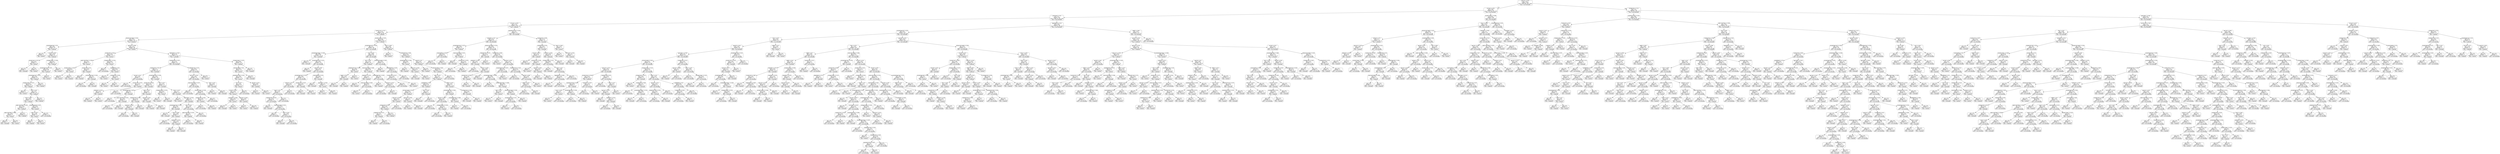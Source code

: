 digraph Tree {
node [shape=box, style="rounded", color="black", fontname=helvetica] ;
edge [fontname=helvetica] ;
0 [label="age-min <= 0.19\ngini = 0.53\nsamples = 1901\nvalue = [222, 465, 347, 1939]\nclass = non-vulnerable"] ;
1 [label="inst-max <= 0.81\ngini = 0.64\nsamples = 927\nvalue = [154, 302, 213, 762]\nclass = non-vulnerable"] ;
0 -> 1 [labeldistance=2.5, labelangle=45, headlabel="True"] ;
2 [label="pisomoscer <= 0.5\ngini = 0.71\nsamples = 663\nvalue = [146, 275, 191, 429]\nclass = non-vulnerable"] ;
1 -> 2 ;
3 [label="inst-max <= 0.44\ngini = 0.73\nsamples = 294\nvalue = [93, 157, 78, 128]\nclass = moderate"] ;
2 -> 3 ;
4 [label="escolari-sum <= 0.15\ngini = 0.72\nsamples = 219\nvalue = [75, 130, 58, 76]\nclass = moderate"] ;
3 -> 4 ;
5 [label="phones-per-capita <= 0.14\ngini = 0.72\nsamples = 123\nvalue = [60, 67, 32, 33]\nclass = moderate"] ;
4 -> 5 ;
6 [label="escolari/age-max <= 0.2\ngini = 0.56\nsamples = 34\nvalue = [22, 37, 2, 4]\nclass = moderate"] ;
5 -> 6 ;
7 [label="gini = 0.0\nsamples = 2\nvalue = [4, 0, 0, 0]\nclass = extreme"] ;
6 -> 7 ;
8 [label="inst-std <= 0.09\ngini = 0.54\nsamples = 32\nvalue = [18, 37, 2, 4]\nclass = moderate"] ;
6 -> 8 ;
9 [label="escolari-max <= 0.17\ngini = 0.32\nsamples = 5\nvalue = [4, 0, 1, 0]\nclass = extreme"] ;
8 -> 9 ;
10 [label="gini = 0.0\nsamples = 1\nvalue = [0, 0, 1, 0]\nclass = vulnerable"] ;
9 -> 10 ;
11 [label="gini = 0.0\nsamples = 4\nvalue = [4, 0, 0, 0]\nclass = extreme"] ;
9 -> 11 ;
12 [label="inst/age-range_ <= 0.39\ngini = 0.5\nsamples = 27\nvalue = [14, 37, 1, 4]\nclass = moderate"] ;
8 -> 12 ;
13 [label="escolari/age-sum <= 0.15\ngini = 0.48\nsamples = 26\nvalue = [12, 37, 1, 4]\nclass = moderate"] ;
12 -> 13 ;
14 [label="escolari/age-sum <= 0.13\ngini = 0.44\nsamples = 25\nvalue = [9, 37, 1, 4]\nclass = moderate"] ;
13 -> 14 ;
15 [label="inst/age-range_ <= 0.11\ngini = 0.52\nsamples = 20\nvalue = [9, 25, 1, 4]\nclass = moderate"] ;
14 -> 15 ;
16 [label="gini = 0.0\nsamples = 1\nvalue = [2, 0, 0, 0]\nclass = extreme"] ;
15 -> 16 ;
17 [label="r4m3 <= 0.31\ngini = 0.5\nsamples = 19\nvalue = [7, 25, 1, 4]\nclass = moderate"] ;
15 -> 17 ;
18 [label="r4m3 <= 0.19\ngini = 0.65\nsamples = 13\nvalue = [7, 11, 1, 4]\nclass = moderate"] ;
17 -> 18 ;
19 [label="walls+roof+floor <= 0.25\ngini = 0.38\nsamples = 7\nvalue = [2, 10, 1, 0]\nclass = moderate"] ;
18 -> 19 ;
20 [label="walls+roof+floor <= 0.08\ngini = 0.44\nsamples = 2\nvalue = [2, 0, 1, 0]\nclass = extreme"] ;
19 -> 20 ;
21 [label="gini = 0.0\nsamples = 1\nvalue = [0, 0, 1, 0]\nclass = vulnerable"] ;
20 -> 21 ;
22 [label="gini = 0.0\nsamples = 1\nvalue = [2, 0, 0, 0]\nclass = extreme"] ;
20 -> 22 ;
23 [label="gini = 0.0\nsamples = 5\nvalue = [0, 10, 0, 0]\nclass = moderate"] ;
19 -> 23 ;
24 [label="escolari/age-std <= 0.37\ngini = 0.58\nsamples = 6\nvalue = [5, 1, 0, 4]\nclass = extreme"] ;
18 -> 24 ;
25 [label="walls <= 0.25\ngini = 0.28\nsamples = 4\nvalue = [5, 1, 0, 0]\nclass = extreme"] ;
24 -> 25 ;
26 [label="gini = 0.0\nsamples = 1\nvalue = [0, 1, 0, 0]\nclass = moderate"] ;
25 -> 26 ;
27 [label="gini = 0.0\nsamples = 3\nvalue = [5, 0, 0, 0]\nclass = extreme"] ;
25 -> 27 ;
28 [label="gini = 0.0\nsamples = 2\nvalue = [0, 0, 0, 4]\nclass = non-vulnerable"] ;
24 -> 28 ;
29 [label="gini = 0.0\nsamples = 6\nvalue = [0, 14, 0, 0]\nclass = moderate"] ;
17 -> 29 ;
30 [label="gini = 0.0\nsamples = 5\nvalue = [0, 12, 0, 0]\nclass = moderate"] ;
14 -> 30 ;
31 [label="gini = 0.0\nsamples = 1\nvalue = [3, 0, 0, 0]\nclass = extreme"] ;
13 -> 31 ;
32 [label="gini = 0.0\nsamples = 1\nvalue = [2, 0, 0, 0]\nclass = extreme"] ;
12 -> 32 ;
33 [label="age-sum <= 0.09\ngini = 0.75\nsamples = 89\nvalue = [38, 30, 30, 29]\nclass = extreme"] ;
5 -> 33 ;
34 [label="escolari-std <= 0.23\ngini = 0.38\nsamples = 18\nvalue = [21, 3, 1, 2]\nclass = extreme"] ;
33 -> 34 ;
35 [label="walls+roof+floor <= 0.58\ngini = 0.72\nsamples = 6\nvalue = [2, 2, 1, 1]\nclass = extreme"] ;
34 -> 35 ;
36 [label="escolari-range_ <= 0.21\ngini = 0.44\nsamples = 3\nvalue = [2, 1, 0, 0]\nclass = extreme"] ;
35 -> 36 ;
37 [label="gini = 0.0\nsamples = 2\nvalue = [2, 0, 0, 0]\nclass = extreme"] ;
36 -> 37 ;
38 [label="gini = 0.0\nsamples = 1\nvalue = [0, 1, 0, 0]\nclass = moderate"] ;
36 -> 38 ;
39 [label="escolari-std <= 0.1\ngini = 0.67\nsamples = 3\nvalue = [0, 1, 1, 1]\nclass = moderate"] ;
35 -> 39 ;
40 [label="gini = 0.0\nsamples = 1\nvalue = [0, 1, 0, 0]\nclass = moderate"] ;
39 -> 40 ;
41 [label="escolari/age-max <= 0.29\ngini = 0.5\nsamples = 2\nvalue = [0, 0, 1, 1]\nclass = vulnerable"] ;
39 -> 41 ;
42 [label="gini = 0.0\nsamples = 1\nvalue = [0, 0, 0, 1]\nclass = non-vulnerable"] ;
41 -> 42 ;
43 [label="gini = 0.0\nsamples = 1\nvalue = [0, 0, 1, 0]\nclass = vulnerable"] ;
41 -> 43 ;
44 [label="inst/age-range_ <= 0.16\ngini = 0.18\nsamples = 12\nvalue = [19, 1, 0, 1]\nclass = extreme"] ;
34 -> 44 ;
45 [label="gini = 0.0\nsamples = 1\nvalue = [0, 0, 0, 1]\nclass = non-vulnerable"] ;
44 -> 45 ;
46 [label="paredblolad <= 0.5\ngini = 0.09\nsamples = 11\nvalue = [19, 1, 0, 0]\nclass = extreme"] ;
44 -> 46 ;
47 [label="gini = 0.0\nsamples = 8\nvalue = [13, 0, 0, 0]\nclass = extreme"] ;
46 -> 47 ;
48 [label="inst/age-std <= 0.36\ngini = 0.24\nsamples = 3\nvalue = [6, 1, 0, 0]\nclass = extreme"] ;
46 -> 48 ;
49 [label="gini = 0.0\nsamples = 2\nvalue = [6, 0, 0, 0]\nclass = extreme"] ;
48 -> 49 ;
50 [label="gini = 0.0\nsamples = 1\nvalue = [0, 1, 0, 0]\nclass = moderate"] ;
48 -> 50 ;
51 [label="dependency <= 0.16\ngini = 0.74\nsamples = 71\nvalue = [17, 27, 29, 27]\nclass = vulnerable"] ;
33 -> 51 ;
52 [label="instlevel4-std <= 0.76\ngini = 0.72\nsamples = 51\nvalue = [10, 13, 24, 25]\nclass = non-vulnerable"] ;
51 -> 52 ;
53 [label="inst/age-std <= 0.11\ngini = 0.7\nsamples = 36\nvalue = [8, 9, 22, 12]\nclass = vulnerable"] ;
52 -> 53 ;
54 [label="inst-std <= 0.11\ngini = 0.56\nsamples = 7\nvalue = [1, 4, 0, 6]\nclass = non-vulnerable"] ;
53 -> 54 ;
55 [label="gini = 0.0\nsamples = 2\nvalue = [0, 0, 0, 4]\nclass = non-vulnerable"] ;
54 -> 55 ;
56 [label="escolari-std <= 0.22\ngini = 0.57\nsamples = 5\nvalue = [1, 4, 0, 2]\nclass = moderate"] ;
54 -> 56 ;
57 [label="bedrooms <= 0.21\ngini = 0.32\nsamples = 4\nvalue = [1, 4, 0, 0]\nclass = moderate"] ;
56 -> 57 ;
58 [label="gini = 0.0\nsamples = 3\nvalue = [0, 4, 0, 0]\nclass = moderate"] ;
57 -> 58 ;
59 [label="gini = 0.0\nsamples = 1\nvalue = [1, 0, 0, 0]\nclass = extreme"] ;
57 -> 59 ;
60 [label="gini = 0.0\nsamples = 1\nvalue = [0, 0, 0, 2]\nclass = non-vulnerable"] ;
56 -> 60 ;
61 [label="escolari/age-max <= 0.39\ngini = 0.63\nsamples = 29\nvalue = [7, 5, 22, 6]\nclass = vulnerable"] ;
53 -> 61 ;
62 [label="escolari-std <= 0.19\ngini = 0.38\nsamples = 12\nvalue = [0, 1, 13, 3]\nclass = vulnerable"] ;
61 -> 62 ;
63 [label="escolari/age-std <= 0.07\ngini = 0.5\nsamples = 4\nvalue = [0, 0, 2, 2]\nclass = vulnerable"] ;
62 -> 63 ;
64 [label="gini = 0.0\nsamples = 1\nvalue = [0, 0, 0, 1]\nclass = non-vulnerable"] ;
63 -> 64 ;
65 [label="walls+roof+floor <= 0.25\ngini = 0.44\nsamples = 3\nvalue = [0, 0, 2, 1]\nclass = vulnerable"] ;
63 -> 65 ;
66 [label="gini = 0.0\nsamples = 1\nvalue = [0, 0, 0, 1]\nclass = non-vulnerable"] ;
65 -> 66 ;
67 [label="gini = 0.0\nsamples = 2\nvalue = [0, 0, 2, 0]\nclass = vulnerable"] ;
65 -> 67 ;
68 [label="walls <= 0.75\ngini = 0.27\nsamples = 8\nvalue = [0, 1, 11, 1]\nclass = vulnerable"] ;
62 -> 68 ;
69 [label="instlevel2-std <= 0.35\ngini = 0.18\nsamples = 6\nvalue = [0, 0, 9, 1]\nclass = vulnerable"] ;
68 -> 69 ;
70 [label="age-max <= 0.16\ngini = 0.44\nsamples = 3\nvalue = [0, 0, 2, 1]\nclass = vulnerable"] ;
69 -> 70 ;
71 [label="gini = 0.0\nsamples = 1\nvalue = [0, 0, 0, 1]\nclass = non-vulnerable"] ;
70 -> 71 ;
72 [label="gini = 0.0\nsamples = 2\nvalue = [0, 0, 2, 0]\nclass = vulnerable"] ;
70 -> 72 ;
73 [label="gini = 0.0\nsamples = 3\nvalue = [0, 0, 7, 0]\nclass = vulnerable"] ;
69 -> 73 ;
74 [label="age-std <= 0.35\ngini = 0.44\nsamples = 2\nvalue = [0, 1, 2, 0]\nclass = vulnerable"] ;
68 -> 74 ;
75 [label="gini = 0.0\nsamples = 1\nvalue = [0, 1, 0, 0]\nclass = moderate"] ;
74 -> 75 ;
76 [label="gini = 0.0\nsamples = 1\nvalue = [0, 0, 2, 0]\nclass = vulnerable"] ;
74 -> 76 ;
77 [label="roof <= 0.25\ngini = 0.71\nsamples = 17\nvalue = [7, 4, 9, 3]\nclass = vulnerable"] ;
61 -> 77 ;
78 [label="inst/age-range_ <= 0.33\ngini = 0.32\nsamples = 3\nvalue = [4, 0, 1, 0]\nclass = extreme"] ;
77 -> 78 ;
79 [label="gini = 0.0\nsamples = 2\nvalue = [4, 0, 0, 0]\nclass = extreme"] ;
78 -> 79 ;
80 [label="gini = 0.0\nsamples = 1\nvalue = [0, 0, 1, 0]\nclass = vulnerable"] ;
78 -> 80 ;
81 [label="rooms <= 0.25\ngini = 0.7\nsamples = 14\nvalue = [3, 4, 8, 3]\nclass = vulnerable"] ;
77 -> 81 ;
82 [label="gini = 0.0\nsamples = 2\nvalue = [3, 0, 0, 0]\nclass = extreme"] ;
81 -> 82 ;
83 [label="age-range_ <= 0.53\ngini = 0.6\nsamples = 12\nvalue = [0, 4, 8, 3]\nclass = vulnerable"] ;
81 -> 83 ;
84 [label="escolari/age-max <= 0.55\ngini = 0.49\nsamples = 9\nvalue = [0, 3, 8, 1]\nclass = vulnerable"] ;
83 -> 84 ;
85 [label="gini = 0.0\nsamples = 4\nvalue = [0, 0, 7, 0]\nclass = vulnerable"] ;
84 -> 85 ;
86 [label="r4m3 <= 0.06\ngini = 0.56\nsamples = 5\nvalue = [0, 3, 1, 1]\nclass = moderate"] ;
84 -> 86 ;
87 [label="gini = 0.0\nsamples = 1\nvalue = [0, 0, 0, 1]\nclass = non-vulnerable"] ;
86 -> 87 ;
88 [label="bedrooms <= 0.21\ngini = 0.38\nsamples = 4\nvalue = [0, 3, 1, 0]\nclass = moderate"] ;
86 -> 88 ;
89 [label="gini = 0.0\nsamples = 3\nvalue = [0, 3, 0, 0]\nclass = moderate"] ;
88 -> 89 ;
90 [label="gini = 0.0\nsamples = 1\nvalue = [0, 0, 1, 0]\nclass = vulnerable"] ;
88 -> 90 ;
91 [label="r4h2 <= 0.19\ngini = 0.44\nsamples = 3\nvalue = [0, 1, 0, 2]\nclass = non-vulnerable"] ;
83 -> 91 ;
92 [label="walls+roof+floor <= 0.75\ngini = 0.5\nsamples = 2\nvalue = [0, 1, 0, 1]\nclass = moderate"] ;
91 -> 92 ;
93 [label="gini = 0.0\nsamples = 1\nvalue = [0, 0, 0, 1]\nclass = non-vulnerable"] ;
92 -> 93 ;
94 [label="gini = 0.0\nsamples = 1\nvalue = [0, 1, 0, 0]\nclass = moderate"] ;
92 -> 94 ;
95 [label="gini = 0.0\nsamples = 1\nvalue = [0, 0, 0, 1]\nclass = non-vulnerable"] ;
91 -> 95 ;
96 [label="instlevel2-sum <= 0.3\ngini = 0.56\nsamples = 15\nvalue = [2, 4, 2, 13]\nclass = non-vulnerable"] ;
52 -> 96 ;
97 [label="tech-sum <= 0.16\ngini = 0.48\nsamples = 14\nvalue = [0, 4, 2, 13]\nclass = non-vulnerable"] ;
96 -> 97 ;
98 [label="rooms-per-capita <= 0.17\ngini = 0.3\nsamples = 12\nvalue = [0, 3, 0, 13]\nclass = non-vulnerable"] ;
97 -> 98 ;
99 [label="gini = 0.0\nsamples = 7\nvalue = [0, 0, 0, 9]\nclass = non-vulnerable"] ;
98 -> 99 ;
100 [label="escolari-range_ <= 0.29\ngini = 0.49\nsamples = 5\nvalue = [0, 3, 0, 4]\nclass = non-vulnerable"] ;
98 -> 100 ;
101 [label="inst/age-std <= 0.36\ngini = 0.38\nsamples = 3\nvalue = [0, 3, 0, 1]\nclass = moderate"] ;
100 -> 101 ;
102 [label="gini = 0.0\nsamples = 1\nvalue = [0, 0, 0, 1]\nclass = non-vulnerable"] ;
101 -> 102 ;
103 [label="gini = 0.0\nsamples = 2\nvalue = [0, 3, 0, 0]\nclass = moderate"] ;
101 -> 103 ;
104 [label="gini = 0.0\nsamples = 2\nvalue = [0, 0, 0, 3]\nclass = non-vulnerable"] ;
100 -> 104 ;
105 [label="walls <= 0.75\ngini = 0.44\nsamples = 2\nvalue = [0, 1, 2, 0]\nclass = vulnerable"] ;
97 -> 105 ;
106 [label="gini = 0.0\nsamples = 1\nvalue = [0, 1, 0, 0]\nclass = moderate"] ;
105 -> 106 ;
107 [label="gini = 0.0\nsamples = 1\nvalue = [0, 0, 2, 0]\nclass = vulnerable"] ;
105 -> 107 ;
108 [label="gini = 0.0\nsamples = 1\nvalue = [2, 0, 0, 0]\nclass = extreme"] ;
96 -> 108 ;
109 [label="inst/age-range_ <= 0.47\ngini = 0.65\nsamples = 20\nvalue = [7, 14, 5, 2]\nclass = moderate"] ;
51 -> 109 ;
110 [label="rent-per-capita <= 0.0\ngini = 0.71\nsamples = 16\nvalue = [7, 7, 5, 2]\nclass = extreme"] ;
109 -> 110 ;
111 [label="parentesco2-std <= 0.32\ngini = 0.64\nsamples = 14\nvalue = [7, 7, 1, 2]\nclass = extreme"] ;
110 -> 111 ;
112 [label="roof <= 0.75\ngini = 0.63\nsamples = 10\nvalue = [6, 2, 1, 2]\nclass = extreme"] ;
111 -> 112 ;
113 [label="inst-std <= 0.16\ngini = 0.49\nsamples = 8\nvalue = [6, 2, 1, 0]\nclass = extreme"] ;
112 -> 113 ;
114 [label="meaneduc <= 0.06\ngini = 0.28\nsamples = 5\nvalue = [5, 0, 1, 0]\nclass = extreme"] ;
113 -> 114 ;
115 [label="gini = 0.0\nsamples = 1\nvalue = [0, 0, 1, 0]\nclass = vulnerable"] ;
114 -> 115 ;
116 [label="gini = 0.0\nsamples = 4\nvalue = [5, 0, 0, 0]\nclass = extreme"] ;
114 -> 116 ;
117 [label="age-min <= 0.02\ngini = 0.44\nsamples = 3\nvalue = [1, 2, 0, 0]\nclass = moderate"] ;
113 -> 117 ;
118 [label="gini = 0.0\nsamples = 1\nvalue = [1, 0, 0, 0]\nclass = extreme"] ;
117 -> 118 ;
119 [label="gini = 0.0\nsamples = 2\nvalue = [0, 2, 0, 0]\nclass = moderate"] ;
117 -> 119 ;
120 [label="gini = 0.0\nsamples = 2\nvalue = [0, 0, 0, 2]\nclass = non-vulnerable"] ;
112 -> 120 ;
121 [label="age-std <= 0.72\ngini = 0.28\nsamples = 4\nvalue = [1, 5, 0, 0]\nclass = moderate"] ;
111 -> 121 ;
122 [label="gini = 0.0\nsamples = 3\nvalue = [0, 5, 0, 0]\nclass = moderate"] ;
121 -> 122 ;
123 [label="gini = 0.0\nsamples = 1\nvalue = [1, 0, 0, 0]\nclass = extreme"] ;
121 -> 123 ;
124 [label="gini = 0.0\nsamples = 2\nvalue = [0, 0, 4, 0]\nclass = vulnerable"] ;
110 -> 124 ;
125 [label="gini = 0.0\nsamples = 4\nvalue = [0, 7, 0, 0]\nclass = moderate"] ;
109 -> 125 ;
126 [label="escolari-range_ <= 0.31\ngini = 0.69\nsamples = 96\nvalue = [15, 63, 26, 43]\nclass = moderate"] ;
4 -> 126 ;
127 [label="escolari/age-sum <= 0.16\ngini = 0.7\nsamples = 48\nvalue = [7, 17, 18, 29]\nclass = non-vulnerable"] ;
126 -> 127 ;
128 [label="escolari/age-range_ <= 0.38\ngini = 0.64\nsamples = 20\nvalue = [1, 4, 13, 10]\nclass = vulnerable"] ;
127 -> 128 ;
129 [label="gini = 0.0\nsamples = 4\nvalue = [0, 0, 7, 0]\nclass = vulnerable"] ;
128 -> 129 ;
130 [label="escolari/age-sum <= 0.12\ngini = 0.65\nsamples = 16\nvalue = [1, 4, 6, 10]\nclass = non-vulnerable"] ;
128 -> 130 ;
131 [label="gini = 0.0\nsamples = 1\nvalue = [0, 2, 0, 0]\nclass = moderate"] ;
130 -> 131 ;
132 [label="age-std <= 0.49\ngini = 0.61\nsamples = 15\nvalue = [1, 2, 6, 10]\nclass = non-vulnerable"] ;
130 -> 132 ;
133 [label="escolari/age-sum <= 0.15\ngini = 0.48\nsamples = 11\nvalue = [0, 1, 4, 10]\nclass = non-vulnerable"] ;
132 -> 133 ;
134 [label="cielorazo <= 0.5\ngini = 0.28\nsamples = 9\nvalue = [0, 0, 2, 10]\nclass = non-vulnerable"] ;
133 -> 134 ;
135 [label="lugar1 <= 0.5\ngini = 0.35\nsamples = 7\nvalue = [0, 0, 2, 7]\nclass = non-vulnerable"] ;
134 -> 135 ;
136 [label="instlevel2-std <= 0.41\ngini = 0.44\nsamples = 4\nvalue = [0, 0, 2, 4]\nclass = non-vulnerable"] ;
135 -> 136 ;
137 [label="gini = 0.0\nsamples = 1\nvalue = [0, 0, 1, 0]\nclass = vulnerable"] ;
136 -> 137 ;
138 [label="rooms-per-capita <= 0.11\ngini = 0.32\nsamples = 3\nvalue = [0, 0, 1, 4]\nclass = non-vulnerable"] ;
136 -> 138 ;
139 [label="gini = 0.0\nsamples = 1\nvalue = [0, 0, 0, 2]\nclass = non-vulnerable"] ;
138 -> 139 ;
140 [label="r4h3 <= 0.19\ngini = 0.44\nsamples = 2\nvalue = [0, 0, 1, 2]\nclass = non-vulnerable"] ;
138 -> 140 ;
141 [label="gini = 0.0\nsamples = 1\nvalue = [0, 0, 1, 0]\nclass = vulnerable"] ;
140 -> 141 ;
142 [label="gini = 0.0\nsamples = 1\nvalue = [0, 0, 0, 2]\nclass = non-vulnerable"] ;
140 -> 142 ;
143 [label="gini = 0.0\nsamples = 3\nvalue = [0, 0, 0, 3]\nclass = non-vulnerable"] ;
135 -> 143 ;
144 [label="gini = 0.0\nsamples = 2\nvalue = [0, 0, 0, 3]\nclass = non-vulnerable"] ;
134 -> 144 ;
145 [label="escolari-sum <= 0.17\ngini = 0.44\nsamples = 2\nvalue = [0, 1, 2, 0]\nclass = vulnerable"] ;
133 -> 145 ;
146 [label="gini = 0.0\nsamples = 1\nvalue = [0, 0, 2, 0]\nclass = vulnerable"] ;
145 -> 146 ;
147 [label="gini = 0.0\nsamples = 1\nvalue = [0, 1, 0, 0]\nclass = moderate"] ;
145 -> 147 ;
148 [label="overcrowding <= 0.31\ngini = 0.62\nsamples = 4\nvalue = [1, 1, 2, 0]\nclass = vulnerable"] ;
132 -> 148 ;
149 [label="gini = 0.0\nsamples = 2\nvalue = [0, 0, 2, 0]\nclass = vulnerable"] ;
148 -> 149 ;
150 [label="age-range_ <= 0.61\ngini = 0.5\nsamples = 2\nvalue = [1, 1, 0, 0]\nclass = extreme"] ;
148 -> 150 ;
151 [label="gini = 0.0\nsamples = 1\nvalue = [1, 0, 0, 0]\nclass = extreme"] ;
150 -> 151 ;
152 [label="gini = 0.0\nsamples = 1\nvalue = [0, 1, 0, 0]\nclass = moderate"] ;
150 -> 152 ;
153 [label="v2a1 <= 0.01\ngini = 0.68\nsamples = 28\nvalue = [6, 13, 5, 19]\nclass = non-vulnerable"] ;
127 -> 153 ;
154 [label="r4h3 <= 0.31\ngini = 0.71\nsamples = 18\nvalue = [5, 12, 5, 8]\nclass = moderate"] ;
153 -> 154 ;
155 [label="estadocivil7-sum <= 0.25\ngini = 0.64\nsamples = 8\nvalue = [4, 2, 4, 0]\nclass = extreme"] ;
154 -> 155 ;
156 [label="edjefa <= 0.14\ngini = 0.44\nsamples = 5\nvalue = [0, 2, 4, 0]\nclass = vulnerable"] ;
155 -> 156 ;
157 [label="gini = 0.0\nsamples = 3\nvalue = [0, 0, 4, 0]\nclass = vulnerable"] ;
156 -> 157 ;
158 [label="gini = 0.0\nsamples = 2\nvalue = [0, 2, 0, 0]\nclass = moderate"] ;
156 -> 158 ;
159 [label="gini = 0.0\nsamples = 3\nvalue = [4, 0, 0, 0]\nclass = extreme"] ;
155 -> 159 ;
160 [label="rooms-per-capita <= 0.08\ngini = 0.58\nsamples = 10\nvalue = [1, 10, 1, 8]\nclass = moderate"] ;
154 -> 160 ;
161 [label="bedrooms <= 0.21\ngini = 0.4\nsamples = 5\nvalue = [1, 9, 0, 2]\nclass = moderate"] ;
160 -> 161 ;
162 [label="gini = 0.0\nsamples = 3\nvalue = [0, 9, 0, 0]\nclass = moderate"] ;
161 -> 162 ;
163 [label="rooms-per-capita <= 0.04\ngini = 0.44\nsamples = 2\nvalue = [1, 0, 0, 2]\nclass = non-vulnerable"] ;
161 -> 163 ;
164 [label="gini = 0.0\nsamples = 1\nvalue = [1, 0, 0, 0]\nclass = extreme"] ;
163 -> 164 ;
165 [label="gini = 0.0\nsamples = 1\nvalue = [0, 0, 0, 2]\nclass = non-vulnerable"] ;
163 -> 165 ;
166 [label="escolari/age-min <= 0.07\ngini = 0.41\nsamples = 5\nvalue = [0, 1, 1, 6]\nclass = non-vulnerable"] ;
160 -> 166 ;
167 [label="gini = 0.0\nsamples = 1\nvalue = [0, 1, 0, 0]\nclass = moderate"] ;
166 -> 167 ;
168 [label="age-min <= 0.14\ngini = 0.24\nsamples = 4\nvalue = [0, 0, 1, 6]\nclass = non-vulnerable"] ;
166 -> 168 ;
169 [label="gini = 0.0\nsamples = 3\nvalue = [0, 0, 0, 6]\nclass = non-vulnerable"] ;
168 -> 169 ;
170 [label="gini = 0.0\nsamples = 1\nvalue = [0, 0, 1, 0]\nclass = vulnerable"] ;
168 -> 170 ;
171 [label="phones-per-capita <= 0.07\ngini = 0.27\nsamples = 10\nvalue = [1, 1, 0, 11]\nclass = non-vulnerable"] ;
153 -> 171 ;
172 [label="gini = 0.0\nsamples = 1\nvalue = [0, 1, 0, 0]\nclass = moderate"] ;
171 -> 172 ;
173 [label="qmobilephone <= 0.25\ngini = 0.15\nsamples = 9\nvalue = [1, 0, 0, 11]\nclass = non-vulnerable"] ;
171 -> 173 ;
174 [label="escolari-std <= 0.13\ngini = 0.28\nsamples = 5\nvalue = [1, 0, 0, 5]\nclass = non-vulnerable"] ;
173 -> 174 ;
175 [label="gini = 0.0\nsamples = 4\nvalue = [0, 0, 0, 5]\nclass = non-vulnerable"] ;
174 -> 175 ;
176 [label="gini = 0.0\nsamples = 1\nvalue = [1, 0, 0, 0]\nclass = extreme"] ;
174 -> 176 ;
177 [label="gini = 0.0\nsamples = 4\nvalue = [0, 0, 0, 6]\nclass = non-vulnerable"] ;
173 -> 177 ;
178 [label="rooms <= 0.05\ngini = 0.58\nsamples = 48\nvalue = [8, 46, 8, 14]\nclass = moderate"] ;
126 -> 178 ;
179 [label="gini = 0.0\nsamples = 2\nvalue = [4, 0, 0, 0]\nclass = extreme"] ;
178 -> 179 ;
180 [label="instlevel4-std <= 0.56\ngini = 0.54\nsamples = 46\nvalue = [4, 46, 8, 14]\nclass = moderate"] ;
178 -> 180 ;
181 [label="escolari/age-std <= 0.38\ngini = 0.62\nsamples = 5\nvalue = [4, 2, 2, 0]\nclass = extreme"] ;
180 -> 181 ;
182 [label="gini = 0.0\nsamples = 2\nvalue = [0, 2, 0, 0]\nclass = moderate"] ;
181 -> 182 ;
183 [label="hogar_nin <= 0.44\ngini = 0.44\nsamples = 3\nvalue = [4, 0, 2, 0]\nclass = extreme"] ;
181 -> 183 ;
184 [label="gini = 0.0\nsamples = 1\nvalue = [0, 0, 2, 0]\nclass = vulnerable"] ;
183 -> 184 ;
185 [label="gini = 0.0\nsamples = 2\nvalue = [4, 0, 0, 0]\nclass = extreme"] ;
183 -> 185 ;
186 [label="age-std <= 0.3\ngini = 0.47\nsamples = 41\nvalue = [0, 44, 6, 14]\nclass = moderate"] ;
180 -> 186 ;
187 [label="gini = 0.0\nsamples = 6\nvalue = [0, 13, 0, 0]\nclass = moderate"] ;
186 -> 187 ;
188 [label="rent-per-capita <= 0.02\ngini = 0.54\nsamples = 35\nvalue = [0, 31, 6, 14]\nclass = moderate"] ;
186 -> 188 ;
189 [label="walls <= 0.75\ngini = 0.5\nsamples = 31\nvalue = [0, 31, 6, 10]\nclass = moderate"] ;
188 -> 189 ;
190 [label="paredblolad <= 0.5\ngini = 0.41\nsamples = 20\nvalue = [0, 24, 4, 4]\nclass = moderate"] ;
189 -> 190 ;
191 [label="rent-per-capita <= 0.0\ngini = 0.34\nsamples = 18\nvalue = [0, 24, 3, 3]\nclass = moderate"] ;
190 -> 191 ;
192 [label="age-sum <= 0.54\ngini = 0.22\nsamples = 14\nvalue = [0, 21, 0, 3]\nclass = moderate"] ;
191 -> 192 ;
193 [label="inst/age-std <= 0.25\ngini = 0.09\nsamples = 12\nvalue = [0, 21, 0, 1]\nclass = moderate"] ;
192 -> 193 ;
194 [label="instlevel1-sum <= 0.1\ngini = 0.5\nsamples = 2\nvalue = [0, 1, 0, 1]\nclass = moderate"] ;
193 -> 194 ;
195 [label="gini = 0.0\nsamples = 1\nvalue = [0, 1, 0, 0]\nclass = moderate"] ;
194 -> 195 ;
196 [label="gini = 0.0\nsamples = 1\nvalue = [0, 0, 0, 1]\nclass = non-vulnerable"] ;
194 -> 196 ;
197 [label="gini = 0.0\nsamples = 10\nvalue = [0, 20, 0, 0]\nclass = moderate"] ;
193 -> 197 ;
198 [label="gini = 0.0\nsamples = 2\nvalue = [0, 0, 0, 2]\nclass = non-vulnerable"] ;
192 -> 198 ;
199 [label="age-sum <= 0.38\ngini = 0.5\nsamples = 4\nvalue = [0, 3, 3, 0]\nclass = moderate"] ;
191 -> 199 ;
200 [label="gini = 0.0\nsamples = 2\nvalue = [0, 3, 0, 0]\nclass = moderate"] ;
199 -> 200 ;
201 [label="gini = 0.0\nsamples = 2\nvalue = [0, 0, 3, 0]\nclass = vulnerable"] ;
199 -> 201 ;
202 [label="r4m2 <= 0.25\ngini = 0.5\nsamples = 2\nvalue = [0, 0, 1, 1]\nclass = vulnerable"] ;
190 -> 202 ;
203 [label="gini = 0.0\nsamples = 1\nvalue = [0, 0, 1, 0]\nclass = vulnerable"] ;
202 -> 203 ;
204 [label="gini = 0.0\nsamples = 1\nvalue = [0, 0, 0, 1]\nclass = non-vulnerable"] ;
202 -> 204 ;
205 [label="edjefe <= 0.33\ngini = 0.6\nsamples = 11\nvalue = [0, 7, 2, 6]\nclass = moderate"] ;
189 -> 205 ;
206 [label="escolari/age-max <= 0.63\ngini = 0.5\nsamples = 9\nvalue = [0, 6, 0, 6]\nclass = moderate"] ;
205 -> 206 ;
207 [label="age-min <= 0.05\ngini = 0.28\nsamples = 6\nvalue = [0, 1, 0, 5]\nclass = non-vulnerable"] ;
206 -> 207 ;
208 [label="gini = 0.0\nsamples = 4\nvalue = [0, 0, 0, 4]\nclass = non-vulnerable"] ;
207 -> 208 ;
209 [label="inst/age-range_ <= 0.33\ngini = 0.5\nsamples = 2\nvalue = [0, 1, 0, 1]\nclass = moderate"] ;
207 -> 209 ;
210 [label="gini = 0.0\nsamples = 1\nvalue = [0, 0, 0, 1]\nclass = non-vulnerable"] ;
209 -> 210 ;
211 [label="gini = 0.0\nsamples = 1\nvalue = [0, 1, 0, 0]\nclass = moderate"] ;
209 -> 211 ;
212 [label="escolari/age-max <= 0.68\ngini = 0.28\nsamples = 3\nvalue = [0, 5, 0, 1]\nclass = moderate"] ;
206 -> 212 ;
213 [label="gini = 0.0\nsamples = 2\nvalue = [0, 5, 0, 0]\nclass = moderate"] ;
212 -> 213 ;
214 [label="gini = 0.0\nsamples = 1\nvalue = [0, 0, 0, 1]\nclass = non-vulnerable"] ;
212 -> 214 ;
215 [label="inst/age-max <= 0.46\ngini = 0.44\nsamples = 2\nvalue = [0, 1, 2, 0]\nclass = vulnerable"] ;
205 -> 215 ;
216 [label="gini = 0.0\nsamples = 1\nvalue = [0, 0, 2, 0]\nclass = vulnerable"] ;
215 -> 216 ;
217 [label="gini = 0.0\nsamples = 1\nvalue = [0, 1, 0, 0]\nclass = moderate"] ;
215 -> 217 ;
218 [label="gini = 0.0\nsamples = 4\nvalue = [0, 0, 0, 4]\nclass = non-vulnerable"] ;
188 -> 218 ;
219 [label="parentesco3-sum <= 0.25\ngini = 0.7\nsamples = 75\nvalue = [18, 27, 20, 52]\nclass = non-vulnerable"] ;
3 -> 219 ;
220 [label="meaneduc <= 0.2\ngini = 0.62\nsamples = 53\nvalue = [10, 20, 9, 47]\nclass = non-vulnerable"] ;
219 -> 220 ;
221 [label="escolari/age-max <= 0.71\ngini = 0.59\nsamples = 17\nvalue = [0, 15, 4, 10]\nclass = moderate"] ;
220 -> 221 ;
222 [label="overcrowding <= 0.34\ngini = 0.38\nsamples = 8\nvalue = [0, 3, 0, 9]\nclass = non-vulnerable"] ;
221 -> 222 ;
223 [label="gini = 0.0\nsamples = 6\nvalue = [0, 0, 0, 9]\nclass = non-vulnerable"] ;
222 -> 223 ;
224 [label="gini = 0.0\nsamples = 2\nvalue = [0, 3, 0, 0]\nclass = moderate"] ;
222 -> 224 ;
225 [label="rooms-per-capita <= 0.11\ngini = 0.44\nsamples = 9\nvalue = [0, 12, 4, 1]\nclass = moderate"] ;
221 -> 225 ;
226 [label="gini = 0.0\nsamples = 3\nvalue = [0, 0, 4, 0]\nclass = vulnerable"] ;
225 -> 226 ;
227 [label="escolari-min <= 0.07\ngini = 0.14\nsamples = 6\nvalue = [0, 12, 0, 1]\nclass = moderate"] ;
225 -> 227 ;
228 [label="gini = 0.0\nsamples = 1\nvalue = [0, 0, 0, 1]\nclass = non-vulnerable"] ;
227 -> 228 ;
229 [label="gini = 0.0\nsamples = 5\nvalue = [0, 12, 0, 0]\nclass = moderate"] ;
227 -> 229 ;
230 [label="phones-per-capita <= 0.14\ngini = 0.53\nsamples = 36\nvalue = [10, 5, 5, 37]\nclass = non-vulnerable"] ;
220 -> 230 ;
231 [label="instlevel3-std <= 0.72\ngini = 0.72\nsamples = 6\nvalue = [2, 2, 3, 1]\nclass = vulnerable"] ;
230 -> 231 ;
232 [label="bedrooms <= 0.07\ngini = 0.61\nsamples = 5\nvalue = [0, 2, 3, 1]\nclass = vulnerable"] ;
231 -> 232 ;
233 [label="gini = 0.0\nsamples = 1\nvalue = [0, 0, 0, 1]\nclass = non-vulnerable"] ;
232 -> 233 ;
234 [label="bonus <= 0.38\ngini = 0.48\nsamples = 4\nvalue = [0, 2, 3, 0]\nclass = vulnerable"] ;
232 -> 234 ;
235 [label="escolari-min <= 0.02\ngini = 0.44\nsamples = 3\nvalue = [0, 2, 1, 0]\nclass = moderate"] ;
234 -> 235 ;
236 [label="gini = 0.0\nsamples = 2\nvalue = [0, 2, 0, 0]\nclass = moderate"] ;
235 -> 236 ;
237 [label="gini = 0.0\nsamples = 1\nvalue = [0, 0, 1, 0]\nclass = vulnerable"] ;
235 -> 237 ;
238 [label="gini = 0.0\nsamples = 1\nvalue = [0, 0, 2, 0]\nclass = vulnerable"] ;
234 -> 238 ;
239 [label="gini = 0.0\nsamples = 1\nvalue = [2, 0, 0, 0]\nclass = extreme"] ;
231 -> 239 ;
240 [label="inst/age-std <= 0.08\ngini = 0.43\nsamples = 30\nvalue = [8, 3, 2, 36]\nclass = non-vulnerable"] ;
230 -> 240 ;
241 [label="gini = 0.0\nsamples = 2\nvalue = [3, 0, 0, 0]\nclass = extreme"] ;
240 -> 241 ;
242 [label="age-max <= 0.25\ngini = 0.37\nsamples = 28\nvalue = [5, 3, 2, 36]\nclass = non-vulnerable"] ;
240 -> 242 ;
243 [label="escolari/age-sum <= 0.27\ngini = 0.61\nsamples = 11\nvalue = [4, 3, 1, 10]\nclass = non-vulnerable"] ;
242 -> 243 ;
244 [label="escolari/age-range_ <= 0.58\ngini = 0.55\nsamples = 10\nvalue = [2, 3, 1, 10]\nclass = non-vulnerable"] ;
243 -> 244 ;
245 [label="gini = 0.0\nsamples = 4\nvalue = [0, 0, 0, 8]\nclass = non-vulnerable"] ;
244 -> 245 ;
246 [label="escolari/age-range_ <= 0.66\ngini = 0.72\nsamples = 6\nvalue = [2, 3, 1, 2]\nclass = moderate"] ;
244 -> 246 ;
247 [label="walls <= 0.75\ngini = 0.44\nsamples = 2\nvalue = [2, 0, 1, 0]\nclass = extreme"] ;
246 -> 247 ;
248 [label="gini = 0.0\nsamples = 1\nvalue = [2, 0, 0, 0]\nclass = extreme"] ;
247 -> 248 ;
249 [label="gini = 0.0\nsamples = 1\nvalue = [0, 0, 1, 0]\nclass = vulnerable"] ;
247 -> 249 ;
250 [label="phones-per-capita <= 0.29\ngini = 0.48\nsamples = 4\nvalue = [0, 3, 0, 2]\nclass = moderate"] ;
246 -> 250 ;
251 [label="escolari/age-sum <= 0.2\ngini = 0.44\nsamples = 3\nvalue = [0, 1, 0, 2]\nclass = non-vulnerable"] ;
250 -> 251 ;
252 [label="gini = 0.0\nsamples = 1\nvalue = [0, 1, 0, 0]\nclass = moderate"] ;
251 -> 252 ;
253 [label="gini = 0.0\nsamples = 2\nvalue = [0, 0, 0, 2]\nclass = non-vulnerable"] ;
251 -> 253 ;
254 [label="gini = 0.0\nsamples = 1\nvalue = [0, 2, 0, 0]\nclass = moderate"] ;
250 -> 254 ;
255 [label="gini = 0.0\nsamples = 1\nvalue = [2, 0, 0, 0]\nclass = extreme"] ;
243 -> 255 ;
256 [label="instlevel3-sum <= 0.21\ngini = 0.14\nsamples = 17\nvalue = [1, 0, 1, 26]\nclass = non-vulnerable"] ;
242 -> 256 ;
257 [label="gini = 0.0\nsamples = 12\nvalue = [0, 0, 0, 21]\nclass = non-vulnerable"] ;
256 -> 257 ;
258 [label="age-std <= 0.69\ngini = 0.45\nsamples = 5\nvalue = [1, 0, 1, 5]\nclass = non-vulnerable"] ;
256 -> 258 ;
259 [label="edjefa <= 0.14\ngini = 0.28\nsamples = 4\nvalue = [0, 0, 1, 5]\nclass = non-vulnerable"] ;
258 -> 259 ;
260 [label="gini = 0.0\nsamples = 3\nvalue = [0, 0, 0, 5]\nclass = non-vulnerable"] ;
259 -> 260 ;
261 [label="gini = 0.0\nsamples = 1\nvalue = [0, 0, 1, 0]\nclass = vulnerable"] ;
259 -> 261 ;
262 [label="gini = 0.0\nsamples = 1\nvalue = [1, 0, 0, 0]\nclass = extreme"] ;
258 -> 262 ;
263 [label="inst/age-std <= 0.39\ngini = 0.73\nsamples = 22\nvalue = [8, 7, 11, 5]\nclass = vulnerable"] ;
219 -> 263 ;
264 [label="instlevel4-std <= 0.6\ngini = 0.67\nsamples = 17\nvalue = [1, 6, 10, 5]\nclass = vulnerable"] ;
263 -> 264 ;
265 [label="inst-std <= 0.25\ngini = 0.54\nsamples = 9\nvalue = [1, 6, 3, 0]\nclass = moderate"] ;
264 -> 265 ;
266 [label="gini = 0.0\nsamples = 2\nvalue = [0, 0, 2, 0]\nclass = vulnerable"] ;
265 -> 266 ;
267 [label="escolari-std <= 0.28\ngini = 0.41\nsamples = 7\nvalue = [1, 6, 1, 0]\nclass = moderate"] ;
265 -> 267 ;
268 [label="gini = 0.0\nsamples = 1\nvalue = [1, 0, 0, 0]\nclass = extreme"] ;
267 -> 268 ;
269 [label="age-min <= 0.02\ngini = 0.24\nsamples = 6\nvalue = [0, 6, 1, 0]\nclass = moderate"] ;
267 -> 269 ;
270 [label="gini = 0.0\nsamples = 1\nvalue = [0, 0, 1, 0]\nclass = vulnerable"] ;
269 -> 270 ;
271 [label="gini = 0.0\nsamples = 5\nvalue = [0, 6, 0, 0]\nclass = moderate"] ;
269 -> 271 ;
272 [label="inst-max <= 0.56\ngini = 0.49\nsamples = 8\nvalue = [0, 0, 7, 5]\nclass = vulnerable"] ;
264 -> 272 ;
273 [label="inst/age-range_ <= 0.3\ngini = 0.49\nsamples = 7\nvalue = [0, 0, 4, 5]\nclass = non-vulnerable"] ;
272 -> 273 ;
274 [label="gini = 0.0\nsamples = 2\nvalue = [0, 0, 3, 0]\nclass = vulnerable"] ;
273 -> 274 ;
275 [label="lugar1 <= 0.5\ngini = 0.28\nsamples = 5\nvalue = [0, 0, 1, 5]\nclass = non-vulnerable"] ;
273 -> 275 ;
276 [label="dependency <= 0.09\ngini = 0.44\nsamples = 3\nvalue = [0, 0, 1, 2]\nclass = non-vulnerable"] ;
275 -> 276 ;
277 [label="gini = 0.0\nsamples = 1\nvalue = [0, 0, 1, 0]\nclass = vulnerable"] ;
276 -> 277 ;
278 [label="gini = 0.0\nsamples = 2\nvalue = [0, 0, 0, 2]\nclass = non-vulnerable"] ;
276 -> 278 ;
279 [label="gini = 0.0\nsamples = 2\nvalue = [0, 0, 0, 3]\nclass = non-vulnerable"] ;
275 -> 279 ;
280 [label="gini = 0.0\nsamples = 1\nvalue = [0, 0, 3, 0]\nclass = vulnerable"] ;
272 -> 280 ;
281 [label="bonus <= 0.38\ngini = 0.37\nsamples = 5\nvalue = [7, 1, 1, 0]\nclass = extreme"] ;
263 -> 281 ;
282 [label="gini = 0.0\nsamples = 3\nvalue = [7, 0, 0, 0]\nclass = extreme"] ;
281 -> 282 ;
283 [label="tech-sum <= 0.52\ngini = 0.5\nsamples = 2\nvalue = [0, 1, 1, 0]\nclass = moderate"] ;
281 -> 283 ;
284 [label="gini = 0.0\nsamples = 1\nvalue = [0, 0, 1, 0]\nclass = vulnerable"] ;
283 -> 284 ;
285 [label="gini = 0.0\nsamples = 1\nvalue = [0, 1, 0, 0]\nclass = moderate"] ;
283 -> 285 ;
286 [label="dependency <= 0.15\ngini = 0.65\nsamples = 369\nvalue = [53, 118, 113, 301]\nclass = non-vulnerable"] ;
2 -> 286 ;
287 [label="escolari/age-std <= 0.35\ngini = 0.57\nsamples = 257\nvalue = [20, 62, 80, 244]\nclass = non-vulnerable"] ;
286 -> 287 ;
288 [label="r4m2 <= 0.75\ngini = 0.44\nsamples = 97\nvalue = [7, 15, 19, 111]\nclass = non-vulnerable"] ;
287 -> 288 ;
289 [label="age-std <= 0.52\ngini = 0.42\nsamples = 95\nvalue = [5, 15, 18, 111]\nclass = non-vulnerable"] ;
288 -> 289 ;
290 [label="age-range_ <= 0.36\ngini = 0.35\nsamples = 78\nvalue = [4, 12, 10, 100]\nclass = non-vulnerable"] ;
289 -> 290 ;
291 [label="rent-per-capita <= 0.01\ngini = 0.51\nsamples = 47\nvalue = [4, 11, 9, 48]\nclass = non-vulnerable"] ;
290 -> 291 ;
292 [label="age-sum <= 0.17\ngini = 0.65\nsamples = 20\nvalue = [2, 10, 4, 14]\nclass = non-vulnerable"] ;
291 -> 292 ;
293 [label="escolari-max <= 0.36\ngini = 0.54\nsamples = 13\nvalue = [1, 10, 0, 9]\nclass = moderate"] ;
292 -> 293 ;
294 [label="parentesco2-std <= 0.35\ngini = 0.43\nsamples = 7\nvalue = [1, 8, 0, 2]\nclass = moderate"] ;
293 -> 294 ;
295 [label="rooms <= 0.55\ngini = 0.5\nsamples = 2\nvalue = [1, 0, 0, 1]\nclass = extreme"] ;
294 -> 295 ;
296 [label="gini = 0.0\nsamples = 1\nvalue = [1, 0, 0, 0]\nclass = extreme"] ;
295 -> 296 ;
297 [label="gini = 0.0\nsamples = 1\nvalue = [0, 0, 0, 1]\nclass = non-vulnerable"] ;
295 -> 297 ;
298 [label="escolari/age-max <= 0.28\ngini = 0.2\nsamples = 5\nvalue = [0, 8, 0, 1]\nclass = moderate"] ;
294 -> 298 ;
299 [label="gini = 0.0\nsamples = 1\nvalue = [0, 0, 0, 1]\nclass = non-vulnerable"] ;
298 -> 299 ;
300 [label="gini = 0.0\nsamples = 4\nvalue = [0, 8, 0, 0]\nclass = moderate"] ;
298 -> 300 ;
301 [label="meaneduc <= 0.26\ngini = 0.35\nsamples = 6\nvalue = [0, 2, 0, 7]\nclass = non-vulnerable"] ;
293 -> 301 ;
302 [label="gini = 0.0\nsamples = 4\nvalue = [0, 0, 0, 7]\nclass = non-vulnerable"] ;
301 -> 302 ;
303 [label="gini = 0.0\nsamples = 2\nvalue = [0, 2, 0, 0]\nclass = moderate"] ;
301 -> 303 ;
304 [label="instlevel3-std <= 0.6\ngini = 0.58\nsamples = 7\nvalue = [1, 0, 4, 5]\nclass = non-vulnerable"] ;
292 -> 304 ;
305 [label="gini = 0.0\nsamples = 2\nvalue = [0, 0, 0, 4]\nclass = non-vulnerable"] ;
304 -> 305 ;
306 [label="bonus <= 0.5\ngini = 0.5\nsamples = 5\nvalue = [1, 0, 4, 1]\nclass = vulnerable"] ;
304 -> 306 ;
307 [label="age-sum <= 0.21\ngini = 0.32\nsamples = 4\nvalue = [0, 0, 4, 1]\nclass = vulnerable"] ;
306 -> 307 ;
308 [label="gini = 0.0\nsamples = 2\nvalue = [0, 0, 3, 0]\nclass = vulnerable"] ;
307 -> 308 ;
309 [label="bedrooms <= 0.21\ngini = 0.5\nsamples = 2\nvalue = [0, 0, 1, 1]\nclass = vulnerable"] ;
307 -> 309 ;
310 [label="gini = 0.0\nsamples = 1\nvalue = [0, 0, 0, 1]\nclass = non-vulnerable"] ;
309 -> 310 ;
311 [label="gini = 0.0\nsamples = 1\nvalue = [0, 0, 1, 0]\nclass = vulnerable"] ;
309 -> 311 ;
312 [label="gini = 0.0\nsamples = 1\nvalue = [1, 0, 0, 0]\nclass = extreme"] ;
306 -> 312 ;
313 [label="inst/age-range_ <= 0.12\ngini = 0.33\nsamples = 27\nvalue = [2, 1, 5, 34]\nclass = non-vulnerable"] ;
291 -> 313 ;
314 [label="inst/age-max <= 0.17\ngini = 0.66\nsamples = 6\nvalue = [2, 0, 3, 3]\nclass = vulnerable"] ;
313 -> 314 ;
315 [label="gini = 0.0\nsamples = 2\nvalue = [2, 0, 0, 0]\nclass = extreme"] ;
314 -> 315 ;
316 [label="inst/age-std <= 0.04\ngini = 0.5\nsamples = 4\nvalue = [0, 0, 3, 3]\nclass = vulnerable"] ;
314 -> 316 ;
317 [label="gini = 0.0\nsamples = 1\nvalue = [0, 0, 0, 2]\nclass = non-vulnerable"] ;
316 -> 317 ;
318 [label="escolari/age-range_ <= 0.32\ngini = 0.38\nsamples = 3\nvalue = [0, 0, 3, 1]\nclass = vulnerable"] ;
316 -> 318 ;
319 [label="gini = 0.0\nsamples = 2\nvalue = [0, 0, 3, 0]\nclass = vulnerable"] ;
318 -> 319 ;
320 [label="gini = 0.0\nsamples = 1\nvalue = [0, 0, 0, 1]\nclass = non-vulnerable"] ;
318 -> 320 ;
321 [label="lugar1 <= 0.5\ngini = 0.16\nsamples = 21\nvalue = [0, 1, 2, 31]\nclass = non-vulnerable"] ;
313 -> 321 ;
322 [label="age-min <= 0.11\ngini = 0.32\nsamples = 6\nvalue = [0, 0, 2, 8]\nclass = non-vulnerable"] ;
321 -> 322 ;
323 [label="estadocivil7-std <= 0.35\ngini = 0.44\nsamples = 2\nvalue = [0, 0, 2, 1]\nclass = vulnerable"] ;
322 -> 323 ;
324 [label="gini = 0.0\nsamples = 1\nvalue = [0, 0, 0, 1]\nclass = non-vulnerable"] ;
323 -> 324 ;
325 [label="gini = 0.0\nsamples = 1\nvalue = [0, 0, 2, 0]\nclass = vulnerable"] ;
323 -> 325 ;
326 [label="gini = 0.0\nsamples = 4\nvalue = [0, 0, 0, 7]\nclass = non-vulnerable"] ;
322 -> 326 ;
327 [label="paredblolad <= 0.5\ngini = 0.08\nsamples = 15\nvalue = [0, 1, 0, 23]\nclass = non-vulnerable"] ;
321 -> 327 ;
328 [label="inst/age-std <= 0.18\ngini = 0.28\nsamples = 2\nvalue = [0, 1, 0, 5]\nclass = non-vulnerable"] ;
327 -> 328 ;
329 [label="gini = 0.0\nsamples = 1\nvalue = [0, 0, 0, 5]\nclass = non-vulnerable"] ;
328 -> 329 ;
330 [label="gini = 0.0\nsamples = 1\nvalue = [0, 1, 0, 0]\nclass = moderate"] ;
328 -> 330 ;
331 [label="gini = 0.0\nsamples = 13\nvalue = [0, 0, 0, 18]\nclass = non-vulnerable"] ;
327 -> 331 ;
332 [label="inst/age-std <= 0.11\ngini = 0.07\nsamples = 31\nvalue = [0, 1, 1, 52]\nclass = non-vulnerable"] ;
290 -> 332 ;
333 [label="age-min <= 0.09\ngini = 0.5\nsamples = 2\nvalue = [0, 1, 0, 1]\nclass = moderate"] ;
332 -> 333 ;
334 [label="gini = 0.0\nsamples = 1\nvalue = [0, 1, 0, 0]\nclass = moderate"] ;
333 -> 334 ;
335 [label="gini = 0.0\nsamples = 1\nvalue = [0, 0, 0, 1]\nclass = non-vulnerable"] ;
333 -> 335 ;
336 [label="rooms <= 0.45\ngini = 0.04\nsamples = 29\nvalue = [0, 0, 1, 51]\nclass = non-vulnerable"] ;
332 -> 336 ;
337 [label="gini = 0.0\nsamples = 24\nvalue = [0, 0, 0, 44]\nclass = non-vulnerable"] ;
336 -> 337 ;
338 [label="inst/age-range_ <= 0.25\ngini = 0.22\nsamples = 5\nvalue = [0, 0, 1, 7]\nclass = non-vulnerable"] ;
336 -> 338 ;
339 [label="gini = 0.0\nsamples = 1\nvalue = [0, 0, 1, 0]\nclass = vulnerable"] ;
338 -> 339 ;
340 [label="gini = 0.0\nsamples = 4\nvalue = [0, 0, 0, 7]\nclass = non-vulnerable"] ;
338 -> 340 ;
341 [label="escolari/age-sum <= 0.12\ngini = 0.63\nsamples = 17\nvalue = [1, 3, 8, 11]\nclass = non-vulnerable"] ;
289 -> 341 ;
342 [label="escolari-sum <= 0.21\ngini = 0.65\nsamples = 13\nvalue = [1, 3, 8, 4]\nclass = vulnerable"] ;
341 -> 342 ;
343 [label="age-max <= 0.5\ngini = 0.6\nsamples = 12\nvalue = [0, 3, 8, 4]\nclass = vulnerable"] ;
342 -> 343 ;
344 [label="escolari/age-std <= 0.2\ngini = 0.64\nsamples = 7\nvalue = [0, 3, 2, 4]\nclass = non-vulnerable"] ;
343 -> 344 ;
345 [label="gini = 0.0\nsamples = 2\nvalue = [0, 0, 0, 3]\nclass = non-vulnerable"] ;
344 -> 345 ;
346 [label="escolari/age-range_ <= 0.28\ngini = 0.61\nsamples = 5\nvalue = [0, 3, 2, 1]\nclass = moderate"] ;
344 -> 346 ;
347 [label="gini = 0.0\nsamples = 2\nvalue = [0, 3, 0, 0]\nclass = moderate"] ;
346 -> 347 ;
348 [label="inst/age-range_ <= 0.23\ngini = 0.44\nsamples = 3\nvalue = [0, 0, 2, 1]\nclass = vulnerable"] ;
346 -> 348 ;
349 [label="gini = 0.0\nsamples = 1\nvalue = [0, 0, 0, 1]\nclass = non-vulnerable"] ;
348 -> 349 ;
350 [label="gini = 0.0\nsamples = 2\nvalue = [0, 0, 2, 0]\nclass = vulnerable"] ;
348 -> 350 ;
351 [label="gini = 0.0\nsamples = 5\nvalue = [0, 0, 6, 0]\nclass = vulnerable"] ;
343 -> 351 ;
352 [label="gini = 0.0\nsamples = 1\nvalue = [1, 0, 0, 0]\nclass = extreme"] ;
342 -> 352 ;
353 [label="gini = 0.0\nsamples = 4\nvalue = [0, 0, 0, 7]\nclass = non-vulnerable"] ;
341 -> 353 ;
354 [label="edjefe <= 0.17\ngini = 0.44\nsamples = 2\nvalue = [2, 0, 1, 0]\nclass = extreme"] ;
288 -> 354 ;
355 [label="gini = 0.0\nsamples = 1\nvalue = [0, 0, 1, 0]\nclass = vulnerable"] ;
354 -> 355 ;
356 [label="gini = 0.0\nsamples = 1\nvalue = [2, 0, 0, 0]\nclass = extreme"] ;
354 -> 356 ;
357 [label="age-max <= 0.45\ngini = 0.63\nsamples = 160\nvalue = [13, 47, 61, 133]\nclass = non-vulnerable"] ;
287 -> 357 ;
358 [label="floor <= 0.75\ngini = 0.53\nsamples = 107\nvalue = [6, 17, 35, 102]\nclass = non-vulnerable"] ;
357 -> 358 ;
359 [label="edjefe <= 0.4\ngini = 0.59\nsamples = 29\nvalue = [0, 5, 20, 22]\nclass = non-vulnerable"] ;
358 -> 359 ;
360 [label="edjefa <= 0.14\ngini = 0.55\nsamples = 24\nvalue = [0, 3, 20, 13]\nclass = vulnerable"] ;
359 -> 360 ;
361 [label="meaneduc <= 0.17\ngini = 0.44\nsamples = 15\nvalue = [0, 2, 15, 4]\nclass = vulnerable"] ;
360 -> 361 ;
362 [label="escolari-std <= 0.08\ngini = 0.61\nsamples = 5\nvalue = [0, 1, 2, 3]\nclass = non-vulnerable"] ;
361 -> 362 ;
363 [label="gini = 0.0\nsamples = 1\nvalue = [0, 1, 0, 0]\nclass = moderate"] ;
362 -> 363 ;
364 [label="dependency <= 0.05\ngini = 0.48\nsamples = 4\nvalue = [0, 0, 2, 3]\nclass = non-vulnerable"] ;
362 -> 364 ;
365 [label="gini = 0.0\nsamples = 1\nvalue = [0, 0, 2, 0]\nclass = vulnerable"] ;
364 -> 365 ;
366 [label="gini = 0.0\nsamples = 3\nvalue = [0, 0, 0, 3]\nclass = non-vulnerable"] ;
364 -> 366 ;
367 [label="meaneduc <= 0.34\ngini = 0.24\nsamples = 10\nvalue = [0, 1, 13, 1]\nclass = vulnerable"] ;
361 -> 367 ;
368 [label="age-sum <= 0.13\ngini = 0.13\nsamples = 9\nvalue = [0, 1, 13, 0]\nclass = vulnerable"] ;
367 -> 368 ;
369 [label="escolari-range_ <= 0.48\ngini = 0.44\nsamples = 2\nvalue = [0, 1, 2, 0]\nclass = vulnerable"] ;
368 -> 369 ;
370 [label="gini = 0.0\nsamples = 1\nvalue = [0, 0, 2, 0]\nclass = vulnerable"] ;
369 -> 370 ;
371 [label="gini = 0.0\nsamples = 1\nvalue = [0, 1, 0, 0]\nclass = moderate"] ;
369 -> 371 ;
372 [label="gini = 0.0\nsamples = 7\nvalue = [0, 0, 11, 0]\nclass = vulnerable"] ;
368 -> 372 ;
373 [label="gini = 0.0\nsamples = 1\nvalue = [0, 0, 0, 1]\nclass = non-vulnerable"] ;
367 -> 373 ;
374 [label="escolari-range_ <= 0.36\ngini = 0.52\nsamples = 9\nvalue = [0, 1, 5, 9]\nclass = non-vulnerable"] ;
360 -> 374 ;
375 [label="meaneduc <= 0.25\ngini = 0.57\nsamples = 4\nvalue = [0, 1, 5, 3]\nclass = vulnerable"] ;
374 -> 375 ;
376 [label="age-max <= 0.22\ngini = 0.28\nsamples = 3\nvalue = [0, 1, 5, 0]\nclass = vulnerable"] ;
375 -> 376 ;
377 [label="gini = 0.0\nsamples = 1\nvalue = [0, 1, 0, 0]\nclass = moderate"] ;
376 -> 377 ;
378 [label="gini = 0.0\nsamples = 2\nvalue = [0, 0, 5, 0]\nclass = vulnerable"] ;
376 -> 378 ;
379 [label="gini = 0.0\nsamples = 1\nvalue = [0, 0, 0, 3]\nclass = non-vulnerable"] ;
375 -> 379 ;
380 [label="gini = 0.0\nsamples = 5\nvalue = [0, 0, 0, 6]\nclass = non-vulnerable"] ;
374 -> 380 ;
381 [label="escolari-std <= 0.11\ngini = 0.3\nsamples = 5\nvalue = [0, 2, 0, 9]\nclass = non-vulnerable"] ;
359 -> 381 ;
382 [label="gini = 0.0\nsamples = 1\nvalue = [0, 2, 0, 0]\nclass = moderate"] ;
381 -> 382 ;
383 [label="gini = 0.0\nsamples = 4\nvalue = [0, 0, 0, 9]\nclass = non-vulnerable"] ;
381 -> 383 ;
384 [label="rooms-per-capita <= 0.08\ngini = 0.47\nsamples = 78\nvalue = [6, 12, 15, 80]\nclass = non-vulnerable"] ;
358 -> 384 ;
385 [label="escolari/age-max <= 0.76\ngini = 0.6\nsamples = 9\nvalue = [1, 1, 8, 5]\nclass = vulnerable"] ;
384 -> 385 ;
386 [label="escolari-std <= 0.26\ngini = 0.51\nsamples = 7\nvalue = [1, 1, 8, 2]\nclass = vulnerable"] ;
385 -> 386 ;
387 [label="dependency <= 0.1\ngini = 0.2\nsamples = 4\nvalue = [0, 1, 8, 0]\nclass = vulnerable"] ;
386 -> 387 ;
388 [label="gini = 0.0\nsamples = 1\nvalue = [0, 1, 0, 0]\nclass = moderate"] ;
387 -> 388 ;
389 [label="gini = 0.0\nsamples = 3\nvalue = [0, 0, 8, 0]\nclass = vulnerable"] ;
387 -> 389 ;
390 [label="inst/age-range_ <= 0.37\ngini = 0.44\nsamples = 3\nvalue = [1, 0, 0, 2]\nclass = non-vulnerable"] ;
386 -> 390 ;
391 [label="gini = 0.0\nsamples = 1\nvalue = [1, 0, 0, 0]\nclass = extreme"] ;
390 -> 391 ;
392 [label="gini = 0.0\nsamples = 2\nvalue = [0, 0, 0, 2]\nclass = non-vulnerable"] ;
390 -> 392 ;
393 [label="gini = 0.0\nsamples = 2\nvalue = [0, 0, 0, 3]\nclass = non-vulnerable"] ;
385 -> 393 ;
394 [label="inst-max <= 0.31\ngini = 0.39\nsamples = 69\nvalue = [5, 11, 7, 75]\nclass = non-vulnerable"] ;
384 -> 394 ;
395 [label="escolari-sum <= 0.11\ngini = 0.72\nsamples = 5\nvalue = [2, 1, 1, 1]\nclass = extreme"] ;
394 -> 395 ;
396 [label="gini = 0.0\nsamples = 2\nvalue = [2, 0, 0, 0]\nclass = extreme"] ;
395 -> 396 ;
397 [label="inst/age-std <= 0.24\ngini = 0.67\nsamples = 3\nvalue = [0, 1, 1, 1]\nclass = moderate"] ;
395 -> 397 ;
398 [label="gini = 0.0\nsamples = 1\nvalue = [0, 0, 1, 0]\nclass = vulnerable"] ;
397 -> 398 ;
399 [label="lugar1 <= 0.5\ngini = 0.5\nsamples = 2\nvalue = [0, 1, 0, 1]\nclass = moderate"] ;
397 -> 399 ;
400 [label="gini = 0.0\nsamples = 1\nvalue = [0, 0, 0, 1]\nclass = non-vulnerable"] ;
399 -> 400 ;
401 [label="gini = 0.0\nsamples = 1\nvalue = [0, 1, 0, 0]\nclass = moderate"] ;
399 -> 401 ;
402 [label="inst-std <= 0.36\ngini = 0.35\nsamples = 64\nvalue = [3, 10, 6, 74]\nclass = non-vulnerable"] ;
394 -> 402 ;
403 [label="rooms-per-capita <= 0.14\ngini = 0.42\nsamples = 51\nvalue = [3, 10, 5, 52]\nclass = non-vulnerable"] ;
402 -> 403 ;
404 [label="overcrowding <= 0.28\ngini = 0.53\nsamples = 34\nvalue = [3, 10, 3, 29]\nclass = non-vulnerable"] ;
403 -> 404 ;
405 [label="escolari/age-std <= 0.35\ngini = 0.39\nsamples = 24\nvalue = [1, 3, 3, 23]\nclass = non-vulnerable"] ;
404 -> 405 ;
406 [label="gini = 0.0\nsamples = 1\nvalue = [0, 0, 1, 0]\nclass = vulnerable"] ;
405 -> 406 ;
407 [label="age-max <= 0.14\ngini = 0.35\nsamples = 23\nvalue = [1, 3, 2, 23]\nclass = non-vulnerable"] ;
405 -> 407 ;
408 [label="gini = 0.0\nsamples = 1\nvalue = [0, 0, 1, 0]\nclass = vulnerable"] ;
407 -> 408 ;
409 [label="inst-range_ <= 0.25\ngini = 0.31\nsamples = 22\nvalue = [1, 3, 1, 23]\nclass = non-vulnerable"] ;
407 -> 409 ;
410 [label="escolari-sum <= 0.21\ngini = 0.41\nsamples = 5\nvalue = [0, 2, 0, 5]\nclass = non-vulnerable"] ;
409 -> 410 ;
411 [label="gini = 0.0\nsamples = 3\nvalue = [0, 0, 0, 5]\nclass = non-vulnerable"] ;
410 -> 411 ;
412 [label="gini = 0.0\nsamples = 2\nvalue = [0, 2, 0, 0]\nclass = moderate"] ;
410 -> 412 ;
413 [label="escolari/age-sum <= 0.09\ngini = 0.26\nsamples = 17\nvalue = [1, 1, 1, 18]\nclass = non-vulnerable"] ;
409 -> 413 ;
414 [label="gini = 0.0\nsamples = 1\nvalue = [0, 0, 1, 0]\nclass = vulnerable"] ;
413 -> 414 ;
415 [label="escolari/age-range_ <= 0.57\ngini = 0.19\nsamples = 16\nvalue = [1, 1, 0, 18]\nclass = non-vulnerable"] ;
413 -> 415 ;
416 [label="gini = 0.0\nsamples = 7\nvalue = [0, 0, 0, 9]\nclass = non-vulnerable"] ;
415 -> 416 ;
417 [label="estadocivil7-std <= 0.35\ngini = 0.31\nsamples = 9\nvalue = [1, 1, 0, 9]\nclass = non-vulnerable"] ;
415 -> 417 ;
418 [label="gini = 0.0\nsamples = 1\nvalue = [1, 0, 0, 0]\nclass = extreme"] ;
417 -> 418 ;
419 [label="instlevel4-std <= 0.29\ngini = 0.18\nsamples = 8\nvalue = [0, 1, 0, 9]\nclass = non-vulnerable"] ;
417 -> 419 ;
420 [label="parentesco2-std <= 0.67\ngini = 0.5\nsamples = 2\nvalue = [0, 1, 0, 1]\nclass = moderate"] ;
419 -> 420 ;
421 [label="gini = 0.0\nsamples = 1\nvalue = [0, 0, 0, 1]\nclass = non-vulnerable"] ;
420 -> 421 ;
422 [label="gini = 0.0\nsamples = 1\nvalue = [0, 1, 0, 0]\nclass = moderate"] ;
420 -> 422 ;
423 [label="gini = 0.0\nsamples = 6\nvalue = [0, 0, 0, 8]\nclass = non-vulnerable"] ;
419 -> 423 ;
424 [label="phones-per-capita <= 0.29\ngini = 0.6\nsamples = 10\nvalue = [2, 7, 0, 6]\nclass = moderate"] ;
404 -> 424 ;
425 [label="escolari/age-max <= 0.56\ngini = 0.6\nsamples = 7\nvalue = [2, 3, 0, 6]\nclass = non-vulnerable"] ;
424 -> 425 ;
426 [label="inst/age-range_ <= 0.32\ngini = 0.61\nsamples = 5\nvalue = [2, 3, 0, 1]\nclass = moderate"] ;
425 -> 426 ;
427 [label="gini = 0.0\nsamples = 2\nvalue = [2, 0, 0, 0]\nclass = extreme"] ;
426 -> 427 ;
428 [label="age-sum <= 0.15\ngini = 0.38\nsamples = 3\nvalue = [0, 3, 0, 1]\nclass = moderate"] ;
426 -> 428 ;
429 [label="gini = 0.0\nsamples = 1\nvalue = [0, 0, 0, 1]\nclass = non-vulnerable"] ;
428 -> 429 ;
430 [label="gini = 0.0\nsamples = 2\nvalue = [0, 3, 0, 0]\nclass = moderate"] ;
428 -> 430 ;
431 [label="gini = 0.0\nsamples = 2\nvalue = [0, 0, 0, 5]\nclass = non-vulnerable"] ;
425 -> 431 ;
432 [label="gini = 0.0\nsamples = 3\nvalue = [0, 4, 0, 0]\nclass = moderate"] ;
424 -> 432 ;
433 [label="age-std <= 0.38\ngini = 0.15\nsamples = 17\nvalue = [0, 0, 2, 23]\nclass = non-vulnerable"] ;
403 -> 433 ;
434 [label="escolari/age-min <= 0.15\ngini = 0.38\nsamples = 8\nvalue = [0, 0, 2, 6]\nclass = non-vulnerable"] ;
433 -> 434 ;
435 [label="gini = 0.0\nsamples = 4\nvalue = [0, 0, 0, 4]\nclass = non-vulnerable"] ;
434 -> 435 ;
436 [label="meaneduc <= 0.26\ngini = 0.5\nsamples = 4\nvalue = [0, 0, 2, 2]\nclass = vulnerable"] ;
434 -> 436 ;
437 [label="gini = 0.0\nsamples = 2\nvalue = [0, 0, 2, 0]\nclass = vulnerable"] ;
436 -> 437 ;
438 [label="gini = 0.0\nsamples = 2\nvalue = [0, 0, 0, 2]\nclass = non-vulnerable"] ;
436 -> 438 ;
439 [label="gini = 0.0\nsamples = 9\nvalue = [0, 0, 0, 17]\nclass = non-vulnerable"] ;
433 -> 439 ;
440 [label="escolari/age-max <= 0.5\ngini = 0.08\nsamples = 13\nvalue = [0, 0, 1, 22]\nclass = non-vulnerable"] ;
402 -> 440 ;
441 [label="edjefa <= 0.19\ngini = 0.28\nsamples = 4\nvalue = [0, 0, 1, 5]\nclass = non-vulnerable"] ;
440 -> 441 ;
442 [label="gini = 0.0\nsamples = 1\nvalue = [0, 0, 1, 0]\nclass = vulnerable"] ;
441 -> 442 ;
443 [label="gini = 0.0\nsamples = 3\nvalue = [0, 0, 0, 5]\nclass = non-vulnerable"] ;
441 -> 443 ;
444 [label="gini = 0.0\nsamples = 9\nvalue = [0, 0, 0, 17]\nclass = non-vulnerable"] ;
440 -> 444 ;
445 [label="phones-per-capita <= 0.26\ngini = 0.71\nsamples = 53\nvalue = [7, 30, 26, 31]\nclass = non-vulnerable"] ;
357 -> 445 ;
446 [label="inst-std <= 0.24\ngini = 0.69\nsamples = 34\nvalue = [5, 26, 15, 13]\nclass = moderate"] ;
445 -> 446 ;
447 [label="escolari-min <= 0.02\ngini = 0.68\nsamples = 15\nvalue = [1, 6, 8, 10]\nclass = non-vulnerable"] ;
446 -> 447 ;
448 [label="inst-std <= 0.21\ngini = 0.41\nsamples = 5\nvalue = [1, 0, 6, 1]\nclass = vulnerable"] ;
447 -> 448 ;
449 [label="escolari/age-std <= 0.46\ngini = 0.5\nsamples = 2\nvalue = [1, 0, 0, 1]\nclass = extreme"] ;
448 -> 449 ;
450 [label="gini = 0.0\nsamples = 1\nvalue = [0, 0, 0, 1]\nclass = non-vulnerable"] ;
449 -> 450 ;
451 [label="gini = 0.0\nsamples = 1\nvalue = [1, 0, 0, 0]\nclass = extreme"] ;
449 -> 451 ;
452 [label="gini = 0.0\nsamples = 3\nvalue = [0, 0, 6, 0]\nclass = vulnerable"] ;
448 -> 452 ;
453 [label="inst/age-range_ <= 0.37\ngini = 0.58\nsamples = 10\nvalue = [0, 6, 2, 9]\nclass = non-vulnerable"] ;
447 -> 453 ;
454 [label="gini = 0.0\nsamples = 3\nvalue = [0, 0, 0, 7]\nclass = non-vulnerable"] ;
453 -> 454 ;
455 [label="r4h3 <= 0.56\ngini = 0.56\nsamples = 7\nvalue = [0, 6, 2, 2]\nclass = moderate"] ;
453 -> 455 ;
456 [label="r4h2 <= 0.44\ngini = 0.38\nsamples = 6\nvalue = [0, 6, 0, 2]\nclass = moderate"] ;
455 -> 456 ;
457 [label="instlevel3-std <= 0.77\ngini = 0.24\nsamples = 5\nvalue = [0, 6, 0, 1]\nclass = moderate"] ;
456 -> 457 ;
458 [label="gini = 0.0\nsamples = 3\nvalue = [0, 4, 0, 0]\nclass = moderate"] ;
457 -> 458 ;
459 [label="bedrooms <= 0.36\ngini = 0.44\nsamples = 2\nvalue = [0, 2, 0, 1]\nclass = moderate"] ;
457 -> 459 ;
460 [label="gini = 0.0\nsamples = 1\nvalue = [0, 0, 0, 1]\nclass = non-vulnerable"] ;
459 -> 460 ;
461 [label="gini = 0.0\nsamples = 1\nvalue = [0, 2, 0, 0]\nclass = moderate"] ;
459 -> 461 ;
462 [label="gini = 0.0\nsamples = 1\nvalue = [0, 0, 0, 1]\nclass = non-vulnerable"] ;
456 -> 462 ;
463 [label="gini = 0.0\nsamples = 1\nvalue = [0, 0, 2, 0]\nclass = vulnerable"] ;
455 -> 463 ;
464 [label="age-min <= 0.18\ngini = 0.59\nsamples = 19\nvalue = [4, 20, 7, 3]\nclass = moderate"] ;
446 -> 464 ;
465 [label="edjefe <= 0.48\ngini = 0.49\nsamples = 18\nvalue = [0, 20, 7, 3]\nclass = moderate"] ;
464 -> 465 ;
466 [label="tech-sum <= 0.16\ngini = 0.35\nsamples = 15\nvalue = [0, 19, 2, 3]\nclass = moderate"] ;
465 -> 466 ;
467 [label="age-sum <= 0.21\ngini = 0.44\nsamples = 3\nvalue = [0, 1, 2, 0]\nclass = vulnerable"] ;
466 -> 467 ;
468 [label="gini = 0.0\nsamples = 1\nvalue = [0, 1, 0, 0]\nclass = moderate"] ;
467 -> 468 ;
469 [label="gini = 0.0\nsamples = 2\nvalue = [0, 0, 2, 0]\nclass = vulnerable"] ;
467 -> 469 ;
470 [label="inst-std <= 0.36\ngini = 0.24\nsamples = 12\nvalue = [0, 18, 0, 3]\nclass = moderate"] ;
466 -> 470 ;
471 [label="escolari/age-sum <= 0.19\ngini = 0.1\nsamples = 9\nvalue = [0, 17, 0, 1]\nclass = moderate"] ;
470 -> 471 ;
472 [label="instlevel3-sum <= 0.14\ngini = 0.32\nsamples = 2\nvalue = [0, 4, 0, 1]\nclass = moderate"] ;
471 -> 472 ;
473 [label="gini = 0.0\nsamples = 1\nvalue = [0, 4, 0, 0]\nclass = moderate"] ;
472 -> 473 ;
474 [label="gini = 0.0\nsamples = 1\nvalue = [0, 0, 0, 1]\nclass = non-vulnerable"] ;
472 -> 474 ;
475 [label="gini = 0.0\nsamples = 7\nvalue = [0, 13, 0, 0]\nclass = moderate"] ;
471 -> 475 ;
476 [label="parentesco2-std <= 0.56\ngini = 0.44\nsamples = 3\nvalue = [0, 1, 0, 2]\nclass = non-vulnerable"] ;
470 -> 476 ;
477 [label="gini = 0.0\nsamples = 2\nvalue = [0, 0, 0, 2]\nclass = non-vulnerable"] ;
476 -> 477 ;
478 [label="gini = 0.0\nsamples = 1\nvalue = [0, 1, 0, 0]\nclass = moderate"] ;
476 -> 478 ;
479 [label="inst/age-std <= 0.36\ngini = 0.28\nsamples = 3\nvalue = [0, 1, 5, 0]\nclass = vulnerable"] ;
465 -> 479 ;
480 [label="gini = 0.0\nsamples = 2\nvalue = [0, 0, 5, 0]\nclass = vulnerable"] ;
479 -> 480 ;
481 [label="gini = 0.0\nsamples = 1\nvalue = [0, 1, 0, 0]\nclass = moderate"] ;
479 -> 481 ;
482 [label="gini = 0.0\nsamples = 1\nvalue = [4, 0, 0, 0]\nclass = extreme"] ;
464 -> 482 ;
483 [label="bonus <= 0.38\ngini = 0.62\nsamples = 19\nvalue = [2, 4, 11, 18]\nclass = non-vulnerable"] ;
445 -> 483 ;
484 [label="rooms <= 0.35\ngini = 0.67\nsamples = 10\nvalue = [2, 4, 10, 5]\nclass = vulnerable"] ;
483 -> 484 ;
485 [label="rooms <= 0.25\ngini = 0.4\nsamples = 5\nvalue = [2, 1, 9, 0]\nclass = vulnerable"] ;
484 -> 485 ;
486 [label="escolari/age-max <= 0.61\ngini = 0.44\nsamples = 2\nvalue = [2, 1, 0, 0]\nclass = extreme"] ;
485 -> 486 ;
487 [label="gini = 0.0\nsamples = 1\nvalue = [0, 1, 0, 0]\nclass = moderate"] ;
486 -> 487 ;
488 [label="gini = 0.0\nsamples = 1\nvalue = [2, 0, 0, 0]\nclass = extreme"] ;
486 -> 488 ;
489 [label="gini = 0.0\nsamples = 3\nvalue = [0, 0, 9, 0]\nclass = vulnerable"] ;
485 -> 489 ;
490 [label="inst-std <= 0.31\ngini = 0.57\nsamples = 5\nvalue = [0, 3, 1, 5]\nclass = non-vulnerable"] ;
484 -> 490 ;
491 [label="inst-max <= 0.44\ngini = 0.38\nsamples = 3\nvalue = [0, 3, 1, 0]\nclass = moderate"] ;
490 -> 491 ;
492 [label="gini = 0.0\nsamples = 1\nvalue = [0, 0, 1, 0]\nclass = vulnerable"] ;
491 -> 492 ;
493 [label="gini = 0.0\nsamples = 2\nvalue = [0, 3, 0, 0]\nclass = moderate"] ;
491 -> 493 ;
494 [label="gini = 0.0\nsamples = 2\nvalue = [0, 0, 0, 5]\nclass = non-vulnerable"] ;
490 -> 494 ;
495 [label="age-sum <= 0.27\ngini = 0.13\nsamples = 9\nvalue = [0, 0, 1, 13]\nclass = non-vulnerable"] ;
483 -> 495 ;
496 [label="age-max <= 0.53\ngini = 0.38\nsamples = 2\nvalue = [0, 0, 1, 3]\nclass = non-vulnerable"] ;
495 -> 496 ;
497 [label="gini = 0.0\nsamples = 1\nvalue = [0, 0, 1, 0]\nclass = vulnerable"] ;
496 -> 497 ;
498 [label="gini = 0.0\nsamples = 1\nvalue = [0, 0, 0, 3]\nclass = non-vulnerable"] ;
496 -> 498 ;
499 [label="gini = 0.0\nsamples = 7\nvalue = [0, 0, 0, 10]\nclass = non-vulnerable"] ;
495 -> 499 ;
500 [label="edjefe <= 0.48\ngini = 0.73\nsamples = 112\nvalue = [33, 56, 33, 57]\nclass = non-vulnerable"] ;
286 -> 500 ;
501 [label="age-min <= 0.09\ngini = 0.74\nsamples = 106\nvalue = [33, 56, 33, 45]\nclass = moderate"] ;
500 -> 501 ;
502 [label="age-sum <= 0.19\ngini = 0.72\nsamples = 69\nvalue = [30, 41, 19, 18]\nclass = moderate"] ;
501 -> 502 ;
503 [label="hogar_nin <= 0.28\ngini = 0.65\nsamples = 32\nvalue = [11, 24, 3, 10]\nclass = moderate"] ;
502 -> 503 ;
504 [label="age-std <= 0.45\ngini = 0.69\nsamples = 12\nvalue = [4, 4, 2, 8]\nclass = non-vulnerable"] ;
503 -> 504 ;
505 [label="edjefa <= 0.33\ngini = 0.62\nsamples = 10\nvalue = [1, 4, 2, 8]\nclass = non-vulnerable"] ;
504 -> 505 ;
506 [label="escolari-std <= 0.28\ngini = 0.22\nsamples = 5\nvalue = [1, 0, 0, 7]\nclass = non-vulnerable"] ;
505 -> 506 ;
507 [label="r4m3 <= 0.19\ngini = 0.44\nsamples = 2\nvalue = [1, 0, 0, 2]\nclass = non-vulnerable"] ;
506 -> 507 ;
508 [label="gini = 0.0\nsamples = 1\nvalue = [0, 0, 0, 2]\nclass = non-vulnerable"] ;
507 -> 508 ;
509 [label="gini = 0.0\nsamples = 1\nvalue = [1, 0, 0, 0]\nclass = extreme"] ;
507 -> 509 ;
510 [label="gini = 0.0\nsamples = 3\nvalue = [0, 0, 0, 5]\nclass = non-vulnerable"] ;
506 -> 510 ;
511 [label="roof <= 0.25\ngini = 0.57\nsamples = 5\nvalue = [0, 4, 2, 1]\nclass = moderate"] ;
505 -> 511 ;
512 [label="gini = 0.0\nsamples = 1\nvalue = [0, 0, 2, 0]\nclass = vulnerable"] ;
511 -> 512 ;
513 [label="meaneduc <= 0.27\ngini = 0.32\nsamples = 4\nvalue = [0, 4, 0, 1]\nclass = moderate"] ;
511 -> 513 ;
514 [label="gini = 0.0\nsamples = 2\nvalue = [0, 3, 0, 0]\nclass = moderate"] ;
513 -> 514 ;
515 [label="escolari/age-max <= 0.66\ngini = 0.5\nsamples = 2\nvalue = [0, 1, 0, 1]\nclass = moderate"] ;
513 -> 515 ;
516 [label="gini = 0.0\nsamples = 1\nvalue = [0, 0, 0, 1]\nclass = non-vulnerable"] ;
515 -> 516 ;
517 [label="gini = 0.0\nsamples = 1\nvalue = [0, 1, 0, 0]\nclass = moderate"] ;
515 -> 517 ;
518 [label="gini = 0.0\nsamples = 2\nvalue = [3, 0, 0, 0]\nclass = extreme"] ;
504 -> 518 ;
519 [label="escolari/age-range_ <= 0.43\ngini = 0.5\nsamples = 20\nvalue = [7, 20, 1, 2]\nclass = moderate"] ;
503 -> 519 ;
520 [label="qmobilephone <= 0.15\ngini = 0.56\nsamples = 4\nvalue = [3, 0, 1, 1]\nclass = extreme"] ;
519 -> 520 ;
521 [label="gini = 0.0\nsamples = 2\nvalue = [3, 0, 0, 0]\nclass = extreme"] ;
520 -> 521 ;
522 [label="rooms-per-capita <= 0.08\ngini = 0.5\nsamples = 2\nvalue = [0, 0, 1, 1]\nclass = vulnerable"] ;
520 -> 522 ;
523 [label="gini = 0.0\nsamples = 1\nvalue = [0, 0, 1, 0]\nclass = vulnerable"] ;
522 -> 523 ;
524 [label="gini = 0.0\nsamples = 1\nvalue = [0, 0, 0, 1]\nclass = non-vulnerable"] ;
522 -> 524 ;
525 [label="edjefa <= 0.33\ngini = 0.33\nsamples = 16\nvalue = [4, 20, 0, 1]\nclass = moderate"] ;
519 -> 525 ;
526 [label="gini = 0.0\nsamples = 9\nvalue = [0, 17, 0, 0]\nclass = moderate"] ;
525 -> 526 ;
527 [label="instlevel1-sum <= 0.3\ngini = 0.59\nsamples = 7\nvalue = [4, 3, 0, 1]\nclass = extreme"] ;
525 -> 527 ;
528 [label="warning <= 0.12\ngini = 0.56\nsamples = 4\nvalue = [1, 3, 0, 1]\nclass = moderate"] ;
527 -> 528 ;
529 [label="overcrowding <= 0.22\ngini = 0.38\nsamples = 3\nvalue = [1, 3, 0, 0]\nclass = moderate"] ;
528 -> 529 ;
530 [label="gini = 0.0\nsamples = 2\nvalue = [0, 3, 0, 0]\nclass = moderate"] ;
529 -> 530 ;
531 [label="gini = 0.0\nsamples = 1\nvalue = [1, 0, 0, 0]\nclass = extreme"] ;
529 -> 531 ;
532 [label="gini = 0.0\nsamples = 1\nvalue = [0, 0, 0, 1]\nclass = non-vulnerable"] ;
528 -> 532 ;
533 [label="gini = 0.0\nsamples = 3\nvalue = [3, 0, 0, 0]\nclass = extreme"] ;
527 -> 533 ;
534 [label="escolari/age-range_ <= 0.64\ngini = 0.73\nsamples = 37\nvalue = [19, 17, 16, 8]\nclass = extreme"] ;
502 -> 534 ;
535 [label="warning <= 0.12\ngini = 0.66\nsamples = 17\nvalue = [8, 15, 6, 2]\nclass = moderate"] ;
534 -> 535 ;
536 [label="r4h3 <= 0.19\ngini = 0.52\nsamples = 13\nvalue = [5, 15, 2, 1]\nclass = moderate"] ;
535 -> 536 ;
537 [label="gini = 0.0\nsamples = 2\nvalue = [3, 0, 0, 0]\nclass = extreme"] ;
536 -> 537 ;
538 [label="female-std <= 0.77\ngini = 0.42\nsamples = 11\nvalue = [2, 15, 2, 1]\nclass = moderate"] ;
536 -> 538 ;
539 [label="age-max <= 0.44\ngini = 0.5\nsamples = 2\nvalue = [1, 0, 0, 1]\nclass = extreme"] ;
538 -> 539 ;
540 [label="gini = 0.0\nsamples = 1\nvalue = [1, 0, 0, 0]\nclass = extreme"] ;
539 -> 540 ;
541 [label="gini = 0.0\nsamples = 1\nvalue = [0, 0, 0, 1]\nclass = non-vulnerable"] ;
539 -> 541 ;
542 [label="rooms-per-capita <= 0.11\ngini = 0.29\nsamples = 9\nvalue = [1, 15, 2, 0]\nclass = moderate"] ;
538 -> 542 ;
543 [label="parentesco2-std <= 0.29\ngini = 0.12\nsamples = 7\nvalue = [1, 14, 0, 0]\nclass = moderate"] ;
542 -> 543 ;
544 [label="instlevel3-sum <= 0.07\ngini = 0.5\nsamples = 2\nvalue = [1, 1, 0, 0]\nclass = extreme"] ;
543 -> 544 ;
545 [label="gini = 0.0\nsamples = 1\nvalue = [1, 0, 0, 0]\nclass = extreme"] ;
544 -> 545 ;
546 [label="gini = 0.0\nsamples = 1\nvalue = [0, 1, 0, 0]\nclass = moderate"] ;
544 -> 546 ;
547 [label="gini = 0.0\nsamples = 5\nvalue = [0, 13, 0, 0]\nclass = moderate"] ;
543 -> 547 ;
548 [label="escolari-std <= 0.24\ngini = 0.44\nsamples = 2\nvalue = [0, 1, 2, 0]\nclass = vulnerable"] ;
542 -> 548 ;
549 [label="gini = 0.0\nsamples = 1\nvalue = [0, 1, 0, 0]\nclass = moderate"] ;
548 -> 549 ;
550 [label="gini = 0.0\nsamples = 1\nvalue = [0, 0, 2, 0]\nclass = vulnerable"] ;
548 -> 550 ;
551 [label="escolari/age-max <= 0.6\ngini = 0.59\nsamples = 4\nvalue = [3, 0, 4, 1]\nclass = vulnerable"] ;
535 -> 551 ;
552 [label="inst-range_ <= 0.56\ngini = 0.38\nsamples = 2\nvalue = [3, 0, 0, 1]\nclass = extreme"] ;
551 -> 552 ;
553 [label="gini = 0.0\nsamples = 1\nvalue = [0, 0, 0, 1]\nclass = non-vulnerable"] ;
552 -> 553 ;
554 [label="gini = 0.0\nsamples = 1\nvalue = [3, 0, 0, 0]\nclass = extreme"] ;
552 -> 554 ;
555 [label="gini = 0.0\nsamples = 2\nvalue = [0, 0, 4, 0]\nclass = vulnerable"] ;
551 -> 555 ;
556 [label="age-std <= 0.4\ngini = 0.69\nsamples = 20\nvalue = [11, 2, 10, 6]\nclass = extreme"] ;
534 -> 556 ;
557 [label="edjefa <= 0.36\ngini = 0.49\nsamples = 9\nvalue = [9, 1, 1, 2]\nclass = extreme"] ;
556 -> 557 ;
558 [label="bedrooms <= 0.43\ngini = 0.31\nsamples = 7\nvalue = [9, 1, 1, 0]\nclass = extreme"] ;
557 -> 558 ;
559 [label="parentesco3-sum <= 0.35\ngini = 0.18\nsamples = 6\nvalue = [9, 1, 0, 0]\nclass = extreme"] ;
558 -> 559 ;
560 [label="gini = 0.0\nsamples = 3\nvalue = [6, 0, 0, 0]\nclass = extreme"] ;
559 -> 560 ;
561 [label="instlevel2-std <= 0.73\ngini = 0.38\nsamples = 3\nvalue = [3, 1, 0, 0]\nclass = extreme"] ;
559 -> 561 ;
562 [label="gini = 0.0\nsamples = 2\nvalue = [3, 0, 0, 0]\nclass = extreme"] ;
561 -> 562 ;
563 [label="gini = 0.0\nsamples = 1\nvalue = [0, 1, 0, 0]\nclass = moderate"] ;
561 -> 563 ;
564 [label="gini = 0.0\nsamples = 1\nvalue = [0, 0, 1, 0]\nclass = vulnerable"] ;
558 -> 564 ;
565 [label="gini = 0.0\nsamples = 2\nvalue = [0, 0, 0, 2]\nclass = non-vulnerable"] ;
557 -> 565 ;
566 [label="edjefa <= 0.31\ngini = 0.6\nsamples = 11\nvalue = [2, 1, 9, 4]\nclass = vulnerable"] ;
556 -> 566 ;
567 [label="age-sum <= 0.3\ngini = 0.5\nsamples = 9\nvalue = [0, 1, 9, 4]\nclass = vulnerable"] ;
566 -> 567 ;
568 [label="r4m2 <= 0.25\ngini = 0.44\nsamples = 3\nvalue = [0, 0, 2, 4]\nclass = non-vulnerable"] ;
567 -> 568 ;
569 [label="gini = 0.0\nsamples = 1\nvalue = [0, 0, 2, 0]\nclass = vulnerable"] ;
568 -> 569 ;
570 [label="gini = 0.0\nsamples = 2\nvalue = [0, 0, 0, 4]\nclass = non-vulnerable"] ;
568 -> 570 ;
571 [label="estadocivil7-sum <= 0.15\ngini = 0.22\nsamples = 6\nvalue = [0, 1, 7, 0]\nclass = vulnerable"] ;
567 -> 571 ;
572 [label="parentesco3-sum <= 0.15\ngini = 0.44\nsamples = 2\nvalue = [0, 1, 2, 0]\nclass = vulnerable"] ;
571 -> 572 ;
573 [label="gini = 0.0\nsamples = 1\nvalue = [0, 1, 0, 0]\nclass = moderate"] ;
572 -> 573 ;
574 [label="gini = 0.0\nsamples = 1\nvalue = [0, 0, 2, 0]\nclass = vulnerable"] ;
572 -> 574 ;
575 [label="gini = 0.0\nsamples = 4\nvalue = [0, 0, 5, 0]\nclass = vulnerable"] ;
571 -> 575 ;
576 [label="gini = 0.0\nsamples = 2\nvalue = [2, 0, 0, 0]\nclass = extreme"] ;
566 -> 576 ;
577 [label="inst-std <= 0.27\ngini = 0.67\nsamples = 37\nvalue = [3, 15, 14, 27]\nclass = non-vulnerable"] ;
501 -> 577 ;
578 [label="escolari/age-max <= 0.66\ngini = 0.71\nsamples = 28\nvalue = [3, 11, 13, 12]\nclass = vulnerable"] ;
577 -> 578 ;
579 [label="r4m2 <= 0.25\ngini = 0.64\nsamples = 11\nvalue = [3, 6, 0, 5]\nclass = moderate"] ;
578 -> 579 ;
580 [label="overcrowding <= 0.18\ngini = 0.57\nsamples = 8\nvalue = [3, 1, 0, 5]\nclass = non-vulnerable"] ;
579 -> 580 ;
581 [label="r4h2 <= 0.19\ngini = 0.61\nsamples = 6\nvalue = [3, 1, 0, 2]\nclass = extreme"] ;
580 -> 581 ;
582 [label="dis-sum <= 0.17\ngini = 0.38\nsamples = 4\nvalue = [3, 1, 0, 0]\nclass = extreme"] ;
581 -> 582 ;
583 [label="gini = 0.0\nsamples = 3\nvalue = [3, 0, 0, 0]\nclass = extreme"] ;
582 -> 583 ;
584 [label="gini = 0.0\nsamples = 1\nvalue = [0, 1, 0, 0]\nclass = moderate"] ;
582 -> 584 ;
585 [label="gini = 0.0\nsamples = 2\nvalue = [0, 0, 0, 2]\nclass = non-vulnerable"] ;
581 -> 585 ;
586 [label="gini = 0.0\nsamples = 2\nvalue = [0, 0, 0, 3]\nclass = non-vulnerable"] ;
580 -> 586 ;
587 [label="gini = 0.0\nsamples = 3\nvalue = [0, 5, 0, 0]\nclass = moderate"] ;
579 -> 587 ;
588 [label="age-std <= 0.39\ngini = 0.61\nsamples = 17\nvalue = [0, 5, 13, 7]\nclass = vulnerable"] ;
578 -> 588 ;
589 [label="inst/age-std <= 0.34\ngini = 0.64\nsamples = 11\nvalue = [0, 5, 3, 6]\nclass = non-vulnerable"] ;
588 -> 589 ;
590 [label="inst/age-max <= 0.48\ngini = 0.6\nsamples = 8\nvalue = [0, 2, 3, 6]\nclass = non-vulnerable"] ;
589 -> 590 ;
591 [label="inst-std <= 0.19\ngini = 0.61\nsamples = 4\nvalue = [0, 2, 3, 1]\nclass = vulnerable"] ;
590 -> 591 ;
592 [label="qmobilephone <= 0.4\ngini = 0.44\nsamples = 2\nvalue = [0, 2, 0, 1]\nclass = moderate"] ;
591 -> 592 ;
593 [label="gini = 0.0\nsamples = 1\nvalue = [0, 0, 0, 1]\nclass = non-vulnerable"] ;
592 -> 593 ;
594 [label="gini = 0.0\nsamples = 1\nvalue = [0, 2, 0, 0]\nclass = moderate"] ;
592 -> 594 ;
595 [label="gini = 0.0\nsamples = 2\nvalue = [0, 0, 3, 0]\nclass = vulnerable"] ;
591 -> 595 ;
596 [label="gini = 0.0\nsamples = 4\nvalue = [0, 0, 0, 5]\nclass = non-vulnerable"] ;
590 -> 596 ;
597 [label="gini = 0.0\nsamples = 3\nvalue = [0, 3, 0, 0]\nclass = moderate"] ;
589 -> 597 ;
598 [label="escolari/age-sum <= 0.18\ngini = 0.17\nsamples = 6\nvalue = [0, 0, 10, 1]\nclass = vulnerable"] ;
588 -> 598 ;
599 [label="gini = 0.0\nsamples = 1\nvalue = [0, 0, 0, 1]\nclass = non-vulnerable"] ;
598 -> 599 ;
600 [label="gini = 0.0\nsamples = 5\nvalue = [0, 0, 10, 0]\nclass = vulnerable"] ;
598 -> 600 ;
601 [label="phones-per-capita <= 0.24\ngini = 0.4\nsamples = 9\nvalue = [0, 4, 1, 15]\nclass = non-vulnerable"] ;
577 -> 601 ;
602 [label="inst/age-max <= 0.45\ngini = 0.13\nsamples = 5\nvalue = [0, 0, 1, 13]\nclass = non-vulnerable"] ;
601 -> 602 ;
603 [label="gini = 0.0\nsamples = 1\nvalue = [0, 0, 1, 0]\nclass = vulnerable"] ;
602 -> 603 ;
604 [label="gini = 0.0\nsamples = 4\nvalue = [0, 0, 0, 13]\nclass = non-vulnerable"] ;
602 -> 604 ;
605 [label="instlevel2-std <= 0.72\ngini = 0.44\nsamples = 4\nvalue = [0, 4, 0, 2]\nclass = moderate"] ;
601 -> 605 ;
606 [label="gini = 0.0\nsamples = 2\nvalue = [0, 4, 0, 0]\nclass = moderate"] ;
605 -> 606 ;
607 [label="gini = 0.0\nsamples = 2\nvalue = [0, 0, 0, 2]\nclass = non-vulnerable"] ;
605 -> 607 ;
608 [label="gini = 0.0\nsamples = 6\nvalue = [0, 0, 0, 12]\nclass = non-vulnerable"] ;
500 -> 608 ;
609 [label="escolari-range_ <= 0.69\ngini = 0.26\nsamples = 264\nvalue = [8, 27, 22, 333]\nclass = non-vulnerable"] ;
1 -> 609 ;
610 [label="bonus <= 0.38\ngini = 0.35\nsamples = 183\nvalue = [8, 27, 21, 216]\nclass = non-vulnerable"] ;
609 -> 610 ;
611 [label="phones-per-capita <= 0.21\ngini = 0.57\nsamples = 70\nvalue = [8, 16, 13, 60]\nclass = non-vulnerable"] ;
610 -> 611 ;
612 [label="cielorazo <= 0.5\ngini = 0.7\nsamples = 29\nvalue = [2, 13, 10, 12]\nclass = moderate"] ;
611 -> 612 ;
613 [label="age-sum <= 0.26\ngini = 0.46\nsamples = 7\nvalue = [2, 7, 1, 0]\nclass = moderate"] ;
612 -> 613 ;
614 [label="bedrooms <= 0.21\ngini = 0.22\nsamples = 5\nvalue = [0, 7, 1, 0]\nclass = moderate"] ;
613 -> 614 ;
615 [label="gini = 0.0\nsamples = 4\nvalue = [0, 7, 0, 0]\nclass = moderate"] ;
614 -> 615 ;
616 [label="gini = 0.0\nsamples = 1\nvalue = [0, 0, 1, 0]\nclass = vulnerable"] ;
614 -> 616 ;
617 [label="gini = 0.0\nsamples = 2\nvalue = [2, 0, 0, 0]\nclass = extreme"] ;
613 -> 617 ;
618 [label="escolari/age-sum <= 0.21\ngini = 0.64\nsamples = 22\nvalue = [0, 6, 9, 12]\nclass = non-vulnerable"] ;
612 -> 618 ;
619 [label="escolari-max <= 0.64\ngini = 0.43\nsamples = 13\nvalue = [0, 0, 5, 11]\nclass = non-vulnerable"] ;
618 -> 619 ;
620 [label="escolari-range_ <= 0.38\ngini = 0.47\nsamples = 6\nvalue = [0, 0, 5, 3]\nclass = vulnerable"] ;
619 -> 620 ;
621 [label="gini = 0.0\nsamples = 1\nvalue = [0, 0, 0, 3]\nclass = non-vulnerable"] ;
620 -> 621 ;
622 [label="gini = 0.0\nsamples = 5\nvalue = [0, 0, 5, 0]\nclass = vulnerable"] ;
620 -> 622 ;
623 [label="gini = 0.0\nsamples = 7\nvalue = [0, 0, 0, 8]\nclass = non-vulnerable"] ;
619 -> 623 ;
624 [label="instlevel3-std <= 0.2\ngini = 0.56\nsamples = 9\nvalue = [0, 6, 4, 1]\nclass = moderate"] ;
618 -> 624 ;
625 [label="gini = 0.0\nsamples = 3\nvalue = [0, 5, 0, 0]\nclass = moderate"] ;
624 -> 625 ;
626 [label="escolari/age-std <= 0.64\ngini = 0.5\nsamples = 6\nvalue = [0, 1, 4, 1]\nclass = vulnerable"] ;
624 -> 626 ;
627 [label="escolari/age-std <= 0.4\ngini = 0.32\nsamples = 5\nvalue = [0, 1, 4, 0]\nclass = vulnerable"] ;
626 -> 627 ;
628 [label="rooms-per-capita <= 0.08\ngini = 0.5\nsamples = 2\nvalue = [0, 1, 1, 0]\nclass = moderate"] ;
627 -> 628 ;
629 [label="gini = 0.0\nsamples = 1\nvalue = [0, 0, 1, 0]\nclass = vulnerable"] ;
628 -> 629 ;
630 [label="gini = 0.0\nsamples = 1\nvalue = [0, 1, 0, 0]\nclass = moderate"] ;
628 -> 630 ;
631 [label="gini = 0.0\nsamples = 3\nvalue = [0, 0, 3, 0]\nclass = vulnerable"] ;
627 -> 631 ;
632 [label="gini = 0.0\nsamples = 1\nvalue = [0, 0, 0, 1]\nclass = non-vulnerable"] ;
626 -> 632 ;
633 [label="escolari/age-std <= 0.59\ngini = 0.34\nsamples = 41\nvalue = [6, 3, 3, 48]\nclass = non-vulnerable"] ;
611 -> 633 ;
634 [label="age-std <= 0.27\ngini = 0.21\nsamples = 38\nvalue = [0, 3, 3, 47]\nclass = non-vulnerable"] ;
633 -> 634 ;
635 [label="gini = 0.0\nsamples = 1\nvalue = [0, 0, 2, 0]\nclass = vulnerable"] ;
634 -> 635 ;
636 [label="walls+roof+floor <= 0.58\ngini = 0.15\nsamples = 37\nvalue = [0, 3, 1, 47]\nclass = non-vulnerable"] ;
634 -> 636 ;
637 [label="cielorazo <= 0.5\ngini = 0.47\nsamples = 7\nvalue = [0, 3, 0, 5]\nclass = non-vulnerable"] ;
636 -> 637 ;
638 [label="age-min <= 0.03\ngini = 0.28\nsamples = 5\nvalue = [0, 1, 0, 5]\nclass = non-vulnerable"] ;
637 -> 638 ;
639 [label="gini = 0.0\nsamples = 1\nvalue = [0, 1, 0, 0]\nclass = moderate"] ;
638 -> 639 ;
640 [label="gini = 0.0\nsamples = 4\nvalue = [0, 0, 0, 5]\nclass = non-vulnerable"] ;
638 -> 640 ;
641 [label="gini = 0.0\nsamples = 2\nvalue = [0, 2, 0, 0]\nclass = moderate"] ;
637 -> 641 ;
642 [label="age-min <= 0.1\ngini = 0.05\nsamples = 30\nvalue = [0, 0, 1, 42]\nclass = non-vulnerable"] ;
636 -> 642 ;
643 [label="escolari-range_ <= 0.52\ngini = 0.32\nsamples = 4\nvalue = [0, 0, 1, 4]\nclass = non-vulnerable"] ;
642 -> 643 ;
644 [label="gini = 0.0\nsamples = 1\nvalue = [0, 0, 1, 0]\nclass = vulnerable"] ;
643 -> 644 ;
645 [label="gini = 0.0\nsamples = 3\nvalue = [0, 0, 0, 4]\nclass = non-vulnerable"] ;
643 -> 645 ;
646 [label="gini = 0.0\nsamples = 26\nvalue = [0, 0, 0, 38]\nclass = non-vulnerable"] ;
642 -> 646 ;
647 [label="r4h2 <= 0.06\ngini = 0.24\nsamples = 3\nvalue = [6, 0, 0, 1]\nclass = extreme"] ;
633 -> 647 ;
648 [label="gini = 0.0\nsamples = 1\nvalue = [0, 0, 0, 1]\nclass = non-vulnerable"] ;
647 -> 648 ;
649 [label="gini = 0.0\nsamples = 2\nvalue = [6, 0, 0, 0]\nclass = extreme"] ;
647 -> 649 ;
650 [label="meaneduc <= 0.58\ngini = 0.2\nsamples = 113\nvalue = [0, 11, 8, 156]\nclass = non-vulnerable"] ;
610 -> 650 ;
651 [label="escolari-min <= 0.12\ngini = 0.16\nsamples = 111\nvalue = [0, 6, 8, 154]\nclass = non-vulnerable"] ;
650 -> 651 ;
652 [label="age-min <= 0.09\ngini = 0.29\nsamples = 52\nvalue = [0, 6, 7, 67]\nclass = non-vulnerable"] ;
651 -> 652 ;
653 [label="inst/age-max <= 0.8\ngini = 0.19\nsamples = 43\nvalue = [0, 6, 1, 59]\nclass = non-vulnerable"] ;
652 -> 653 ;
654 [label="r4h3 <= 0.56\ngini = 0.13\nsamples = 37\nvalue = [0, 3, 1, 52]\nclass = non-vulnerable"] ;
653 -> 654 ;
655 [label="overcrowding <= 0.26\ngini = 0.1\nsamples = 36\nvalue = [0, 3, 0, 52]\nclass = non-vulnerable"] ;
654 -> 655 ;
656 [label="gini = 0.0\nsamples = 19\nvalue = [0, 0, 0, 27]\nclass = non-vulnerable"] ;
655 -> 656 ;
657 [label="age-range_ <= 0.31\ngini = 0.19\nsamples = 17\nvalue = [0, 3, 0, 25]\nclass = non-vulnerable"] ;
655 -> 657 ;
658 [label="gini = 0.0\nsamples = 1\nvalue = [0, 2, 0, 0]\nclass = moderate"] ;
657 -> 658 ;
659 [label="instlevel2-sum <= 0.5\ngini = 0.07\nsamples = 16\nvalue = [0, 1, 0, 25]\nclass = non-vulnerable"] ;
657 -> 659 ;
660 [label="gini = 0.0\nsamples = 15\nvalue = [0, 0, 0, 25]\nclass = non-vulnerable"] ;
659 -> 660 ;
661 [label="gini = 0.0\nsamples = 1\nvalue = [0, 1, 0, 0]\nclass = moderate"] ;
659 -> 661 ;
662 [label="gini = 0.0\nsamples = 1\nvalue = [0, 0, 1, 0]\nclass = vulnerable"] ;
654 -> 662 ;
663 [label="age-std <= 0.41\ngini = 0.42\nsamples = 6\nvalue = [0, 3, 0, 7]\nclass = non-vulnerable"] ;
653 -> 663 ;
664 [label="gini = 0.0\nsamples = 1\nvalue = [0, 2, 0, 0]\nclass = moderate"] ;
663 -> 664 ;
665 [label="instlevel3-std <= 0.68\ngini = 0.22\nsamples = 5\nvalue = [0, 1, 0, 7]\nclass = non-vulnerable"] ;
663 -> 665 ;
666 [label="gini = 0.0\nsamples = 3\nvalue = [0, 0, 0, 6]\nclass = non-vulnerable"] ;
665 -> 666 ;
667 [label="overcrowding <= 0.25\ngini = 0.5\nsamples = 2\nvalue = [0, 1, 0, 1]\nclass = moderate"] ;
665 -> 667 ;
668 [label="gini = 0.0\nsamples = 1\nvalue = [0, 1, 0, 0]\nclass = moderate"] ;
667 -> 668 ;
669 [label="gini = 0.0\nsamples = 1\nvalue = [0, 0, 0, 1]\nclass = non-vulnerable"] ;
667 -> 669 ;
670 [label="escolari-min <= 0.05\ngini = 0.49\nsamples = 9\nvalue = [0, 0, 6, 8]\nclass = non-vulnerable"] ;
652 -> 670 ;
671 [label="gini = 0.0\nsamples = 2\nvalue = [0, 0, 3, 0]\nclass = vulnerable"] ;
670 -> 671 ;
672 [label="warning <= 0.12\ngini = 0.4\nsamples = 7\nvalue = [0, 0, 3, 8]\nclass = non-vulnerable"] ;
670 -> 672 ;
673 [label="gini = 0.0\nsamples = 6\nvalue = [0, 0, 0, 8]\nclass = non-vulnerable"] ;
672 -> 673 ;
674 [label="gini = 0.0\nsamples = 1\nvalue = [0, 0, 3, 0]\nclass = vulnerable"] ;
672 -> 674 ;
675 [label="walls+roof+floor <= 0.67\ngini = 0.02\nsamples = 59\nvalue = [0, 0, 1, 87]\nclass = non-vulnerable"] ;
651 -> 675 ;
676 [label="escolari-range_ <= 0.36\ngini = 0.2\nsamples = 6\nvalue = [0, 0, 1, 8]\nclass = non-vulnerable"] ;
675 -> 676 ;
677 [label="age-min <= 0.16\ngini = 0.44\nsamples = 2\nvalue = [0, 0, 1, 2]\nclass = non-vulnerable"] ;
676 -> 677 ;
678 [label="gini = 0.0\nsamples = 1\nvalue = [0, 0, 0, 2]\nclass = non-vulnerable"] ;
677 -> 678 ;
679 [label="gini = 0.0\nsamples = 1\nvalue = [0, 0, 1, 0]\nclass = vulnerable"] ;
677 -> 679 ;
680 [label="gini = 0.0\nsamples = 4\nvalue = [0, 0, 0, 6]\nclass = non-vulnerable"] ;
676 -> 680 ;
681 [label="gini = 0.0\nsamples = 53\nvalue = [0, 0, 0, 79]\nclass = non-vulnerable"] ;
675 -> 681 ;
682 [label="age-sum <= 0.23\ngini = 0.41\nsamples = 2\nvalue = [0, 5, 0, 2]\nclass = moderate"] ;
650 -> 682 ;
683 [label="gini = 0.0\nsamples = 1\nvalue = [0, 5, 0, 0]\nclass = moderate"] ;
682 -> 683 ;
684 [label="gini = 0.0\nsamples = 1\nvalue = [0, 0, 0, 2]\nclass = non-vulnerable"] ;
682 -> 684 ;
685 [label="escolari/age-min <= 0.31\ngini = 0.02\nsamples = 81\nvalue = [0, 0, 1, 117]\nclass = non-vulnerable"] ;
609 -> 685 ;
686 [label="gini = 0.0\nsamples = 76\nvalue = [0, 0, 0, 111]\nclass = non-vulnerable"] ;
685 -> 686 ;
687 [label="meaneduc <= 0.36\ngini = 0.24\nsamples = 5\nvalue = [0, 0, 1, 6]\nclass = non-vulnerable"] ;
685 -> 687 ;
688 [label="gini = 0.0\nsamples = 1\nvalue = [0, 0, 1, 0]\nclass = vulnerable"] ;
687 -> 688 ;
689 [label="gini = 0.0\nsamples = 4\nvalue = [0, 0, 0, 6]\nclass = non-vulnerable"] ;
687 -> 689 ;
690 [label="inst/age-max <= 0.12\ngini = 0.4\nsamples = 974\nvalue = [68, 163, 134, 1177]\nclass = non-vulnerable"] ;
0 -> 690 [labeldistance=2.5, labelangle=-45, headlabel="False"] ;
691 [label="parentesco2-std <= 0.35\ngini = 0.66\nsamples = 267\nvalue = [35, 104, 81, 205]\nclass = non-vulnerable"] ;
690 -> 691 ;
692 [label="female-std <= 0.41\ngini = 0.68\nsamples = 28\nvalue = [4, 20, 8, 12]\nclass = moderate"] ;
691 -> 692 ;
693 [label="age-min <= 0.47\ngini = 0.36\nsamples = 9\nvalue = [0, 11, 1, 2]\nclass = moderate"] ;
692 -> 693 ;
694 [label="gini = 0.0\nsamples = 1\nvalue = [0, 0, 0, 2]\nclass = non-vulnerable"] ;
693 -> 694 ;
695 [label="age-max <= 0.72\ngini = 0.15\nsamples = 8\nvalue = [0, 11, 1, 0]\nclass = moderate"] ;
693 -> 695 ;
696 [label="gini = 0.0\nsamples = 4\nvalue = [0, 8, 0, 0]\nclass = moderate"] ;
695 -> 696 ;
697 [label="meaneduc <= 0.06\ngini = 0.38\nsamples = 4\nvalue = [0, 3, 1, 0]\nclass = moderate"] ;
695 -> 697 ;
698 [label="gini = 0.0\nsamples = 3\nvalue = [0, 3, 0, 0]\nclass = moderate"] ;
697 -> 698 ;
699 [label="gini = 0.0\nsamples = 1\nvalue = [0, 0, 1, 0]\nclass = vulnerable"] ;
697 -> 699 ;
700 [label="instlevel3-std <= 0.76\ngini = 0.73\nsamples = 19\nvalue = [4, 9, 7, 10]\nclass = non-vulnerable"] ;
692 -> 700 ;
701 [label="inst/age-range_ <= 0.01\ngini = 0.6\nsamples = 10\nvalue = [2, 9, 4, 1]\nclass = moderate"] ;
700 -> 701 ;
702 [label="cielorazo <= 0.5\ngini = 0.57\nsamples = 4\nvalue = [2, 0, 4, 1]\nclass = vulnerable"] ;
701 -> 702 ;
703 [label="gini = 0.0\nsamples = 2\nvalue = [0, 0, 4, 0]\nclass = vulnerable"] ;
702 -> 703 ;
704 [label="walls+roof+floor <= 0.75\ngini = 0.44\nsamples = 2\nvalue = [2, 0, 0, 1]\nclass = extreme"] ;
702 -> 704 ;
705 [label="gini = 0.0\nsamples = 1\nvalue = [2, 0, 0, 0]\nclass = extreme"] ;
704 -> 705 ;
706 [label="gini = 0.0\nsamples = 1\nvalue = [0, 0, 0, 1]\nclass = non-vulnerable"] ;
704 -> 706 ;
707 [label="gini = 0.0\nsamples = 6\nvalue = [0, 9, 0, 0]\nclass = moderate"] ;
701 -> 707 ;
708 [label="escolari-max <= 0.33\ngini = 0.52\nsamples = 9\nvalue = [2, 0, 3, 9]\nclass = non-vulnerable"] ;
700 -> 708 ;
709 [label="r4m2 <= 0.25\ngini = 0.4\nsamples = 8\nvalue = [2, 0, 1, 9]\nclass = non-vulnerable"] ;
708 -> 709 ;
710 [label="gini = 0.0\nsamples = 5\nvalue = [0, 0, 0, 8]\nclass = non-vulnerable"] ;
709 -> 710 ;
711 [label="rooms-per-capita <= 0.15\ngini = 0.62\nsamples = 3\nvalue = [2, 0, 1, 1]\nclass = extreme"] ;
709 -> 711 ;
712 [label="gini = 0.0\nsamples = 1\nvalue = [2, 0, 0, 0]\nclass = extreme"] ;
711 -> 712 ;
713 [label="parentesco3-sum <= 0.1\ngini = 0.5\nsamples = 2\nvalue = [0, 0, 1, 1]\nclass = vulnerable"] ;
711 -> 713 ;
714 [label="gini = 0.0\nsamples = 1\nvalue = [0, 0, 1, 0]\nclass = vulnerable"] ;
713 -> 714 ;
715 [label="gini = 0.0\nsamples = 1\nvalue = [0, 0, 0, 1]\nclass = non-vulnerable"] ;
713 -> 715 ;
716 [label="gini = 0.0\nsamples = 1\nvalue = [0, 0, 2, 0]\nclass = vulnerable"] ;
708 -> 716 ;
717 [label="walls+roof+floor <= 0.58\ngini = 0.65\nsamples = 239\nvalue = [31, 84, 73, 193]\nclass = non-vulnerable"] ;
691 -> 717 ;
718 [label="v2a1 <= 0.01\ngini = 0.71\nsamples = 98\nvalue = [15, 42, 36, 60]\nclass = non-vulnerable"] ;
717 -> 718 ;
719 [label="inst/age-max <= 0.06\ngini = 0.72\nsamples = 88\nvalue = [15, 42, 32, 45]\nclass = non-vulnerable"] ;
718 -> 719 ;
720 [label="edjefa <= 0.02\ngini = 0.69\nsamples = 35\nvalue = [7, 22, 14, 7]\nclass = moderate"] ;
719 -> 720 ;
721 [label="age-max <= 0.68\ngini = 0.72\nsamples = 30\nvalue = [7, 14, 13, 7]\nclass = moderate"] ;
720 -> 721 ;
722 [label="dis-sum <= 0.17\ngini = 0.73\nsamples = 16\nvalue = [6, 3, 8, 6]\nclass = vulnerable"] ;
721 -> 722 ;
723 [label="paredblolad <= 0.5\ngini = 0.73\nsamples = 13\nvalue = [5, 3, 4, 6]\nclass = non-vulnerable"] ;
722 -> 723 ;
724 [label="age-std <= 0.13\ngini = 0.57\nsamples = 8\nvalue = [5, 3, 1, 0]\nclass = extreme"] ;
723 -> 724 ;
725 [label="gini = 0.0\nsamples = 2\nvalue = [3, 0, 0, 0]\nclass = extreme"] ;
724 -> 725 ;
726 [label="rooms <= 0.35\ngini = 0.61\nsamples = 6\nvalue = [2, 3, 1, 0]\nclass = moderate"] ;
724 -> 726 ;
727 [label="escolari/age-std <= 0.24\ngini = 0.48\nsamples = 5\nvalue = [2, 3, 0, 0]\nclass = moderate"] ;
726 -> 727 ;
728 [label="gini = 0.0\nsamples = 2\nvalue = [0, 2, 0, 0]\nclass = moderate"] ;
727 -> 728 ;
729 [label="rooms <= 0.1\ngini = 0.44\nsamples = 3\nvalue = [2, 1, 0, 0]\nclass = extreme"] ;
727 -> 729 ;
730 [label="gini = 0.0\nsamples = 1\nvalue = [0, 1, 0, 0]\nclass = moderate"] ;
729 -> 730 ;
731 [label="gini = 0.0\nsamples = 2\nvalue = [2, 0, 0, 0]\nclass = extreme"] ;
729 -> 731 ;
732 [label="gini = 0.0\nsamples = 1\nvalue = [0, 0, 1, 0]\nclass = vulnerable"] ;
726 -> 732 ;
733 [label="inst-std <= 0.19\ngini = 0.44\nsamples = 5\nvalue = [0, 0, 3, 6]\nclass = non-vulnerable"] ;
723 -> 733 ;
734 [label="gini = 0.0\nsamples = 3\nvalue = [0, 0, 0, 4]\nclass = non-vulnerable"] ;
733 -> 734 ;
735 [label="roof <= 0.25\ngini = 0.48\nsamples = 2\nvalue = [0, 0, 3, 2]\nclass = vulnerable"] ;
733 -> 735 ;
736 [label="gini = 0.0\nsamples = 1\nvalue = [0, 0, 0, 2]\nclass = non-vulnerable"] ;
735 -> 736 ;
737 [label="gini = 0.0\nsamples = 1\nvalue = [0, 0, 3, 0]\nclass = vulnerable"] ;
735 -> 737 ;
738 [label="escolari-std <= 0.15\ngini = 0.32\nsamples = 3\nvalue = [1, 0, 4, 0]\nclass = vulnerable"] ;
722 -> 738 ;
739 [label="gini = 0.0\nsamples = 1\nvalue = [1, 0, 0, 0]\nclass = extreme"] ;
738 -> 739 ;
740 [label="gini = 0.0\nsamples = 2\nvalue = [0, 0, 4, 0]\nclass = vulnerable"] ;
738 -> 740 ;
741 [label="age-min <= 0.65\ngini = 0.54\nsamples = 14\nvalue = [1, 11, 5, 1]\nclass = moderate"] ;
721 -> 741 ;
742 [label="rooms-per-capita <= 0.19\ngini = 0.44\nsamples = 3\nvalue = [1, 0, 2, 0]\nclass = vulnerable"] ;
741 -> 742 ;
743 [label="gini = 0.0\nsamples = 1\nvalue = [1, 0, 0, 0]\nclass = extreme"] ;
742 -> 743 ;
744 [label="gini = 0.0\nsamples = 2\nvalue = [0, 0, 2, 0]\nclass = vulnerable"] ;
742 -> 744 ;
745 [label="age-max <= 0.77\ngini = 0.42\nsamples = 11\nvalue = [0, 11, 3, 1]\nclass = moderate"] ;
741 -> 745 ;
746 [label="gini = 0.0\nsamples = 4\nvalue = [0, 7, 0, 0]\nclass = moderate"] ;
745 -> 746 ;
747 [label="meaneduc <= 0.07\ngini = 0.59\nsamples = 7\nvalue = [0, 4, 3, 1]\nclass = moderate"] ;
745 -> 747 ;
748 [label="roof <= 0.25\ngini = 0.57\nsamples = 6\nvalue = [0, 4, 2, 1]\nclass = moderate"] ;
747 -> 748 ;
749 [label="gini = 0.0\nsamples = 2\nvalue = [0, 0, 2, 0]\nclass = vulnerable"] ;
748 -> 749 ;
750 [label="bonus <= 0.38\ngini = 0.32\nsamples = 4\nvalue = [0, 4, 0, 1]\nclass = moderate"] ;
748 -> 750 ;
751 [label="gini = 0.0\nsamples = 3\nvalue = [0, 4, 0, 0]\nclass = moderate"] ;
750 -> 751 ;
752 [label="gini = 0.0\nsamples = 1\nvalue = [0, 0, 0, 1]\nclass = non-vulnerable"] ;
750 -> 752 ;
753 [label="gini = 0.0\nsamples = 1\nvalue = [0, 0, 1, 0]\nclass = vulnerable"] ;
747 -> 753 ;
754 [label="edjefa <= 0.17\ngini = 0.2\nsamples = 5\nvalue = [0, 8, 1, 0]\nclass = moderate"] ;
720 -> 754 ;
755 [label="gini = 0.0\nsamples = 3\nvalue = [0, 7, 0, 0]\nclass = moderate"] ;
754 -> 755 ;
756 [label="escolari-min <= 0.21\ngini = 0.5\nsamples = 2\nvalue = [0, 1, 1, 0]\nclass = moderate"] ;
754 -> 756 ;
757 [label="gini = 0.0\nsamples = 1\nvalue = [0, 0, 1, 0]\nclass = vulnerable"] ;
756 -> 757 ;
758 [label="gini = 0.0\nsamples = 1\nvalue = [0, 1, 0, 0]\nclass = moderate"] ;
756 -> 758 ;
759 [label="age-min <= 0.68\ngini = 0.68\nsamples = 53\nvalue = [8, 20, 18, 38]\nclass = non-vulnerable"] ;
719 -> 759 ;
760 [label="instlevel3-std <= 0.91\ngini = 0.68\nsamples = 37\nvalue = [8, 17, 5, 23]\nclass = non-vulnerable"] ;
759 -> 760 ;
761 [label="lugar1 <= 0.5\ngini = 0.59\nsamples = 28\nvalue = [2, 15, 2, 19]\nclass = non-vulnerable"] ;
760 -> 761 ;
762 [label="r4m3 <= 0.06\ngini = 0.54\nsamples = 23\nvalue = [2, 10, 1, 19]\nclass = non-vulnerable"] ;
761 -> 762 ;
763 [label="age-max <= 0.49\ngini = 0.38\nsamples = 8\nvalue = [0, 2, 1, 10]\nclass = non-vulnerable"] ;
762 -> 763 ;
764 [label="age-sum <= 0.09\ngini = 0.17\nsamples = 6\nvalue = [0, 0, 1, 10]\nclass = non-vulnerable"] ;
763 -> 764 ;
765 [label="gini = 0.0\nsamples = 4\nvalue = [0, 0, 0, 8]\nclass = non-vulnerable"] ;
764 -> 765 ;
766 [label="bedrooms <= 0.21\ngini = 0.44\nsamples = 2\nvalue = [0, 0, 1, 2]\nclass = non-vulnerable"] ;
764 -> 766 ;
767 [label="gini = 0.0\nsamples = 1\nvalue = [0, 0, 1, 0]\nclass = vulnerable"] ;
766 -> 767 ;
768 [label="gini = 0.0\nsamples = 1\nvalue = [0, 0, 0, 2]\nclass = non-vulnerable"] ;
766 -> 768 ;
769 [label="gini = 0.0\nsamples = 2\nvalue = [0, 2, 0, 0]\nclass = moderate"] ;
763 -> 769 ;
770 [label="escolari/age-sum <= 0.03\ngini = 0.59\nsamples = 15\nvalue = [2, 8, 0, 9]\nclass = non-vulnerable"] ;
762 -> 770 ;
771 [label="walls+roof+floor <= 0.25\ngini = 0.44\nsamples = 6\nvalue = [2, 4, 0, 0]\nclass = moderate"] ;
770 -> 771 ;
772 [label="escolari/age-std <= 0.19\ngini = 0.5\nsamples = 4\nvalue = [2, 2, 0, 0]\nclass = extreme"] ;
771 -> 772 ;
773 [label="gini = 0.0\nsamples = 1\nvalue = [0, 1, 0, 0]\nclass = moderate"] ;
772 -> 773 ;
774 [label="bonus <= 0.12\ngini = 0.44\nsamples = 3\nvalue = [2, 1, 0, 0]\nclass = extreme"] ;
772 -> 774 ;
775 [label="gini = 0.0\nsamples = 1\nvalue = [0, 1, 0, 0]\nclass = moderate"] ;
774 -> 775 ;
776 [label="gini = 0.0\nsamples = 2\nvalue = [2, 0, 0, 0]\nclass = extreme"] ;
774 -> 776 ;
777 [label="gini = 0.0\nsamples = 2\nvalue = [0, 2, 0, 0]\nclass = moderate"] ;
771 -> 777 ;
778 [label="warning <= 0.12\ngini = 0.43\nsamples = 9\nvalue = [0, 4, 0, 9]\nclass = non-vulnerable"] ;
770 -> 778 ;
779 [label="r4h2 <= 0.19\ngini = 0.38\nsamples = 3\nvalue = [0, 3, 0, 1]\nclass = moderate"] ;
778 -> 779 ;
780 [label="qmobilephone <= 0.15\ngini = 0.5\nsamples = 2\nvalue = [0, 1, 0, 1]\nclass = moderate"] ;
779 -> 780 ;
781 [label="gini = 0.0\nsamples = 1\nvalue = [0, 1, 0, 0]\nclass = moderate"] ;
780 -> 781 ;
782 [label="gini = 0.0\nsamples = 1\nvalue = [0, 0, 0, 1]\nclass = non-vulnerable"] ;
780 -> 782 ;
783 [label="gini = 0.0\nsamples = 1\nvalue = [0, 2, 0, 0]\nclass = moderate"] ;
779 -> 783 ;
784 [label="walls+roof+floor <= 0.33\ngini = 0.2\nsamples = 6\nvalue = [0, 1, 0, 8]\nclass = non-vulnerable"] ;
778 -> 784 ;
785 [label="gini = 0.0\nsamples = 4\nvalue = [0, 0, 0, 7]\nclass = non-vulnerable"] ;
784 -> 785 ;
786 [label="escolari/age-min <= 0.13\ngini = 0.5\nsamples = 2\nvalue = [0, 1, 0, 1]\nclass = moderate"] ;
784 -> 786 ;
787 [label="gini = 0.0\nsamples = 1\nvalue = [0, 1, 0, 0]\nclass = moderate"] ;
786 -> 787 ;
788 [label="gini = 0.0\nsamples = 1\nvalue = [0, 0, 0, 1]\nclass = non-vulnerable"] ;
786 -> 788 ;
789 [label="tech-sum <= 0.07\ngini = 0.28\nsamples = 5\nvalue = [0, 5, 1, 0]\nclass = moderate"] ;
761 -> 789 ;
790 [label="gini = 0.0\nsamples = 4\nvalue = [0, 5, 0, 0]\nclass = moderate"] ;
789 -> 790 ;
791 [label="gini = 0.0\nsamples = 1\nvalue = [0, 0, 1, 0]\nclass = vulnerable"] ;
789 -> 791 ;
792 [label="escolari/age-max <= 0.17\ngini = 0.71\nsamples = 9\nvalue = [6, 2, 3, 4]\nclass = extreme"] ;
760 -> 792 ;
793 [label="walls <= 0.25\ngini = 0.61\nsamples = 8\nvalue = [6, 2, 0, 4]\nclass = extreme"] ;
792 -> 793 ;
794 [label="gini = 0.0\nsamples = 2\nvalue = [0, 2, 0, 0]\nclass = moderate"] ;
793 -> 794 ;
795 [label="escolari/age-std <= 0.04\ngini = 0.48\nsamples = 6\nvalue = [6, 0, 0, 4]\nclass = extreme"] ;
793 -> 795 ;
796 [label="gini = 0.0\nsamples = 1\nvalue = [0, 0, 0, 2]\nclass = non-vulnerable"] ;
795 -> 796 ;
797 [label="age-std <= 0.04\ngini = 0.38\nsamples = 5\nvalue = [6, 0, 0, 2]\nclass = extreme"] ;
795 -> 797 ;
798 [label="gini = 0.0\nsamples = 3\nvalue = [4, 0, 0, 0]\nclass = extreme"] ;
797 -> 798 ;
799 [label="edjefe <= 0.21\ngini = 0.5\nsamples = 2\nvalue = [2, 0, 0, 2]\nclass = extreme"] ;
797 -> 799 ;
800 [label="gini = 0.0\nsamples = 1\nvalue = [0, 0, 0, 2]\nclass = non-vulnerable"] ;
799 -> 800 ;
801 [label="gini = 0.0\nsamples = 1\nvalue = [2, 0, 0, 0]\nclass = extreme"] ;
799 -> 801 ;
802 [label="gini = 0.0\nsamples = 1\nvalue = [0, 0, 3, 0]\nclass = vulnerable"] ;
792 -> 802 ;
803 [label="age-std <= 0.09\ngini = 0.58\nsamples = 16\nvalue = [0, 3, 13, 15]\nclass = non-vulnerable"] ;
759 -> 803 ;
804 [label="inst/age-max <= 0.07\ngini = 0.2\nsamples = 4\nvalue = [0, 1, 0, 8]\nclass = non-vulnerable"] ;
803 -> 804 ;
805 [label="escolari-sum <= 0.07\ngini = 0.38\nsamples = 2\nvalue = [0, 1, 0, 3]\nclass = non-vulnerable"] ;
804 -> 805 ;
806 [label="gini = 0.0\nsamples = 1\nvalue = [0, 1, 0, 0]\nclass = moderate"] ;
805 -> 806 ;
807 [label="gini = 0.0\nsamples = 1\nvalue = [0, 0, 0, 3]\nclass = non-vulnerable"] ;
805 -> 807 ;
808 [label="gini = 0.0\nsamples = 2\nvalue = [0, 0, 0, 5]\nclass = non-vulnerable"] ;
804 -> 808 ;
809 [label="escolari/age-max <= 0.12\ngini = 0.54\nsamples = 12\nvalue = [0, 2, 13, 7]\nclass = vulnerable"] ;
803 -> 809 ;
810 [label="warning <= 0.12\ngini = 0.6\nsamples = 9\nvalue = [0, 2, 5, 7]\nclass = non-vulnerable"] ;
809 -> 810 ;
811 [label="age-range_ <= 0.09\ngini = 0.24\nsamples = 4\nvalue = [0, 0, 1, 6]\nclass = non-vulnerable"] ;
810 -> 811 ;
812 [label="gini = 0.0\nsamples = 3\nvalue = [0, 0, 0, 6]\nclass = non-vulnerable"] ;
811 -> 812 ;
813 [label="gini = 0.0\nsamples = 1\nvalue = [0, 0, 1, 0]\nclass = vulnerable"] ;
811 -> 813 ;
814 [label="age-max <= 0.69\ngini = 0.57\nsamples = 5\nvalue = [0, 2, 4, 1]\nclass = vulnerable"] ;
810 -> 814 ;
815 [label="gini = 0.0\nsamples = 2\nvalue = [0, 0, 3, 0]\nclass = vulnerable"] ;
814 -> 815 ;
816 [label="roof <= 0.25\ngini = 0.62\nsamples = 3\nvalue = [0, 2, 1, 1]\nclass = moderate"] ;
814 -> 816 ;
817 [label="overcrowding <= 0.09\ngini = 0.44\nsamples = 2\nvalue = [0, 2, 1, 0]\nclass = moderate"] ;
816 -> 817 ;
818 [label="gini = 0.0\nsamples = 1\nvalue = [0, 0, 1, 0]\nclass = vulnerable"] ;
817 -> 818 ;
819 [label="gini = 0.0\nsamples = 1\nvalue = [0, 2, 0, 0]\nclass = moderate"] ;
817 -> 819 ;
820 [label="gini = 0.0\nsamples = 1\nvalue = [0, 0, 0, 1]\nclass = non-vulnerable"] ;
816 -> 820 ;
821 [label="gini = 0.0\nsamples = 3\nvalue = [0, 0, 8, 0]\nclass = vulnerable"] ;
809 -> 821 ;
822 [label="instlevel3-sum <= 0.21\ngini = 0.33\nsamples = 10\nvalue = [0, 0, 4, 15]\nclass = non-vulnerable"] ;
718 -> 822 ;
823 [label="dependency <= 0.5\ngini = 0.12\nsamples = 9\nvalue = [0, 0, 1, 15]\nclass = non-vulnerable"] ;
822 -> 823 ;
824 [label="gini = 0.0\nsamples = 8\nvalue = [0, 0, 0, 15]\nclass = non-vulnerable"] ;
823 -> 824 ;
825 [label="gini = 0.0\nsamples = 1\nvalue = [0, 0, 1, 0]\nclass = vulnerable"] ;
823 -> 825 ;
826 [label="gini = 0.0\nsamples = 1\nvalue = [0, 0, 3, 0]\nclass = vulnerable"] ;
822 -> 826 ;
827 [label="instlevel1-sum <= 0.1\ngini = 0.59\nsamples = 141\nvalue = [16, 42, 37, 133]\nclass = non-vulnerable"] ;
717 -> 827 ;
828 [label="age-min <= 0.68\ngini = 0.53\nsamples = 117\nvalue = [8, 27, 32, 124]\nclass = non-vulnerable"] ;
827 -> 828 ;
829 [label="escolari/age-sum <= 0.03\ngini = 0.34\nsamples = 48\nvalue = [5, 5, 6, 67]\nclass = non-vulnerable"] ;
828 -> 829 ;
830 [label="escolari-std <= 0.06\ngini = 0.21\nsamples = 32\nvalue = [0, 3, 4, 53]\nclass = non-vulnerable"] ;
829 -> 830 ;
831 [label="paredblolad <= 0.5\ngini = 0.61\nsamples = 4\nvalue = [0, 3, 1, 3]\nclass = moderate"] ;
830 -> 831 ;
832 [label="age-std <= 0.17\ngini = 0.38\nsamples = 2\nvalue = [0, 3, 1, 0]\nclass = moderate"] ;
831 -> 832 ;
833 [label="gini = 0.0\nsamples = 1\nvalue = [0, 3, 0, 0]\nclass = moderate"] ;
832 -> 833 ;
834 [label="gini = 0.0\nsamples = 1\nvalue = [0, 0, 1, 0]\nclass = vulnerable"] ;
832 -> 834 ;
835 [label="gini = 0.0\nsamples = 2\nvalue = [0, 0, 0, 3]\nclass = non-vulnerable"] ;
831 -> 835 ;
836 [label="age-range_ <= 0.01\ngini = 0.11\nsamples = 28\nvalue = [0, 0, 3, 50]\nclass = non-vulnerable"] ;
830 -> 836 ;
837 [label="escolari/age-max <= 0.14\ngini = 0.17\nsamples = 20\nvalue = [0, 0, 3, 29]\nclass = non-vulnerable"] ;
836 -> 837 ;
838 [label="inst/age-max <= 0.09\ngini = 0.3\nsamples = 11\nvalue = [0, 0, 3, 13]\nclass = non-vulnerable"] ;
837 -> 838 ;
839 [label="bedrooms <= 0.29\ngini = 0.13\nsamples = 10\nvalue = [0, 0, 1, 13]\nclass = non-vulnerable"] ;
838 -> 839 ;
840 [label="gini = 0.0\nsamples = 9\nvalue = [0, 0, 0, 13]\nclass = non-vulnerable"] ;
839 -> 840 ;
841 [label="gini = 0.0\nsamples = 1\nvalue = [0, 0, 1, 0]\nclass = vulnerable"] ;
839 -> 841 ;
842 [label="gini = 0.0\nsamples = 1\nvalue = [0, 0, 2, 0]\nclass = vulnerable"] ;
838 -> 842 ;
843 [label="gini = 0.0\nsamples = 9\nvalue = [0, 0, 0, 16]\nclass = non-vulnerable"] ;
837 -> 843 ;
844 [label="gini = 0.0\nsamples = 8\nvalue = [0, 0, 0, 21]\nclass = non-vulnerable"] ;
836 -> 844 ;
845 [label="escolari/age-range_ <= 0.04\ngini = 0.57\nsamples = 16\nvalue = [5, 2, 2, 14]\nclass = non-vulnerable"] ;
829 -> 845 ;
846 [label="escolari/age-std <= 0.01\ngini = 0.31\nsamples = 12\nvalue = [1, 1, 1, 14]\nclass = non-vulnerable"] ;
845 -> 846 ;
847 [label="gini = 0.0\nsamples = 4\nvalue = [0, 0, 0, 7]\nclass = non-vulnerable"] ;
846 -> 847 ;
848 [label="escolari/age-min <= 0.14\ngini = 0.48\nsamples = 8\nvalue = [1, 1, 1, 7]\nclass = non-vulnerable"] ;
846 -> 848 ;
849 [label="age-max <= 0.67\ngini = 0.22\nsamples = 6\nvalue = [0, 0, 1, 7]\nclass = non-vulnerable"] ;
848 -> 849 ;
850 [label="gini = 0.0\nsamples = 5\nvalue = [0, 0, 0, 7]\nclass = non-vulnerable"] ;
849 -> 850 ;
851 [label="gini = 0.0\nsamples = 1\nvalue = [0, 0, 1, 0]\nclass = vulnerable"] ;
849 -> 851 ;
852 [label="cielorazo <= 0.5\ngini = 0.5\nsamples = 2\nvalue = [1, 1, 0, 0]\nclass = extreme"] ;
848 -> 852 ;
853 [label="gini = 0.0\nsamples = 1\nvalue = [1, 0, 0, 0]\nclass = extreme"] ;
852 -> 853 ;
854 [label="gini = 0.0\nsamples = 1\nvalue = [0, 1, 0, 0]\nclass = moderate"] ;
852 -> 854 ;
855 [label="age-min <= 0.58\ngini = 0.5\nsamples = 4\nvalue = [4, 1, 1, 0]\nclass = extreme"] ;
845 -> 855 ;
856 [label="escolari-sum <= 0.09\ngini = 0.32\nsamples = 3\nvalue = [4, 1, 0, 0]\nclass = extreme"] ;
855 -> 856 ;
857 [label="gini = 0.0\nsamples = 2\nvalue = [4, 0, 0, 0]\nclass = extreme"] ;
856 -> 857 ;
858 [label="gini = 0.0\nsamples = 1\nvalue = [0, 1, 0, 0]\nclass = moderate"] ;
856 -> 858 ;
859 [label="gini = 0.0\nsamples = 1\nvalue = [0, 0, 1, 0]\nclass = vulnerable"] ;
855 -> 859 ;
860 [label="escolari/age-max <= 0.18\ngini = 0.62\nsamples = 69\nvalue = [3, 22, 26, 57]\nclass = non-vulnerable"] ;
828 -> 860 ;
861 [label="escolari/age-max <= 0.18\ngini = 0.64\nsamples = 65\nvalue = [3, 22, 26, 50]\nclass = non-vulnerable"] ;
860 -> 861 ;
862 [label="age-range_ <= 0.06\ngini = 0.63\nsamples = 64\nvalue = [3, 19, 26, 50]\nclass = non-vulnerable"] ;
861 -> 862 ;
863 [label="r4m2 <= 0.25\ngini = 0.57\nsamples = 55\nvalue = [2, 12, 20, 50]\nclass = non-vulnerable"] ;
862 -> 863 ;
864 [label="inst/age-max <= 0.04\ngini = 0.54\nsamples = 51\nvalue = [2, 12, 14, 49]\nclass = non-vulnerable"] ;
863 -> 864 ;
865 [label="lugar1 <= 0.5\ngini = 0.68\nsamples = 18\nvalue = [1, 6, 7, 10]\nclass = non-vulnerable"] ;
864 -> 865 ;
866 [label="floor <= 0.75\ngini = 0.5\nsamples = 4\nvalue = [0, 4, 4, 0]\nclass = moderate"] ;
865 -> 866 ;
867 [label="gini = 0.0\nsamples = 1\nvalue = [0, 0, 2, 0]\nclass = vulnerable"] ;
866 -> 867 ;
868 [label="escolari/age-min <= 0.07\ngini = 0.44\nsamples = 3\nvalue = [0, 4, 2, 0]\nclass = moderate"] ;
866 -> 868 ;
869 [label="gini = 0.0\nsamples = 2\nvalue = [0, 4, 0, 0]\nclass = moderate"] ;
868 -> 869 ;
870 [label="gini = 0.0\nsamples = 1\nvalue = [0, 0, 2, 0]\nclass = vulnerable"] ;
868 -> 870 ;
871 [label="escolari/age-min <= 0.02\ngini = 0.55\nsamples = 14\nvalue = [1, 2, 3, 10]\nclass = non-vulnerable"] ;
865 -> 871 ;
872 [label="gini = 0.0\nsamples = 1\nvalue = [0, 2, 0, 0]\nclass = moderate"] ;
871 -> 872 ;
873 [label="age-std <= 0.22\ngini = 0.44\nsamples = 13\nvalue = [1, 0, 3, 10]\nclass = non-vulnerable"] ;
871 -> 873 ;
874 [label="gini = 0.0\nsamples = 1\nvalue = [0, 0, 0, 2]\nclass = non-vulnerable"] ;
873 -> 874 ;
875 [label="bedrooms <= 0.07\ngini = 0.49\nsamples = 12\nvalue = [1, 0, 3, 8]\nclass = non-vulnerable"] ;
873 -> 875 ;
876 [label="gini = 0.0\nsamples = 3\nvalue = [0, 0, 0, 3]\nclass = non-vulnerable"] ;
875 -> 876 ;
877 [label="cielorazo <= 0.5\ngini = 0.57\nsamples = 9\nvalue = [1, 0, 3, 5]\nclass = non-vulnerable"] ;
875 -> 877 ;
878 [label="gini = 0.0\nsamples = 1\nvalue = [0, 0, 1, 0]\nclass = vulnerable"] ;
877 -> 878 ;
879 [label="edjefa <= 0.17\ngini = 0.53\nsamples = 8\nvalue = [1, 0, 2, 5]\nclass = non-vulnerable"] ;
877 -> 879 ;
880 [label="age-min <= 0.82\ngini = 0.45\nsamples = 7\nvalue = [1, 0, 1, 5]\nclass = non-vulnerable"] ;
879 -> 880 ;
881 [label="gini = 0.0\nsamples = 3\nvalue = [0, 0, 0, 3]\nclass = non-vulnerable"] ;
880 -> 881 ;
882 [label="escolari/age-max <= 0.05\ngini = 0.62\nsamples = 4\nvalue = [1, 0, 1, 2]\nclass = non-vulnerable"] ;
880 -> 882 ;
883 [label="gini = 0.0\nsamples = 2\nvalue = [0, 0, 0, 2]\nclass = non-vulnerable"] ;
882 -> 883 ;
884 [label="inst/age-max <= 0.03\ngini = 0.5\nsamples = 2\nvalue = [1, 0, 1, 0]\nclass = extreme"] ;
882 -> 884 ;
885 [label="gini = 0.0\nsamples = 1\nvalue = [0, 0, 1, 0]\nclass = vulnerable"] ;
884 -> 885 ;
886 [label="gini = 0.0\nsamples = 1\nvalue = [1, 0, 0, 0]\nclass = extreme"] ;
884 -> 886 ;
887 [label="gini = 0.0\nsamples = 1\nvalue = [0, 0, 1, 0]\nclass = vulnerable"] ;
879 -> 887 ;
888 [label="rooms <= 0.1\ngini = 0.43\nsamples = 33\nvalue = [1, 6, 7, 39]\nclass = non-vulnerable"] ;
864 -> 888 ;
889 [label="gini = 0.0\nsamples = 1\nvalue = [0, 2, 0, 0]\nclass = moderate"] ;
888 -> 889 ;
890 [label="escolari-std <= 0.33\ngini = 0.39\nsamples = 32\nvalue = [1, 4, 7, 39]\nclass = non-vulnerable"] ;
888 -> 890 ;
891 [label="escolari/age-min <= 0.13\ngini = 0.35\nsamples = 31\nvalue = [1, 4, 5, 39]\nclass = non-vulnerable"] ;
890 -> 891 ;
892 [label="age-sum <= 0.16\ngini = 0.23\nsamples = 24\nvalue = [0, 3, 2, 34]\nclass = non-vulnerable"] ;
891 -> 892 ;
893 [label="age-min <= 0.77\ngini = 0.42\nsamples = 7\nvalue = [0, 3, 0, 7]\nclass = non-vulnerable"] ;
892 -> 893 ;
894 [label="escolari/age-max <= 0.08\ngini = 0.22\nsamples = 6\nvalue = [0, 1, 0, 7]\nclass = non-vulnerable"] ;
893 -> 894 ;
895 [label="bonus <= 0.38\ngini = 0.44\nsamples = 2\nvalue = [0, 1, 0, 2]\nclass = non-vulnerable"] ;
894 -> 895 ;
896 [label="gini = 0.0\nsamples = 1\nvalue = [0, 1, 0, 0]\nclass = moderate"] ;
895 -> 896 ;
897 [label="gini = 0.0\nsamples = 1\nvalue = [0, 0, 0, 2]\nclass = non-vulnerable"] ;
895 -> 897 ;
898 [label="gini = 0.0\nsamples = 4\nvalue = [0, 0, 0, 5]\nclass = non-vulnerable"] ;
894 -> 898 ;
899 [label="gini = 0.0\nsamples = 1\nvalue = [0, 2, 0, 0]\nclass = moderate"] ;
893 -> 899 ;
900 [label="inst/age-std <= 0.0\ngini = 0.13\nsamples = 17\nvalue = [0, 0, 2, 27]\nclass = non-vulnerable"] ;
892 -> 900 ;
901 [label="escolari/age-range_ <= 0.0\ngini = 0.38\nsamples = 4\nvalue = [0, 0, 2, 6]\nclass = non-vulnerable"] ;
900 -> 901 ;
902 [label="gini = 0.0\nsamples = 3\nvalue = [0, 0, 0, 6]\nclass = non-vulnerable"] ;
901 -> 902 ;
903 [label="gini = 0.0\nsamples = 1\nvalue = [0, 0, 2, 0]\nclass = vulnerable"] ;
901 -> 903 ;
904 [label="gini = 0.0\nsamples = 13\nvalue = [0, 0, 0, 21]\nclass = non-vulnerable"] ;
900 -> 904 ;
905 [label="escolari/age-max <= 0.14\ngini = 0.64\nsamples = 7\nvalue = [1, 1, 3, 5]\nclass = non-vulnerable"] ;
891 -> 905 ;
906 [label="qmobilephone <= 0.05\ngini = 0.56\nsamples = 4\nvalue = [1, 1, 3, 0]\nclass = vulnerable"] ;
905 -> 906 ;
907 [label="gini = 0.0\nsamples = 1\nvalue = [1, 0, 0, 0]\nclass = extreme"] ;
906 -> 907 ;
908 [label="bonus <= 0.38\ngini = 0.38\nsamples = 3\nvalue = [0, 1, 3, 0]\nclass = vulnerable"] ;
906 -> 908 ;
909 [label="gini = 0.0\nsamples = 2\nvalue = [0, 0, 3, 0]\nclass = vulnerable"] ;
908 -> 909 ;
910 [label="gini = 0.0\nsamples = 1\nvalue = [0, 1, 0, 0]\nclass = moderate"] ;
908 -> 910 ;
911 [label="gini = 0.0\nsamples = 3\nvalue = [0, 0, 0, 5]\nclass = non-vulnerable"] ;
905 -> 911 ;
912 [label="gini = 0.0\nsamples = 1\nvalue = [0, 0, 2, 0]\nclass = vulnerable"] ;
890 -> 912 ;
913 [label="age-std <= 0.23\ngini = 0.24\nsamples = 4\nvalue = [0, 0, 6, 1]\nclass = vulnerable"] ;
863 -> 913 ;
914 [label="gini = 0.0\nsamples = 1\nvalue = [0, 0, 0, 1]\nclass = non-vulnerable"] ;
913 -> 914 ;
915 [label="gini = 0.0\nsamples = 3\nvalue = [0, 0, 6, 0]\nclass = vulnerable"] ;
913 -> 915 ;
916 [label="walls+roof+floor <= 0.75\ngini = 0.56\nsamples = 9\nvalue = [1, 7, 6, 0]\nclass = moderate"] ;
862 -> 916 ;
917 [label="gini = 0.0\nsamples = 2\nvalue = [0, 0, 3, 0]\nclass = vulnerable"] ;
916 -> 917 ;
918 [label="escolari/age-range_ <= 0.01\ngini = 0.51\nsamples = 7\nvalue = [1, 7, 3, 0]\nclass = moderate"] ;
916 -> 918 ;
919 [label="gini = 0.0\nsamples = 1\nvalue = [0, 3, 0, 0]\nclass = moderate"] ;
918 -> 919 ;
920 [label="escolari-min <= 0.17\ngini = 0.59\nsamples = 6\nvalue = [1, 4, 3, 0]\nclass = moderate"] ;
918 -> 920 ;
921 [label="instlevel3-std <= 0.5\ngini = 0.32\nsamples = 4\nvalue = [1, 4, 0, 0]\nclass = moderate"] ;
920 -> 921 ;
922 [label="gini = 0.0\nsamples = 2\nvalue = [0, 2, 0, 0]\nclass = moderate"] ;
921 -> 922 ;
923 [label="qmobilephone <= 0.05\ngini = 0.44\nsamples = 2\nvalue = [1, 2, 0, 0]\nclass = moderate"] ;
921 -> 923 ;
924 [label="gini = 0.0\nsamples = 1\nvalue = [0, 2, 0, 0]\nclass = moderate"] ;
923 -> 924 ;
925 [label="gini = 0.0\nsamples = 1\nvalue = [1, 0, 0, 0]\nclass = extreme"] ;
923 -> 925 ;
926 [label="gini = 0.0\nsamples = 2\nvalue = [0, 0, 3, 0]\nclass = vulnerable"] ;
920 -> 926 ;
927 [label="gini = 0.0\nsamples = 1\nvalue = [0, 3, 0, 0]\nclass = moderate"] ;
861 -> 927 ;
928 [label="gini = 0.0\nsamples = 4\nvalue = [0, 0, 0, 7]\nclass = non-vulnerable"] ;
860 -> 928 ;
929 [label="bedrooms <= 0.07\ngini = 0.71\nsamples = 24\nvalue = [8, 15, 5, 9]\nclass = moderate"] ;
827 -> 929 ;
930 [label="r4h3 <= 0.06\ngini = 0.34\nsamples = 6\nvalue = [1, 8, 0, 1]\nclass = moderate"] ;
929 -> 930 ;
931 [label="gini = 0.0\nsamples = 1\nvalue = [0, 0, 0, 1]\nclass = non-vulnerable"] ;
930 -> 931 ;
932 [label="pisomoscer <= 0.5\ngini = 0.2\nsamples = 5\nvalue = [1, 8, 0, 0]\nclass = moderate"] ;
930 -> 932 ;
933 [label="gini = 0.0\nsamples = 1\nvalue = [1, 0, 0, 0]\nclass = extreme"] ;
932 -> 933 ;
934 [label="gini = 0.0\nsamples = 4\nvalue = [0, 8, 0, 0]\nclass = moderate"] ;
932 -> 934 ;
935 [label="v2a1 <= 0.01\ngini = 0.74\nsamples = 18\nvalue = [7, 7, 5, 8]\nclass = non-vulnerable"] ;
929 -> 935 ;
936 [label="lugar1 <= 0.5\ngini = 0.74\nsamples = 16\nvalue = [7, 7, 5, 5]\nclass = extreme"] ;
935 -> 936 ;
937 [label="inst-std <= 0.14\ngini = 0.66\nsamples = 11\nvalue = [7, 7, 5, 0]\nclass = extreme"] ;
936 -> 937 ;
938 [label="escolari/age-range_ <= 0.03\ngini = 0.44\nsamples = 4\nvalue = [4, 0, 2, 0]\nclass = extreme"] ;
937 -> 938 ;
939 [label="age-range_ <= 0.06\ngini = 0.44\nsamples = 2\nvalue = [1, 0, 2, 0]\nclass = vulnerable"] ;
938 -> 939 ;
940 [label="gini = 0.0\nsamples = 1\nvalue = [1, 0, 0, 0]\nclass = extreme"] ;
939 -> 940 ;
941 [label="gini = 0.0\nsamples = 1\nvalue = [0, 0, 2, 0]\nclass = vulnerable"] ;
939 -> 941 ;
942 [label="gini = 0.0\nsamples = 2\nvalue = [3, 0, 0, 0]\nclass = extreme"] ;
938 -> 942 ;
943 [label="age-min <= 0.6\ngini = 0.6\nsamples = 7\nvalue = [3, 7, 3, 0]\nclass = moderate"] ;
937 -> 943 ;
944 [label="gini = 0.0\nsamples = 2\nvalue = [3, 0, 0, 0]\nclass = extreme"] ;
943 -> 944 ;
945 [label="paredblolad <= 0.5\ngini = 0.42\nsamples = 5\nvalue = [0, 7, 3, 0]\nclass = moderate"] ;
943 -> 945 ;
946 [label="gini = 0.0\nsamples = 2\nvalue = [0, 6, 0, 0]\nclass = moderate"] ;
945 -> 946 ;
947 [label="roof <= 0.75\ngini = 0.38\nsamples = 3\nvalue = [0, 1, 3, 0]\nclass = vulnerable"] ;
945 -> 947 ;
948 [label="gini = 0.0\nsamples = 2\nvalue = [0, 0, 3, 0]\nclass = vulnerable"] ;
947 -> 948 ;
949 [label="gini = 0.0\nsamples = 1\nvalue = [0, 1, 0, 0]\nclass = moderate"] ;
947 -> 949 ;
950 [label="gini = 0.0\nsamples = 5\nvalue = [0, 0, 0, 5]\nclass = non-vulnerable"] ;
936 -> 950 ;
951 [label="gini = 0.0\nsamples = 2\nvalue = [0, 0, 0, 3]\nclass = non-vulnerable"] ;
935 -> 951 ;
952 [label="age-range_ <= 0.49\ngini = 0.24\nsamples = 707\nvalue = [33, 59, 53, 972]\nclass = non-vulnerable"] ;
690 -> 952 ;
953 [label="escolari-max <= 0.64\ngini = 0.2\nsamples = 660\nvalue = [30, 38, 45, 928]\nclass = non-vulnerable"] ;
952 -> 953 ;
954 [label="floor <= 0.25\ngini = 0.28\nsamples = 392\nvalue = [28, 31, 36, 524]\nclass = non-vulnerable"] ;
953 -> 954 ;
955 [label="escolari-min <= 0.07\ngini = 0.62\nsamples = 29\nvalue = [7, 4, 9, 25]\nclass = non-vulnerable"] ;
954 -> 955 ;
956 [label="gini = 0.0\nsamples = 2\nvalue = [0, 0, 4, 0]\nclass = vulnerable"] ;
955 -> 956 ;
957 [label="inst-std <= 0.38\ngini = 0.57\nsamples = 27\nvalue = [7, 4, 5, 25]\nclass = non-vulnerable"] ;
955 -> 957 ;
958 [label="overcrowding <= 0.2\ngini = 0.45\nsamples = 24\nvalue = [7, 2, 1, 25]\nclass = non-vulnerable"] ;
957 -> 958 ;
959 [label="inst-std <= 0.06\ngini = 0.6\nsamples = 15\nvalue = [7, 2, 1, 11]\nclass = non-vulnerable"] ;
958 -> 959 ;
960 [label="gini = 0.0\nsamples = 2\nvalue = [5, 0, 0, 0]\nclass = extreme"] ;
959 -> 960 ;
961 [label="escolari-sum <= 0.1\ngini = 0.49\nsamples = 13\nvalue = [2, 2, 1, 11]\nclass = non-vulnerable"] ;
959 -> 961 ;
962 [label="inst/age-max <= 0.16\ngini = 0.72\nsamples = 8\nvalue = [2, 2, 1, 3]\nclass = non-vulnerable"] ;
961 -> 962 ;
963 [label="inst/age-max <= 0.13\ngini = 0.64\nsamples = 5\nvalue = [2, 2, 1, 0]\nclass = extreme"] ;
962 -> 963 ;
964 [label="overcrowding <= 0.08\ngini = 0.5\nsamples = 2\nvalue = [1, 0, 1, 0]\nclass = extreme"] ;
963 -> 964 ;
965 [label="gini = 0.0\nsamples = 1\nvalue = [0, 0, 1, 0]\nclass = vulnerable"] ;
964 -> 965 ;
966 [label="gini = 0.0\nsamples = 1\nvalue = [1, 0, 0, 0]\nclass = extreme"] ;
964 -> 966 ;
967 [label="warning <= 0.12\ngini = 0.44\nsamples = 3\nvalue = [1, 2, 0, 0]\nclass = moderate"] ;
963 -> 967 ;
968 [label="gini = 0.0\nsamples = 1\nvalue = [1, 0, 0, 0]\nclass = extreme"] ;
967 -> 968 ;
969 [label="gini = 0.0\nsamples = 2\nvalue = [0, 2, 0, 0]\nclass = moderate"] ;
967 -> 969 ;
970 [label="gini = 0.0\nsamples = 3\nvalue = [0, 0, 0, 3]\nclass = non-vulnerable"] ;
962 -> 970 ;
971 [label="gini = 0.0\nsamples = 5\nvalue = [0, 0, 0, 8]\nclass = non-vulnerable"] ;
961 -> 971 ;
972 [label="gini = 0.0\nsamples = 9\nvalue = [0, 0, 0, 14]\nclass = non-vulnerable"] ;
958 -> 972 ;
973 [label="edjefa <= 0.24\ngini = 0.44\nsamples = 3\nvalue = [0, 2, 4, 0]\nclass = vulnerable"] ;
957 -> 973 ;
974 [label="gini = 0.0\nsamples = 1\nvalue = [0, 2, 0, 0]\nclass = moderate"] ;
973 -> 974 ;
975 [label="gini = 0.0\nsamples = 2\nvalue = [0, 0, 4, 0]\nclass = vulnerable"] ;
973 -> 975 ;
976 [label="meaneduc <= 0.14\ngini = 0.24\nsamples = 363\nvalue = [21, 27, 27, 499]\nclass = non-vulnerable"] ;
954 -> 976 ;
977 [label="estadocivil7-std <= 0.8\ngini = 0.6\nsamples = 21\nvalue = [1, 3, 10, 15]\nclass = non-vulnerable"] ;
976 -> 977 ;
978 [label="escolari-range_ <= 0.36\ngini = 0.38\nsamples = 9\nvalue = [1, 0, 2, 10]\nclass = non-vulnerable"] ;
977 -> 978 ;
979 [label="inst/age-std <= 0.2\ngini = 0.18\nsamples = 6\nvalue = [1, 0, 0, 9]\nclass = non-vulnerable"] ;
978 -> 979 ;
980 [label="gini = 0.0\nsamples = 4\nvalue = [0, 0, 0, 8]\nclass = non-vulnerable"] ;
979 -> 980 ;
981 [label="inst-std <= 0.31\ngini = 0.5\nsamples = 2\nvalue = [1, 0, 0, 1]\nclass = extreme"] ;
979 -> 981 ;
982 [label="gini = 0.0\nsamples = 1\nvalue = [1, 0, 0, 0]\nclass = extreme"] ;
981 -> 982 ;
983 [label="gini = 0.0\nsamples = 1\nvalue = [0, 0, 0, 1]\nclass = non-vulnerable"] ;
981 -> 983 ;
984 [label="age-sum <= 0.29\ngini = 0.44\nsamples = 3\nvalue = [0, 0, 2, 1]\nclass = vulnerable"] ;
978 -> 984 ;
985 [label="gini = 0.0\nsamples = 1\nvalue = [0, 0, 0, 1]\nclass = non-vulnerable"] ;
984 -> 985 ;
986 [label="gini = 0.0\nsamples = 2\nvalue = [0, 0, 2, 0]\nclass = vulnerable"] ;
984 -> 986 ;
987 [label="escolari-sum <= 0.1\ngini = 0.62\nsamples = 12\nvalue = [0, 3, 8, 5]\nclass = vulnerable"] ;
977 -> 987 ;
988 [label="instlevel2-std <= 0.91\ngini = 0.45\nsamples = 6\nvalue = [0, 1, 1, 5]\nclass = non-vulnerable"] ;
987 -> 988 ;
989 [label="inst-std <= 0.26\ngini = 0.28\nsamples = 5\nvalue = [0, 0, 1, 5]\nclass = non-vulnerable"] ;
988 -> 989 ;
990 [label="gini = 0.0\nsamples = 3\nvalue = [0, 0, 0, 3]\nclass = non-vulnerable"] ;
989 -> 990 ;
991 [label="age-max <= 0.66\ngini = 0.44\nsamples = 2\nvalue = [0, 0, 1, 2]\nclass = non-vulnerable"] ;
989 -> 991 ;
992 [label="gini = 0.0\nsamples = 1\nvalue = [0, 0, 1, 0]\nclass = vulnerable"] ;
991 -> 992 ;
993 [label="gini = 0.0\nsamples = 1\nvalue = [0, 0, 0, 2]\nclass = non-vulnerable"] ;
991 -> 993 ;
994 [label="gini = 0.0\nsamples = 1\nvalue = [0, 1, 0, 0]\nclass = moderate"] ;
988 -> 994 ;
995 [label="age-range_ <= 0.31\ngini = 0.35\nsamples = 6\nvalue = [0, 2, 7, 0]\nclass = vulnerable"] ;
987 -> 995 ;
996 [label="gini = 0.0\nsamples = 2\nvalue = [0, 2, 0, 0]\nclass = moderate"] ;
995 -> 996 ;
997 [label="gini = 0.0\nsamples = 4\nvalue = [0, 0, 7, 0]\nclass = vulnerable"] ;
995 -> 997 ;
998 [label="phones-per-capita <= 0.18\ngini = 0.21\nsamples = 342\nvalue = [20, 24, 17, 484]\nclass = non-vulnerable"] ;
976 -> 998 ;
999 [label="age-std <= 0.49\ngini = 0.48\nsamples = 37\nvalue = [3, 9, 3, 33]\nclass = non-vulnerable"] ;
998 -> 999 ;
1000 [label="escolari/age-range_ <= 0.06\ngini = 0.35\nsamples = 28\nvalue = [3, 3, 2, 31]\nclass = non-vulnerable"] ;
999 -> 1000 ;
1001 [label="gini = 0.0\nsamples = 9\nvalue = [0, 0, 0, 12]\nclass = non-vulnerable"] ;
1000 -> 1001 ;
1002 [label="escolari/age-range_ <= 0.08\ngini = 0.47\nsamples = 19\nvalue = [3, 3, 2, 19]\nclass = non-vulnerable"] ;
1000 -> 1002 ;
1003 [label="gini = 0.0\nsamples = 1\nvalue = [0, 2, 0, 0]\nclass = moderate"] ;
1002 -> 1003 ;
1004 [label="escolari/age-min <= 0.17\ngini = 0.4\nsamples = 18\nvalue = [3, 1, 2, 19]\nclass = non-vulnerable"] ;
1002 -> 1004 ;
1005 [label="phones-per-capita <= 0.13\ngini = 0.24\nsamples = 16\nvalue = [0, 1, 2, 19]\nclass = non-vulnerable"] ;
1004 -> 1005 ;
1006 [label="escolari/age-min <= 0.01\ngini = 0.49\nsamples = 9\nvalue = [0, 1, 2, 6]\nclass = non-vulnerable"] ;
1005 -> 1006 ;
1007 [label="gini = 0.0\nsamples = 1\nvalue = [0, 1, 0, 0]\nclass = moderate"] ;
1006 -> 1007 ;
1008 [label="instlevel2-std <= 0.35\ngini = 0.38\nsamples = 8\nvalue = [0, 0, 2, 6]\nclass = non-vulnerable"] ;
1006 -> 1008 ;
1009 [label="inst/age-std <= 0.37\ngini = 0.44\nsamples = 3\nvalue = [0, 0, 2, 1]\nclass = vulnerable"] ;
1008 -> 1009 ;
1010 [label="gini = 0.0\nsamples = 2\nvalue = [0, 0, 2, 0]\nclass = vulnerable"] ;
1009 -> 1010 ;
1011 [label="gini = 0.0\nsamples = 1\nvalue = [0, 0, 0, 1]\nclass = non-vulnerable"] ;
1009 -> 1011 ;
1012 [label="gini = 0.0\nsamples = 5\nvalue = [0, 0, 0, 5]\nclass = non-vulnerable"] ;
1008 -> 1012 ;
1013 [label="gini = 0.0\nsamples = 7\nvalue = [0, 0, 0, 13]\nclass = non-vulnerable"] ;
1005 -> 1013 ;
1014 [label="gini = 0.0\nsamples = 2\nvalue = [3, 0, 0, 0]\nclass = extreme"] ;
1004 -> 1014 ;
1015 [label="meaneduc <= 0.25\ngini = 0.49\nsamples = 9\nvalue = [0, 6, 1, 2]\nclass = moderate"] ;
999 -> 1015 ;
1016 [label="gini = 0.0\nsamples = 6\nvalue = [0, 6, 0, 0]\nclass = moderate"] ;
1015 -> 1016 ;
1017 [label="inst/age-std <= 0.48\ngini = 0.44\nsamples = 3\nvalue = [0, 0, 1, 2]\nclass = non-vulnerable"] ;
1015 -> 1017 ;
1018 [label="gini = 0.0\nsamples = 2\nvalue = [0, 0, 0, 2]\nclass = non-vulnerable"] ;
1017 -> 1018 ;
1019 [label="gini = 0.0\nsamples = 1\nvalue = [0, 0, 1, 0]\nclass = vulnerable"] ;
1017 -> 1019 ;
1020 [label="escolari/age-max <= 0.82\ngini = 0.17\nsamples = 305\nvalue = [17, 15, 14, 451]\nclass = non-vulnerable"] ;
998 -> 1020 ;
1021 [label="escolari/age-max <= 0.26\ngini = 0.15\nsamples = 291\nvalue = [12, 15, 12, 440]\nclass = non-vulnerable"] ;
1020 -> 1021 ;
1022 [label="escolari/age-min <= 0.26\ngini = 0.31\nsamples = 53\nvalue = [2, 5, 7, 66]\nclass = non-vulnerable"] ;
1021 -> 1022 ;
1023 [label="instlevel4-std <= 0.91\ngini = 0.26\nsamples = 50\nvalue = [2, 5, 4, 65]\nclass = non-vulnerable"] ;
1022 -> 1023 ;
1024 [label="bedrooms <= 0.07\ngini = 0.21\nsamples = 44\nvalue = [1, 5, 2, 60]\nclass = non-vulnerable"] ;
1023 -> 1024 ;
1025 [label="bonus <= 0.12\ngini = 0.55\nsamples = 9\nvalue = [1, 2, 1, 7]\nclass = non-vulnerable"] ;
1024 -> 1025 ;
1026 [label="gini = 0.0\nsamples = 1\nvalue = [1, 0, 0, 0]\nclass = extreme"] ;
1025 -> 1026 ;
1027 [label="inst/age-range_ <= 0.1\ngini = 0.46\nsamples = 8\nvalue = [0, 2, 1, 7]\nclass = non-vulnerable"] ;
1025 -> 1027 ;
1028 [label="walls+roof+floor <= 0.92\ngini = 0.37\nsamples = 7\nvalue = [0, 1, 1, 7]\nclass = non-vulnerable"] ;
1027 -> 1028 ;
1029 [label="walls+roof+floor <= 0.58\ngini = 0.24\nsamples = 5\nvalue = [0, 0, 1, 6]\nclass = non-vulnerable"] ;
1028 -> 1029 ;
1030 [label="rooms <= 0.45\ngini = 0.38\nsamples = 3\nvalue = [0, 0, 1, 3]\nclass = non-vulnerable"] ;
1029 -> 1030 ;
1031 [label="gini = 0.0\nsamples = 2\nvalue = [0, 0, 0, 3]\nclass = non-vulnerable"] ;
1030 -> 1031 ;
1032 [label="gini = 0.0\nsamples = 1\nvalue = [0, 0, 1, 0]\nclass = vulnerable"] ;
1030 -> 1032 ;
1033 [label="gini = 0.0\nsamples = 2\nvalue = [0, 0, 0, 3]\nclass = non-vulnerable"] ;
1029 -> 1033 ;
1034 [label="tech-sum <= 0.07\ngini = 0.5\nsamples = 2\nvalue = [0, 1, 0, 1]\nclass = moderate"] ;
1028 -> 1034 ;
1035 [label="gini = 0.0\nsamples = 1\nvalue = [0, 1, 0, 0]\nclass = moderate"] ;
1034 -> 1035 ;
1036 [label="gini = 0.0\nsamples = 1\nvalue = [0, 0, 0, 1]\nclass = non-vulnerable"] ;
1034 -> 1036 ;
1037 [label="gini = 0.0\nsamples = 1\nvalue = [0, 1, 0, 0]\nclass = moderate"] ;
1027 -> 1037 ;
1038 [label="escolari/age-min <= 0.26\ngini = 0.13\nsamples = 35\nvalue = [0, 3, 1, 53]\nclass = non-vulnerable"] ;
1024 -> 1038 ;
1039 [label="edjefe <= 0.5\ngini = 0.07\nsamples = 33\nvalue = [0, 1, 1, 51]\nclass = non-vulnerable"] ;
1038 -> 1039 ;
1040 [label="lugar1 <= 0.5\ngini = 0.04\nsamples = 27\nvalue = [0, 0, 1, 43]\nclass = non-vulnerable"] ;
1039 -> 1040 ;
1041 [label="rooms <= 0.35\ngini = 0.18\nsamples = 7\nvalue = [0, 0, 1, 9]\nclass = non-vulnerable"] ;
1040 -> 1041 ;
1042 [label="escolari/age-std <= 0.21\ngini = 0.44\nsamples = 3\nvalue = [0, 0, 1, 2]\nclass = non-vulnerable"] ;
1041 -> 1042 ;
1043 [label="gini = 0.0\nsamples = 2\nvalue = [0, 0, 0, 2]\nclass = non-vulnerable"] ;
1042 -> 1043 ;
1044 [label="gini = 0.0\nsamples = 1\nvalue = [0, 0, 1, 0]\nclass = vulnerable"] ;
1042 -> 1044 ;
1045 [label="gini = 0.0\nsamples = 4\nvalue = [0, 0, 0, 7]\nclass = non-vulnerable"] ;
1041 -> 1045 ;
1046 [label="gini = 0.0\nsamples = 20\nvalue = [0, 0, 0, 34]\nclass = non-vulnerable"] ;
1040 -> 1046 ;
1047 [label="overcrowding <= 0.11\ngini = 0.2\nsamples = 6\nvalue = [0, 1, 0, 8]\nclass = non-vulnerable"] ;
1039 -> 1047 ;
1048 [label="gini = 0.0\nsamples = 4\nvalue = [0, 0, 0, 7]\nclass = non-vulnerable"] ;
1047 -> 1048 ;
1049 [label="escolari-range_ <= 0.12\ngini = 0.5\nsamples = 2\nvalue = [0, 1, 0, 1]\nclass = moderate"] ;
1047 -> 1049 ;
1050 [label="gini = 0.0\nsamples = 1\nvalue = [0, 0, 0, 1]\nclass = non-vulnerable"] ;
1049 -> 1050 ;
1051 [label="gini = 0.0\nsamples = 1\nvalue = [0, 1, 0, 0]\nclass = moderate"] ;
1049 -> 1051 ;
1052 [label="overcrowding <= 0.04\ngini = 0.5\nsamples = 2\nvalue = [0, 2, 0, 2]\nclass = moderate"] ;
1038 -> 1052 ;
1053 [label="gini = 0.0\nsamples = 1\nvalue = [0, 2, 0, 0]\nclass = moderate"] ;
1052 -> 1053 ;
1054 [label="gini = 0.0\nsamples = 1\nvalue = [0, 0, 0, 2]\nclass = non-vulnerable"] ;
1052 -> 1054 ;
1055 [label="escolari-max <= 0.38\ngini = 0.53\nsamples = 6\nvalue = [1, 0, 2, 5]\nclass = non-vulnerable"] ;
1023 -> 1055 ;
1056 [label="gini = 0.0\nsamples = 1\nvalue = [0, 0, 2, 0]\nclass = vulnerable"] ;
1055 -> 1056 ;
1057 [label="inst-range_ <= 0.19\ngini = 0.28\nsamples = 5\nvalue = [1, 0, 0, 5]\nclass = non-vulnerable"] ;
1055 -> 1057 ;
1058 [label="inst/age-max <= 0.15\ngini = 0.38\nsamples = 3\nvalue = [1, 0, 0, 3]\nclass = non-vulnerable"] ;
1057 -> 1058 ;
1059 [label="gini = 0.0\nsamples = 2\nvalue = [0, 0, 0, 3]\nclass = non-vulnerable"] ;
1058 -> 1059 ;
1060 [label="gini = 0.0\nsamples = 1\nvalue = [1, 0, 0, 0]\nclass = extreme"] ;
1058 -> 1060 ;
1061 [label="gini = 0.0\nsamples = 2\nvalue = [0, 0, 0, 2]\nclass = non-vulnerable"] ;
1057 -> 1061 ;
1062 [label="r4m3 <= 0.06\ngini = 0.38\nsamples = 3\nvalue = [0, 0, 3, 1]\nclass = vulnerable"] ;
1022 -> 1062 ;
1063 [label="age-max <= 0.18\ngini = 0.5\nsamples = 2\nvalue = [0, 0, 1, 1]\nclass = vulnerable"] ;
1062 -> 1063 ;
1064 [label="gini = 0.0\nsamples = 1\nvalue = [0, 0, 1, 0]\nclass = vulnerable"] ;
1063 -> 1064 ;
1065 [label="gini = 0.0\nsamples = 1\nvalue = [0, 0, 0, 1]\nclass = non-vulnerable"] ;
1063 -> 1065 ;
1066 [label="gini = 0.0\nsamples = 1\nvalue = [0, 0, 2, 0]\nclass = vulnerable"] ;
1062 -> 1066 ;
1067 [label="escolari-std <= 0.19\ngini = 0.12\nsamples = 238\nvalue = [10, 10, 5, 374]\nclass = non-vulnerable"] ;
1021 -> 1067 ;
1068 [label="escolari/age-sum <= 0.3\ngini = 0.08\nsamples = 122\nvalue = [0, 5, 4, 199]\nclass = non-vulnerable"] ;
1067 -> 1068 ;
1069 [label="escolari/age-sum <= 0.11\ngini = 0.07\nsamples = 116\nvalue = [0, 5, 2, 191]\nclass = non-vulnerable"] ;
1068 -> 1069 ;
1070 [label="age-min <= 0.57\ngini = 0.04\nsamples = 53\nvalue = [0, 0, 2, 96]\nclass = non-vulnerable"] ;
1069 -> 1070 ;
1071 [label="age-min <= 0.29\ngini = 0.02\nsamples = 50\nvalue = [0, 0, 1, 93]\nclass = non-vulnerable"] ;
1070 -> 1071 ;
1072 [label="roof <= 0.25\ngini = 0.06\nsamples = 18\nvalue = [0, 0, 1, 31]\nclass = non-vulnerable"] ;
1071 -> 1072 ;
1073 [label="gini = 0.0\nsamples = 1\nvalue = [0, 0, 1, 0]\nclass = vulnerable"] ;
1072 -> 1073 ;
1074 [label="gini = 0.0\nsamples = 17\nvalue = [0, 0, 0, 31]\nclass = non-vulnerable"] ;
1072 -> 1074 ;
1075 [label="gini = 0.0\nsamples = 32\nvalue = [0, 0, 0, 62]\nclass = non-vulnerable"] ;
1071 -> 1075 ;
1076 [label="walls+roof+floor <= 0.75\ngini = 0.38\nsamples = 3\nvalue = [0, 0, 1, 3]\nclass = non-vulnerable"] ;
1070 -> 1076 ;
1077 [label="gini = 0.0\nsamples = 1\nvalue = [0, 0, 1, 0]\nclass = vulnerable"] ;
1076 -> 1077 ;
1078 [label="gini = 0.0\nsamples = 2\nvalue = [0, 0, 0, 3]\nclass = non-vulnerable"] ;
1076 -> 1078 ;
1079 [label="escolari/age-std <= 0.55\ngini = 0.09\nsamples = 63\nvalue = [0, 5, 0, 95]\nclass = non-vulnerable"] ;
1069 -> 1079 ;
1080 [label="r4h3 <= 0.19\ngini = 0.02\nsamples = 59\nvalue = [0, 1, 0, 93]\nclass = non-vulnerable"] ;
1079 -> 1080 ;
1081 [label="escolari/age-max <= 0.62\ngini = 0.06\nsamples = 25\nvalue = [0, 1, 0, 34]\nclass = non-vulnerable"] ;
1080 -> 1081 ;
1082 [label="age-max <= 0.44\ngini = 0.13\nsamples = 11\nvalue = [0, 1, 0, 13]\nclass = non-vulnerable"] ;
1081 -> 1082 ;
1083 [label="gini = 0.0\nsamples = 7\nvalue = [0, 0, 0, 10]\nclass = non-vulnerable"] ;
1082 -> 1083 ;
1084 [label="escolari-sum <= 0.24\ngini = 0.38\nsamples = 4\nvalue = [0, 1, 0, 3]\nclass = non-vulnerable"] ;
1082 -> 1084 ;
1085 [label="gini = 0.0\nsamples = 3\nvalue = [0, 0, 0, 3]\nclass = non-vulnerable"] ;
1084 -> 1085 ;
1086 [label="gini = 0.0\nsamples = 1\nvalue = [0, 1, 0, 0]\nclass = moderate"] ;
1084 -> 1086 ;
1087 [label="gini = 0.0\nsamples = 14\nvalue = [0, 0, 0, 21]\nclass = non-vulnerable"] ;
1081 -> 1087 ;
1088 [label="gini = 0.0\nsamples = 34\nvalue = [0, 0, 0, 59]\nclass = non-vulnerable"] ;
1080 -> 1088 ;
1089 [label="escolari/age-min <= 0.17\ngini = 0.44\nsamples = 4\nvalue = [0, 4, 0, 2]\nclass = moderate"] ;
1079 -> 1089 ;
1090 [label="gini = 0.0\nsamples = 1\nvalue = [0, 0, 0, 1]\nclass = non-vulnerable"] ;
1089 -> 1090 ;
1091 [label="edjefa <= 0.36\ngini = 0.32\nsamples = 3\nvalue = [0, 4, 0, 1]\nclass = moderate"] ;
1089 -> 1091 ;
1092 [label="age-min <= 0.2\ngini = 0.44\nsamples = 2\nvalue = [0, 2, 0, 1]\nclass = moderate"] ;
1091 -> 1092 ;
1093 [label="gini = 0.0\nsamples = 1\nvalue = [0, 2, 0, 0]\nclass = moderate"] ;
1092 -> 1093 ;
1094 [label="gini = 0.0\nsamples = 1\nvalue = [0, 0, 0, 1]\nclass = non-vulnerable"] ;
1092 -> 1094 ;
1095 [label="gini = 0.0\nsamples = 1\nvalue = [0, 2, 0, 0]\nclass = moderate"] ;
1091 -> 1095 ;
1096 [label="escolari/age-std <= 0.42\ngini = 0.32\nsamples = 6\nvalue = [0, 0, 2, 8]\nclass = non-vulnerable"] ;
1068 -> 1096 ;
1097 [label="gini = 0.0\nsamples = 4\nvalue = [0, 0, 0, 7]\nclass = non-vulnerable"] ;
1096 -> 1097 ;
1098 [label="walls+roof+floor <= 0.75\ngini = 0.44\nsamples = 2\nvalue = [0, 0, 2, 1]\nclass = vulnerable"] ;
1096 -> 1098 ;
1099 [label="gini = 0.0\nsamples = 1\nvalue = [0, 0, 0, 1]\nclass = non-vulnerable"] ;
1098 -> 1099 ;
1100 [label="gini = 0.0\nsamples = 1\nvalue = [0, 0, 2, 0]\nclass = vulnerable"] ;
1098 -> 1100 ;
1101 [label="inst/age-std <= 0.12\ngini = 0.16\nsamples = 116\nvalue = [10, 5, 1, 175]\nclass = non-vulnerable"] ;
1067 -> 1101 ;
1102 [label="parentesco2-std <= 0.91\ngini = 0.5\nsamples = 2\nvalue = [1, 1, 0, 0]\nclass = extreme"] ;
1101 -> 1102 ;
1103 [label="gini = 0.0\nsamples = 1\nvalue = [1, 0, 0, 0]\nclass = extreme"] ;
1102 -> 1103 ;
1104 [label="gini = 0.0\nsamples = 1\nvalue = [0, 1, 0, 0]\nclass = moderate"] ;
1102 -> 1104 ;
1105 [label="escolari/age-max <= 0.43\ngini = 0.14\nsamples = 114\nvalue = [9, 4, 1, 175]\nclass = non-vulnerable"] ;
1101 -> 1105 ;
1106 [label="instlevel4-std <= 0.41\ngini = 0.25\nsamples = 48\nvalue = [9, 1, 1, 65]\nclass = non-vulnerable"] ;
1105 -> 1106 ;
1107 [label="age-sum <= 0.01\ngini = 0.21\nsamples = 46\nvalue = [6, 1, 1, 63]\nclass = non-vulnerable"] ;
1106 -> 1107 ;
1108 [label="gini = 0.0\nsamples = 1\nvalue = [1, 0, 0, 0]\nclass = extreme"] ;
1107 -> 1108 ;
1109 [label="escolari/age-min <= 0.41\ngini = 0.18\nsamples = 45\nvalue = [5, 1, 1, 63]\nclass = non-vulnerable"] ;
1107 -> 1109 ;
1110 [label="inst/age-max <= 0.19\ngini = 0.09\nsamples = 42\nvalue = [1, 1, 1, 61]\nclass = non-vulnerable"] ;
1109 -> 1110 ;
1111 [label="escolari/age-max <= 0.27\ngini = 0.29\nsamples = 8\nvalue = [1, 0, 1, 10]\nclass = non-vulnerable"] ;
1110 -> 1111 ;
1112 [label="walls <= 0.75\ngini = 0.2\nsamples = 6\nvalue = [1, 0, 0, 8]\nclass = non-vulnerable"] ;
1111 -> 1112 ;
1113 [label="gini = 0.0\nsamples = 4\nvalue = [0, 0, 0, 7]\nclass = non-vulnerable"] ;
1112 -> 1113 ;
1114 [label="escolari/age-std <= 0.28\ngini = 0.5\nsamples = 2\nvalue = [1, 0, 0, 1]\nclass = extreme"] ;
1112 -> 1114 ;
1115 [label="gini = 0.0\nsamples = 1\nvalue = [1, 0, 0, 0]\nclass = extreme"] ;
1114 -> 1115 ;
1116 [label="gini = 0.0\nsamples = 1\nvalue = [0, 0, 0, 1]\nclass = non-vulnerable"] ;
1114 -> 1116 ;
1117 [label="escolari-min <= 0.4\ngini = 0.44\nsamples = 2\nvalue = [0, 0, 1, 2]\nclass = non-vulnerable"] ;
1111 -> 1117 ;
1118 [label="gini = 0.0\nsamples = 1\nvalue = [0, 0, 0, 2]\nclass = non-vulnerable"] ;
1117 -> 1118 ;
1119 [label="gini = 0.0\nsamples = 1\nvalue = [0, 0, 1, 0]\nclass = vulnerable"] ;
1117 -> 1119 ;
1120 [label="escolari/age-range_ <= 0.24\ngini = 0.04\nsamples = 34\nvalue = [0, 1, 0, 51]\nclass = non-vulnerable"] ;
1110 -> 1120 ;
1121 [label="gini = 0.0\nsamples = 27\nvalue = [0, 0, 0, 43]\nclass = non-vulnerable"] ;
1120 -> 1121 ;
1122 [label="escolari-range_ <= 0.31\ngini = 0.2\nsamples = 7\nvalue = [0, 1, 0, 8]\nclass = non-vulnerable"] ;
1120 -> 1122 ;
1123 [label="floor <= 0.75\ngini = 0.5\nsamples = 2\nvalue = [0, 1, 0, 1]\nclass = moderate"] ;
1122 -> 1123 ;
1124 [label="gini = 0.0\nsamples = 1\nvalue = [0, 0, 0, 1]\nclass = non-vulnerable"] ;
1123 -> 1124 ;
1125 [label="gini = 0.0\nsamples = 1\nvalue = [0, 1, 0, 0]\nclass = moderate"] ;
1123 -> 1125 ;
1126 [label="gini = 0.0\nsamples = 5\nvalue = [0, 0, 0, 7]\nclass = non-vulnerable"] ;
1122 -> 1126 ;
1127 [label="bonus <= 0.62\ngini = 0.44\nsamples = 3\nvalue = [4, 0, 0, 2]\nclass = extreme"] ;
1109 -> 1127 ;
1128 [label="bedrooms <= 0.07\ngini = 0.32\nsamples = 2\nvalue = [4, 0, 0, 1]\nclass = extreme"] ;
1127 -> 1128 ;
1129 [label="gini = 0.0\nsamples = 1\nvalue = [0, 0, 0, 1]\nclass = non-vulnerable"] ;
1128 -> 1129 ;
1130 [label="gini = 0.0\nsamples = 1\nvalue = [4, 0, 0, 0]\nclass = extreme"] ;
1128 -> 1130 ;
1131 [label="gini = 0.0\nsamples = 1\nvalue = [0, 0, 0, 1]\nclass = non-vulnerable"] ;
1127 -> 1131 ;
1132 [label="walls <= 0.75\ngini = 0.48\nsamples = 2\nvalue = [3, 0, 0, 2]\nclass = extreme"] ;
1106 -> 1132 ;
1133 [label="gini = 0.0\nsamples = 1\nvalue = [3, 0, 0, 0]\nclass = extreme"] ;
1132 -> 1133 ;
1134 [label="gini = 0.0\nsamples = 1\nvalue = [0, 0, 0, 2]\nclass = non-vulnerable"] ;
1132 -> 1134 ;
1135 [label="escolari/age-min <= 0.83\ngini = 0.05\nsamples = 66\nvalue = [0, 3, 0, 110]\nclass = non-vulnerable"] ;
1105 -> 1135 ;
1136 [label="r4m2 <= 0.42\ngini = 0.04\nsamples = 65\nvalue = [0, 2, 0, 110]\nclass = non-vulnerable"] ;
1135 -> 1136 ;
1137 [label="gini = 0.0\nsamples = 64\nvalue = [0, 0, 0, 110]\nclass = non-vulnerable"] ;
1136 -> 1137 ;
1138 [label="gini = 0.0\nsamples = 1\nvalue = [0, 2, 0, 0]\nclass = moderate"] ;
1136 -> 1138 ;
1139 [label="gini = 0.0\nsamples = 1\nvalue = [0, 1, 0, 0]\nclass = moderate"] ;
1135 -> 1139 ;
1140 [label="escolari-min <= 0.4\ngini = 0.54\nsamples = 14\nvalue = [5, 0, 2, 11]\nclass = non-vulnerable"] ;
1020 -> 1140 ;
1141 [label="walls+roof+floor <= 0.42\ngini = 0.58\nsamples = 8\nvalue = [5, 0, 1, 5]\nclass = extreme"] ;
1140 -> 1141 ;
1142 [label="gini = 0.0\nsamples = 1\nvalue = [3, 0, 0, 0]\nclass = extreme"] ;
1141 -> 1142 ;
1143 [label="age-std <= 0.43\ngini = 0.53\nsamples = 7\nvalue = [2, 0, 1, 5]\nclass = non-vulnerable"] ;
1141 -> 1143 ;
1144 [label="gini = 0.0\nsamples = 3\nvalue = [0, 0, 0, 4]\nclass = non-vulnerable"] ;
1143 -> 1144 ;
1145 [label="estadocivil7-sum <= 0.15\ngini = 0.62\nsamples = 4\nvalue = [2, 0, 1, 1]\nclass = extreme"] ;
1143 -> 1145 ;
1146 [label="gini = 0.0\nsamples = 2\nvalue = [2, 0, 0, 0]\nclass = extreme"] ;
1145 -> 1146 ;
1147 [label="escolari/age-std <= 0.69\ngini = 0.5\nsamples = 2\nvalue = [0, 0, 1, 1]\nclass = vulnerable"] ;
1145 -> 1147 ;
1148 [label="gini = 0.0\nsamples = 1\nvalue = [0, 0, 1, 0]\nclass = vulnerable"] ;
1147 -> 1148 ;
1149 [label="gini = 0.0\nsamples = 1\nvalue = [0, 0, 0, 1]\nclass = non-vulnerable"] ;
1147 -> 1149 ;
1150 [label="age-sum <= 0.13\ngini = 0.24\nsamples = 6\nvalue = [0, 0, 1, 6]\nclass = non-vulnerable"] ;
1140 -> 1150 ;
1151 [label="gini = 0.0\nsamples = 1\nvalue = [0, 0, 1, 0]\nclass = vulnerable"] ;
1150 -> 1151 ;
1152 [label="gini = 0.0\nsamples = 5\nvalue = [0, 0, 0, 6]\nclass = non-vulnerable"] ;
1150 -> 1152 ;
1153 [label="age-sum <= 0.02\ngini = 0.08\nsamples = 268\nvalue = [2, 7, 9, 404]\nclass = non-vulnerable"] ;
953 -> 1153 ;
1154 [label="bedrooms <= 0.29\ngini = 0.54\nsamples = 6\nvalue = [0, 1, 3, 6]\nclass = non-vulnerable"] ;
1153 -> 1154 ;
1155 [label="lugar1 <= 0.5\ngini = 0.38\nsamples = 2\nvalue = [0, 1, 3, 0]\nclass = vulnerable"] ;
1154 -> 1155 ;
1156 [label="gini = 0.0\nsamples = 1\nvalue = [0, 0, 3, 0]\nclass = vulnerable"] ;
1155 -> 1156 ;
1157 [label="gini = 0.0\nsamples = 1\nvalue = [0, 1, 0, 0]\nclass = moderate"] ;
1155 -> 1157 ;
1158 [label="gini = 0.0\nsamples = 4\nvalue = [0, 0, 0, 6]\nclass = non-vulnerable"] ;
1154 -> 1158 ;
1159 [label="inst-range_ <= 0.31\ngini = 0.07\nsamples = 262\nvalue = [2, 6, 6, 398]\nclass = non-vulnerable"] ;
1153 -> 1159 ;
1160 [label="escolari/age-sum <= 0.04\ngini = 0.01\nsamples = 126\nvalue = [0, 1, 0, 201]\nclass = non-vulnerable"] ;
1159 -> 1160 ;
1161 [label="inst/age-max <= 0.21\ngini = 0.44\nsamples = 3\nvalue = [0, 1, 0, 2]\nclass = non-vulnerable"] ;
1160 -> 1161 ;
1162 [label="gini = 0.0\nsamples = 1\nvalue = [0, 0, 0, 1]\nclass = non-vulnerable"] ;
1161 -> 1162 ;
1163 [label="meaneduc <= 0.42\ngini = 0.5\nsamples = 2\nvalue = [0, 1, 0, 1]\nclass = moderate"] ;
1161 -> 1163 ;
1164 [label="gini = 0.0\nsamples = 1\nvalue = [0, 0, 0, 1]\nclass = non-vulnerable"] ;
1163 -> 1164 ;
1165 [label="gini = 0.0\nsamples = 1\nvalue = [0, 1, 0, 0]\nclass = moderate"] ;
1163 -> 1165 ;
1166 [label="gini = 0.0\nsamples = 123\nvalue = [0, 0, 0, 199]\nclass = non-vulnerable"] ;
1160 -> 1166 ;
1167 [label="roof <= 0.25\ngini = 0.12\nsamples = 136\nvalue = [2, 5, 6, 197]\nclass = non-vulnerable"] ;
1159 -> 1167 ;
1168 [label="instlevel3-sum <= 0.07\ngini = 0.48\nsamples = 3\nvalue = [0, 2, 0, 3]\nclass = non-vulnerable"] ;
1167 -> 1168 ;
1169 [label="gini = 0.0\nsamples = 1\nvalue = [0, 2, 0, 0]\nclass = moderate"] ;
1168 -> 1169 ;
1170 [label="gini = 0.0\nsamples = 2\nvalue = [0, 0, 0, 3]\nclass = non-vulnerable"] ;
1168 -> 1170 ;
1171 [label="escolari/age-max <= 0.37\ngini = 0.1\nsamples = 133\nvalue = [2, 3, 6, 194]\nclass = non-vulnerable"] ;
1167 -> 1171 ;
1172 [label="escolari/age-range_ <= 0.13\ngini = 0.29\nsamples = 18\nvalue = [0, 1, 4, 25]\nclass = non-vulnerable"] ;
1171 -> 1172 ;
1173 [label="escolari/age-max <= 0.35\ngini = 0.49\nsamples = 5\nvalue = [0, 0, 4, 5]\nclass = non-vulnerable"] ;
1172 -> 1173 ;
1174 [label="gini = 0.0\nsamples = 4\nvalue = [0, 0, 0, 5]\nclass = non-vulnerable"] ;
1173 -> 1174 ;
1175 [label="gini = 0.0\nsamples = 1\nvalue = [0, 0, 4, 0]\nclass = vulnerable"] ;
1173 -> 1175 ;
1176 [label="bedrooms <= 0.21\ngini = 0.09\nsamples = 13\nvalue = [0, 1, 0, 20]\nclass = non-vulnerable"] ;
1172 -> 1176 ;
1177 [label="r4m3 <= 0.19\ngini = 0.38\nsamples = 4\nvalue = [0, 1, 0, 3]\nclass = non-vulnerable"] ;
1176 -> 1177 ;
1178 [label="gini = 0.0\nsamples = 3\nvalue = [0, 0, 0, 3]\nclass = non-vulnerable"] ;
1177 -> 1178 ;
1179 [label="gini = 0.0\nsamples = 1\nvalue = [0, 1, 0, 0]\nclass = moderate"] ;
1177 -> 1179 ;
1180 [label="gini = 0.0\nsamples = 9\nvalue = [0, 0, 0, 17]\nclass = non-vulnerable"] ;
1176 -> 1180 ;
1181 [label="inst/age-range_ <= 0.87\ngini = 0.07\nsamples = 115\nvalue = [2, 2, 2, 169]\nclass = non-vulnerable"] ;
1171 -> 1181 ;
1182 [label="age-sum <= 0.26\ngini = 0.06\nsamples = 114\nvalue = [2, 1, 2, 169]\nclass = non-vulnerable"] ;
1181 -> 1182 ;
1183 [label="escolari/age-std <= 0.74\ngini = 0.14\nsamples = 34\nvalue = [1, 1, 2, 50]\nclass = non-vulnerable"] ;
1182 -> 1183 ;
1184 [label="phones-per-capita <= 0.24\ngini = 0.11\nsamples = 33\nvalue = [0, 1, 2, 50]\nclass = non-vulnerable"] ;
1183 -> 1184 ;
1185 [label="escolari/age-sum <= 0.15\ngini = 0.5\nsamples = 2\nvalue = [0, 1, 0, 1]\nclass = moderate"] ;
1184 -> 1185 ;
1186 [label="gini = 0.0\nsamples = 1\nvalue = [0, 0, 0, 1]\nclass = non-vulnerable"] ;
1185 -> 1186 ;
1187 [label="gini = 0.0\nsamples = 1\nvalue = [0, 1, 0, 0]\nclass = moderate"] ;
1185 -> 1187 ;
1188 [label="r4m3 <= 0.19\ngini = 0.08\nsamples = 31\nvalue = [0, 0, 2, 49]\nclass = non-vulnerable"] ;
1184 -> 1188 ;
1189 [label="gini = 0.0\nsamples = 21\nvalue = [0, 0, 0, 39]\nclass = non-vulnerable"] ;
1188 -> 1189 ;
1190 [label="dis-sum <= 0.17\ngini = 0.28\nsamples = 10\nvalue = [0, 0, 2, 10]\nclass = non-vulnerable"] ;
1188 -> 1190 ;
1191 [label="estadocivil7-std <= 0.41\ngini = 0.17\nsamples = 9\nvalue = [0, 0, 1, 10]\nclass = non-vulnerable"] ;
1190 -> 1191 ;
1192 [label="gini = 0.0\nsamples = 1\nvalue = [0, 0, 1, 0]\nclass = vulnerable"] ;
1191 -> 1192 ;
1193 [label="gini = 0.0\nsamples = 8\nvalue = [0, 0, 0, 10]\nclass = non-vulnerable"] ;
1191 -> 1193 ;
1194 [label="gini = 0.0\nsamples = 1\nvalue = [0, 0, 1, 0]\nclass = vulnerable"] ;
1190 -> 1194 ;
1195 [label="gini = 0.0\nsamples = 1\nvalue = [1, 0, 0, 0]\nclass = extreme"] ;
1183 -> 1195 ;
1196 [label="pisomoscer <= 0.5\ngini = 0.02\nsamples = 80\nvalue = [1, 0, 0, 119]\nclass = non-vulnerable"] ;
1182 -> 1196 ;
1197 [label="escolari/age-sum <= 0.14\ngini = 0.12\nsamples = 10\nvalue = [1, 0, 0, 14]\nclass = non-vulnerable"] ;
1196 -> 1197 ;
1198 [label="inst-range_ <= 0.69\ngini = 0.44\nsamples = 3\nvalue = [1, 0, 0, 2]\nclass = non-vulnerable"] ;
1197 -> 1198 ;
1199 [label="gini = 0.0\nsamples = 1\nvalue = [1, 0, 0, 0]\nclass = extreme"] ;
1198 -> 1199 ;
1200 [label="gini = 0.0\nsamples = 2\nvalue = [0, 0, 0, 2]\nclass = non-vulnerable"] ;
1198 -> 1200 ;
1201 [label="gini = 0.0\nsamples = 7\nvalue = [0, 0, 0, 12]\nclass = non-vulnerable"] ;
1197 -> 1201 ;
1202 [label="gini = 0.0\nsamples = 70\nvalue = [0, 0, 0, 105]\nclass = non-vulnerable"] ;
1196 -> 1202 ;
1203 [label="gini = 0.0\nsamples = 1\nvalue = [0, 1, 0, 0]\nclass = moderate"] ;
1181 -> 1203 ;
1204 [label="dis-sum <= 0.17\ngini = 0.58\nsamples = 47\nvalue = [3, 21, 8, 44]\nclass = non-vulnerable"] ;
952 -> 1204 ;
1205 [label="meaneduc <= 0.19\ngini = 0.43\nsamples = 30\nvalue = [2, 8, 4, 38]\nclass = non-vulnerable"] ;
1204 -> 1205 ;
1206 [label="inst/age-std <= 0.2\ngini = 0.61\nsamples = 8\nvalue = [0, 6, 2, 6]\nclass = moderate"] ;
1205 -> 1206 ;
1207 [label="gini = 0.0\nsamples = 2\nvalue = [0, 0, 0, 4]\nclass = non-vulnerable"] ;
1206 -> 1207 ;
1208 [label="age-std <= 0.67\ngini = 0.56\nsamples = 6\nvalue = [0, 6, 2, 2]\nclass = moderate"] ;
1206 -> 1208 ;
1209 [label="age-std <= 0.54\ngini = 0.28\nsamples = 3\nvalue = [0, 5, 0, 1]\nclass = moderate"] ;
1208 -> 1209 ;
1210 [label="gini = 0.0\nsamples = 1\nvalue = [0, 0, 0, 1]\nclass = non-vulnerable"] ;
1209 -> 1210 ;
1211 [label="gini = 0.0\nsamples = 2\nvalue = [0, 5, 0, 0]\nclass = moderate"] ;
1209 -> 1211 ;
1212 [label="escolari/age-max <= 0.4\ngini = 0.62\nsamples = 3\nvalue = [0, 1, 2, 1]\nclass = vulnerable"] ;
1208 -> 1212 ;
1213 [label="gini = 0.0\nsamples = 1\nvalue = [0, 0, 2, 0]\nclass = vulnerable"] ;
1212 -> 1213 ;
1214 [label="rooms-per-capita <= 0.19\ngini = 0.5\nsamples = 2\nvalue = [0, 1, 0, 1]\nclass = moderate"] ;
1212 -> 1214 ;
1215 [label="gini = 0.0\nsamples = 1\nvalue = [0, 0, 0, 1]\nclass = non-vulnerable"] ;
1214 -> 1215 ;
1216 [label="gini = 0.0\nsamples = 1\nvalue = [0, 1, 0, 0]\nclass = moderate"] ;
1214 -> 1216 ;
1217 [label="inst/age-std <= 0.72\ngini = 0.28\nsamples = 22\nvalue = [2, 2, 2, 32]\nclass = non-vulnerable"] ;
1205 -> 1217 ;
1218 [label="escolari/age-max <= 0.87\ngini = 0.21\nsamples = 20\nvalue = [2, 0, 2, 31]\nclass = non-vulnerable"] ;
1217 -> 1218 ;
1219 [label="age-std <= 0.66\ngini = 0.07\nsamples = 16\nvalue = [0, 0, 1, 25]\nclass = non-vulnerable"] ;
1218 -> 1219 ;
1220 [label="gini = 0.0\nsamples = 13\nvalue = [0, 0, 0, 21]\nclass = non-vulnerable"] ;
1219 -> 1220 ;
1221 [label="escolari-min <= 0.21\ngini = 0.32\nsamples = 3\nvalue = [0, 0, 1, 4]\nclass = non-vulnerable"] ;
1219 -> 1221 ;
1222 [label="gini = 0.0\nsamples = 1\nvalue = [0, 0, 1, 0]\nclass = vulnerable"] ;
1221 -> 1222 ;
1223 [label="gini = 0.0\nsamples = 2\nvalue = [0, 0, 0, 4]\nclass = non-vulnerable"] ;
1221 -> 1223 ;
1224 [label="instlevel2-std <= 0.35\ngini = 0.49\nsamples = 4\nvalue = [2, 0, 1, 6]\nclass = non-vulnerable"] ;
1218 -> 1224 ;
1225 [label="female-std <= 0.8\ngini = 0.62\nsamples = 3\nvalue = [2, 0, 1, 1]\nclass = extreme"] ;
1224 -> 1225 ;
1226 [label="escolari/age-std <= 0.53\ngini = 0.5\nsamples = 2\nvalue = [0, 0, 1, 1]\nclass = vulnerable"] ;
1225 -> 1226 ;
1227 [label="gini = 0.0\nsamples = 1\nvalue = [0, 0, 0, 1]\nclass = non-vulnerable"] ;
1226 -> 1227 ;
1228 [label="gini = 0.0\nsamples = 1\nvalue = [0, 0, 1, 0]\nclass = vulnerable"] ;
1226 -> 1228 ;
1229 [label="gini = 0.0\nsamples = 1\nvalue = [2, 0, 0, 0]\nclass = extreme"] ;
1225 -> 1229 ;
1230 [label="gini = 0.0\nsamples = 1\nvalue = [0, 0, 0, 5]\nclass = non-vulnerable"] ;
1224 -> 1230 ;
1231 [label="overcrowding <= 0.2\ngini = 0.44\nsamples = 2\nvalue = [0, 2, 0, 1]\nclass = moderate"] ;
1217 -> 1231 ;
1232 [label="gini = 0.0\nsamples = 1\nvalue = [0, 0, 0, 1]\nclass = non-vulnerable"] ;
1231 -> 1232 ;
1233 [label="gini = 0.0\nsamples = 1\nvalue = [0, 2, 0, 0]\nclass = moderate"] ;
1231 -> 1233 ;
1234 [label="inst/age-std <= 0.31\ngini = 0.61\nsamples = 17\nvalue = [1, 13, 4, 6]\nclass = moderate"] ;
1204 -> 1234 ;
1235 [label="instlevel1-sum <= 0.1\ngini = 0.63\nsamples = 9\nvalue = [0, 2, 4, 5]\nclass = non-vulnerable"] ;
1234 -> 1235 ;
1236 [label="escolari/age-std <= 0.2\ngini = 0.44\nsamples = 6\nvalue = [0, 2, 0, 4]\nclass = non-vulnerable"] ;
1235 -> 1236 ;
1237 [label="gini = 0.0\nsamples = 3\nvalue = [0, 0, 0, 3]\nclass = non-vulnerable"] ;
1236 -> 1237 ;
1238 [label="escolari/age-std <= 0.41\ngini = 0.44\nsamples = 3\nvalue = [0, 2, 0, 1]\nclass = moderate"] ;
1236 -> 1238 ;
1239 [label="gini = 0.0\nsamples = 2\nvalue = [0, 2, 0, 0]\nclass = moderate"] ;
1238 -> 1239 ;
1240 [label="gini = 0.0\nsamples = 1\nvalue = [0, 0, 0, 1]\nclass = non-vulnerable"] ;
1238 -> 1240 ;
1241 [label="r4h3 <= 0.31\ngini = 0.32\nsamples = 3\nvalue = [0, 0, 4, 1]\nclass = vulnerable"] ;
1235 -> 1241 ;
1242 [label="gini = 0.0\nsamples = 2\nvalue = [0, 0, 4, 0]\nclass = vulnerable"] ;
1241 -> 1242 ;
1243 [label="gini = 0.0\nsamples = 1\nvalue = [0, 0, 0, 1]\nclass = non-vulnerable"] ;
1241 -> 1243 ;
1244 [label="escolari/age-sum <= 0.2\ngini = 0.27\nsamples = 8\nvalue = [1, 11, 0, 1]\nclass = moderate"] ;
1234 -> 1244 ;
1245 [label="dis-sum <= 0.5\ngini = 0.18\nsamples = 6\nvalue = [1, 9, 0, 0]\nclass = moderate"] ;
1244 -> 1245 ;
1246 [label="gini = 0.0\nsamples = 5\nvalue = [0, 9, 0, 0]\nclass = moderate"] ;
1245 -> 1246 ;
1247 [label="gini = 0.0\nsamples = 1\nvalue = [1, 0, 0, 0]\nclass = extreme"] ;
1245 -> 1247 ;
1248 [label="age-std <= 0.56\ngini = 0.44\nsamples = 2\nvalue = [0, 2, 0, 1]\nclass = moderate"] ;
1244 -> 1248 ;
1249 [label="gini = 0.0\nsamples = 1\nvalue = [0, 2, 0, 0]\nclass = moderate"] ;
1248 -> 1249 ;
1250 [label="gini = 0.0\nsamples = 1\nvalue = [0, 0, 0, 1]\nclass = non-vulnerable"] ;
1248 -> 1250 ;
}